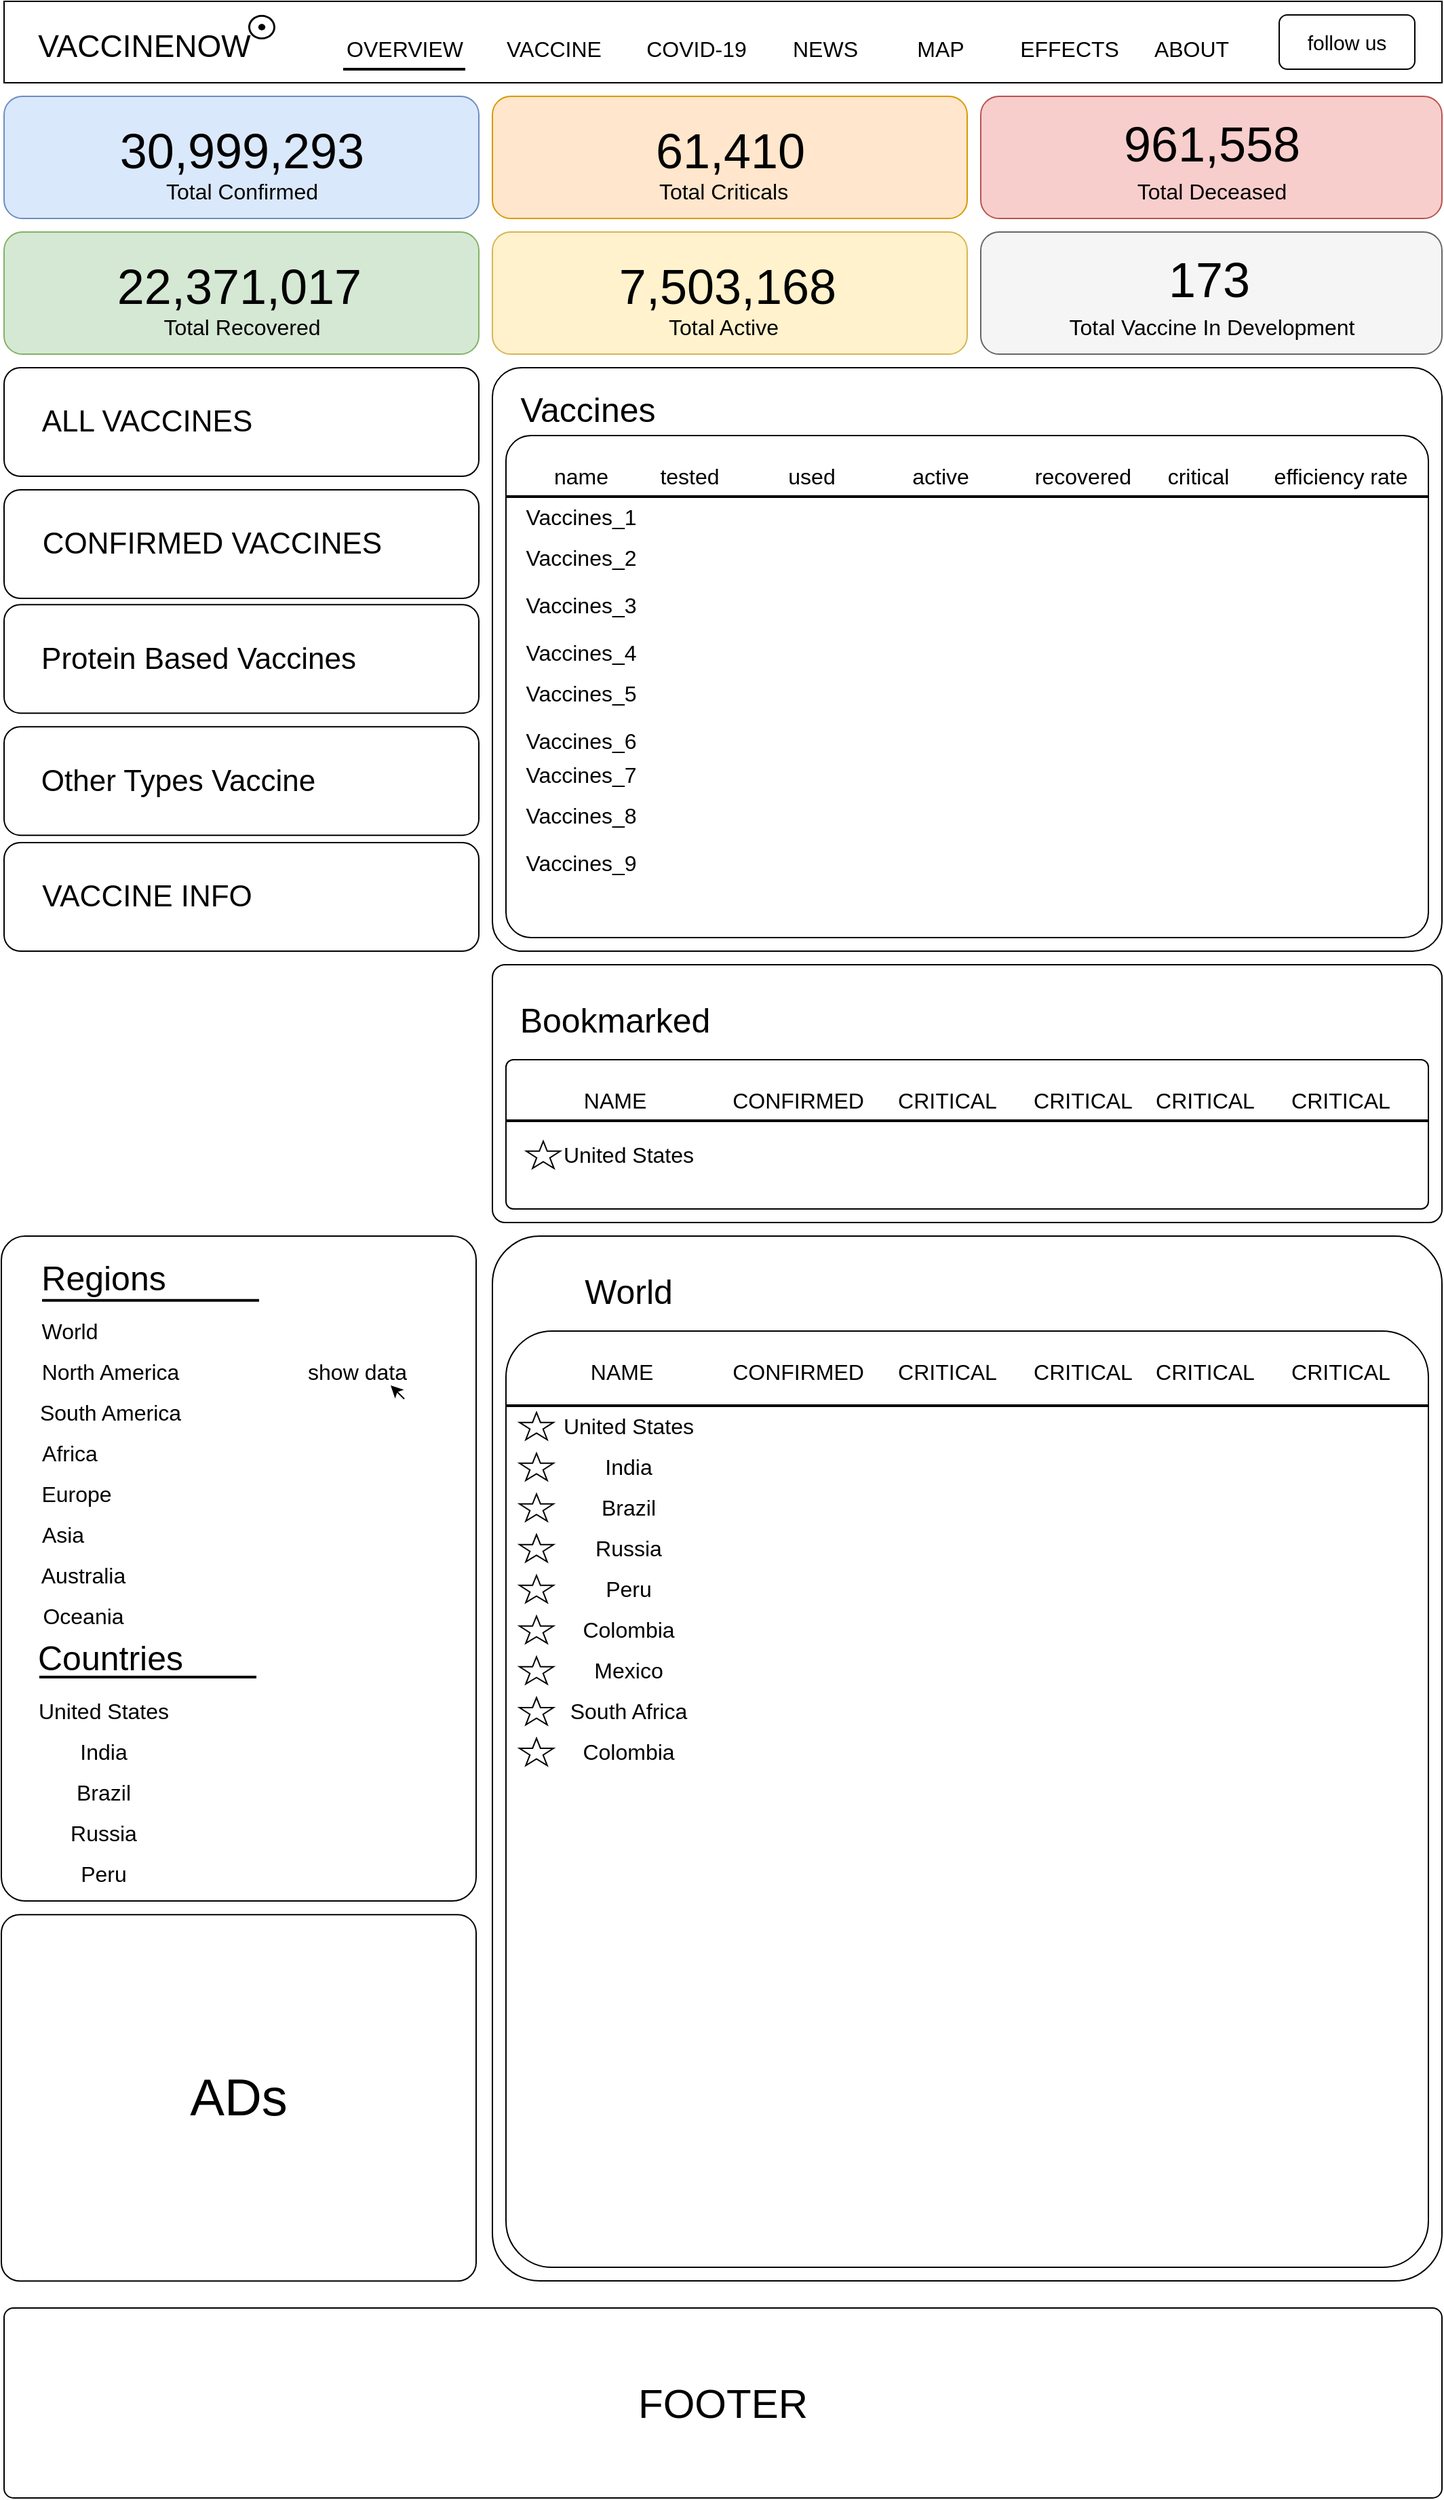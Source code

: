 <mxfile version="12.4.2" type="device" pages="10"><diagram name="OVERVIEW" id="03018318-947c-dd8e-b7a3-06fadd420f32"><mxGraphModel dx="1092" dy="730" grid="1" gridSize="10" guides="1" tooltips="1" connect="1" arrows="1" fold="1" page="1" pageScale="1" pageWidth="1100" pageHeight="850" background="#ffffff" math="0" shadow="0"><root><mxCell id="0"/><mxCell id="1" parent="0"/><mxCell id="TDvrgwtTXxAxmE-hm5SX-1" value="" style="rounded=0;whiteSpace=wrap;html=1;" parent="1" vertex="1"><mxGeometry x="20" y="20" width="1060" height="60" as="geometry"/></mxCell><mxCell id="TDvrgwtTXxAxmE-hm5SX-2" value="&lt;p style=&quot;line-height: 120%&quot;&gt;&lt;font style=&quot;font-size: 23px&quot;&gt;VACCINENOW&lt;/font&gt;&lt;/p&gt;" style="text;html=1;align=center;verticalAlign=middle;resizable=0;points=[];;autosize=1;strokeWidth=5;" parent="1" vertex="1"><mxGeometry x="38" y="30" width="170" height="50" as="geometry"/></mxCell><mxCell id="TDvrgwtTXxAxmE-hm5SX-3" value="&lt;font style=&quot;font-size: 16px&quot;&gt;VACCINE&lt;/font&gt;" style="text;html=1;align=center;verticalAlign=middle;resizable=0;points=[];;autosize=1;" parent="1" vertex="1"><mxGeometry x="380" y="45" width="90" height="20" as="geometry"/></mxCell><mxCell id="TDvrgwtTXxAxmE-hm5SX-4" value="&lt;font style=&quot;font-size: 16px&quot;&gt;NEWS&lt;/font&gt;" style="text;html=1;align=center;verticalAlign=middle;resizable=0;points=[];;autosize=1;" parent="1" vertex="1"><mxGeometry x="595" y="45" width="60" height="20" as="geometry"/></mxCell><mxCell id="TDvrgwtTXxAxmE-hm5SX-5" value="&lt;font style=&quot;font-size: 16px&quot;&gt;EFFECTS&lt;/font&gt;" style="text;html=1;align=center;verticalAlign=middle;resizable=0;points=[];;autosize=1;" parent="1" vertex="1"><mxGeometry x="760" y="45" width="90" height="20" as="geometry"/></mxCell><mxCell id="TDvrgwtTXxAxmE-hm5SX-6" value="&lt;font style=&quot;font-size: 16px&quot;&gt;COVID-19&lt;/font&gt;" style="text;html=1;align=center;verticalAlign=middle;resizable=0;points=[];;autosize=1;" parent="1" vertex="1"><mxGeometry x="485" y="45" width="90" height="20" as="geometry"/></mxCell><mxCell id="TDvrgwtTXxAxmE-hm5SX-7" value="&lt;font style=&quot;font-size: 16px&quot;&gt;OVERVIEW&lt;/font&gt;" style="text;html=1;align=center;verticalAlign=middle;resizable=0;points=[];;autosize=1;" parent="1" vertex="1"><mxGeometry x="265" y="45" width="100" height="20" as="geometry"/></mxCell><mxCell id="TDvrgwtTXxAxmE-hm5SX-8" value="" style="rounded=1;whiteSpace=wrap;html=1;strokeWidth=1;fillColor=#ffe6cc;strokeColor=#d79b00;" parent="1" vertex="1"><mxGeometry x="380" y="90" width="350" height="90" as="geometry"/></mxCell><mxCell id="TDvrgwtTXxAxmE-hm5SX-9" value="&lt;font style=&quot;font-size: 15px&quot;&gt;follow us&lt;/font&gt;" style="rounded=1;whiteSpace=wrap;html=1;strokeWidth=1;" parent="1" vertex="1"><mxGeometry x="960" y="30" width="100" height="40" as="geometry"/></mxCell><mxCell id="TDvrgwtTXxAxmE-hm5SX-16" value="" style="rounded=1;whiteSpace=wrap;html=1;strokeWidth=1;fillColor=#f8cecc;strokeColor=#b85450;" parent="1" vertex="1"><mxGeometry x="740" y="90" width="340" height="90" as="geometry"/></mxCell><mxCell id="TDvrgwtTXxAxmE-hm5SX-18" value="" style="rounded=1;whiteSpace=wrap;html=1;strokeWidth=1;fillColor=#dae8fc;strokeColor=#6c8ebf;" parent="1" vertex="1"><mxGeometry x="20" y="90" width="350" height="90" as="geometry"/></mxCell><mxCell id="TDvrgwtTXxAxmE-hm5SX-19" value="" style="rounded=1;whiteSpace=wrap;html=1;strokeWidth=1;fillColor=#fff2cc;strokeColor=#d6b656;" parent="1" vertex="1"><mxGeometry x="380" y="190" width="350" height="90" as="geometry"/></mxCell><mxCell id="TDvrgwtTXxAxmE-hm5SX-20" value="" style="rounded=1;whiteSpace=wrap;html=1;strokeWidth=1;fillColor=#f5f5f5;strokeColor=#666666;fontColor=#333333;" parent="1" vertex="1"><mxGeometry x="740" y="190" width="340" height="90" as="geometry"/></mxCell><mxCell id="TDvrgwtTXxAxmE-hm5SX-21" value="" style="rounded=1;whiteSpace=wrap;html=1;strokeWidth=1;fillColor=#d5e8d4;strokeColor=#82b366;" parent="1" vertex="1"><mxGeometry x="20" y="190" width="350" height="90" as="geometry"/></mxCell><mxCell id="TDvrgwtTXxAxmE-hm5SX-10" value="&lt;font style=&quot;font-size: 16px&quot;&gt;Total Confirmed&lt;/font&gt;" style="text;html=1;align=center;verticalAlign=middle;resizable=0;points=[];;autosize=1;" parent="1" vertex="1"><mxGeometry x="130" y="150" width="130" height="20" as="geometry"/></mxCell><mxCell id="TDvrgwtTXxAxmE-hm5SX-11" value="&lt;font style=&quot;font-size: 16px&quot;&gt;Total Criticals&lt;/font&gt;" style="text;html=1;align=center;verticalAlign=middle;resizable=0;points=[];;autosize=1;" parent="1" vertex="1"><mxGeometry x="495" y="150" width="110" height="20" as="geometry"/></mxCell><mxCell id="TDvrgwtTXxAxmE-hm5SX-12" value="&lt;font style=&quot;font-size: 16px&quot;&gt;Total Deceased&lt;/font&gt;" style="text;html=1;align=center;verticalAlign=middle;resizable=0;points=[];;autosize=1;" parent="1" vertex="1"><mxGeometry x="845" y="150" width="130" height="20" as="geometry"/></mxCell><mxCell id="TDvrgwtTXxAxmE-hm5SX-13" value="&lt;font style=&quot;font-size: 16px&quot;&gt;Total Active&lt;/font&gt;" style="text;html=1;align=center;verticalAlign=middle;resizable=0;points=[];;autosize=1;" parent="1" vertex="1"><mxGeometry x="500" y="250" width="100" height="20" as="geometry"/></mxCell><mxCell id="TDvrgwtTXxAxmE-hm5SX-14" value="&lt;font style=&quot;font-size: 16px&quot;&gt;Total Recovered&lt;/font&gt;" style="text;html=1;align=center;verticalAlign=middle;resizable=0;points=[];;autosize=1;" parent="1" vertex="1"><mxGeometry x="130" y="250" width="130" height="20" as="geometry"/></mxCell><mxCell id="TDvrgwtTXxAxmE-hm5SX-15" value="&lt;font style=&quot;font-size: 16px&quot;&gt;Total Vaccine In Development&lt;/font&gt;" style="text;html=1;align=center;verticalAlign=middle;resizable=0;points=[];;autosize=1;" parent="1" vertex="1"><mxGeometry x="795" y="250" width="230" height="20" as="geometry"/></mxCell><mxCell id="TDvrgwtTXxAxmE-hm5SX-22" value="" style="rounded=1;whiteSpace=wrap;html=1;strokeWidth=1;arcSize=5;" parent="1" vertex="1"><mxGeometry x="380" y="290" width="700" height="430" as="geometry"/></mxCell><mxCell id="TDvrgwtTXxAxmE-hm5SX-24" value="" style="rounded=1;whiteSpace=wrap;html=1;strokeWidth=1;arcSize=5;" parent="1" vertex="1"><mxGeometry x="18" y="930" width="350" height="490" as="geometry"/></mxCell><mxCell id="TDvrgwtTXxAxmE-hm5SX-25" value="" style="rounded=1;whiteSpace=wrap;html=1;strokeWidth=1;arcSize=5;" parent="1" vertex="1"><mxGeometry x="380" y="930" width="700" height="770" as="geometry"/></mxCell><mxCell id="TDvrgwtTXxAxmE-hm5SX-26" value="&lt;font style=&quot;font-size: 25px&quot;&gt;Vaccines&lt;/font&gt;" style="text;html=1;align=center;verticalAlign=middle;resizable=0;points=[];;autosize=1;" parent="1" vertex="1"><mxGeometry x="390" y="310" width="120" height="20" as="geometry"/></mxCell><mxCell id="TDvrgwtTXxAxmE-hm5SX-47" value="&lt;font style=&quot;font-size: 25px&quot;&gt;Regions&lt;/font&gt;" style="text;html=1;align=center;verticalAlign=middle;resizable=0;points=[];;autosize=1;" parent="1" vertex="1"><mxGeometry x="38" y="950" width="110" height="20" as="geometry"/></mxCell><mxCell id="TDvrgwtTXxAxmE-hm5SX-48" value="&lt;span style=&quot;font-size: 16px&quot;&gt;World&lt;/span&gt;" style="text;html=1;align=center;verticalAlign=middle;resizable=0;points=[];;autosize=1;" parent="1" vertex="1"><mxGeometry x="38" y="989.94" width="60" height="20" as="geometry"/></mxCell><mxCell id="TDvrgwtTXxAxmE-hm5SX-53" value="&lt;span style=&quot;font-size: 16px&quot;&gt;Africa&lt;/span&gt;" style="text;html=1;align=center;verticalAlign=middle;resizable=0;points=[];;autosize=1;" parent="1" vertex="1"><mxGeometry x="38" y="1080" width="60" height="20" as="geometry"/></mxCell><mxCell id="TDvrgwtTXxAxmE-hm5SX-54" value="&lt;span style=&quot;font-size: 16px&quot;&gt;South America&lt;/span&gt;" style="text;html=1;align=center;verticalAlign=middle;resizable=0;points=[];;autosize=1;" parent="1" vertex="1"><mxGeometry x="38" y="1050" width="120" height="20" as="geometry"/></mxCell><mxCell id="TDvrgwtTXxAxmE-hm5SX-55" value="&lt;span style=&quot;font-size: 16px&quot;&gt;Europe&lt;/span&gt;" style="text;html=1;align=center;verticalAlign=middle;resizable=0;points=[];;autosize=1;" parent="1" vertex="1"><mxGeometry x="38" y="1109.94" width="70" height="20" as="geometry"/></mxCell><mxCell id="TDvrgwtTXxAxmE-hm5SX-56" value="&lt;span style=&quot;font-size: 16px&quot;&gt;Asia&lt;/span&gt;" style="text;html=1;align=center;verticalAlign=middle;resizable=0;points=[];;autosize=1;" parent="1" vertex="1"><mxGeometry x="38" y="1140" width="50" height="20" as="geometry"/></mxCell><mxCell id="TDvrgwtTXxAxmE-hm5SX-57" value="&lt;span style=&quot;font-size: 16px&quot;&gt;Australia&lt;/span&gt;" style="text;html=1;align=center;verticalAlign=middle;resizable=0;points=[];;autosize=1;" parent="1" vertex="1"><mxGeometry x="38" y="1170" width="80" height="20" as="geometry"/></mxCell><mxCell id="TDvrgwtTXxAxmE-hm5SX-58" value="&lt;span style=&quot;font-size: 16px&quot;&gt;Oceania&lt;/span&gt;" style="text;html=1;align=center;verticalAlign=middle;resizable=0;points=[];;autosize=1;" parent="1" vertex="1"><mxGeometry x="38" y="1200" width="80" height="20" as="geometry"/></mxCell><mxCell id="TDvrgwtTXxAxmE-hm5SX-59" value="&lt;span style=&quot;font-size: 16px&quot;&gt;North America&lt;/span&gt;" style="text;html=1;align=center;verticalAlign=middle;resizable=0;points=[];;autosize=1;" parent="1" vertex="1"><mxGeometry x="38" y="1019.94" width="120" height="20" as="geometry"/></mxCell><mxCell id="TDvrgwtTXxAxmE-hm5SX-60" value="&lt;span style=&quot;font-size: 16px&quot;&gt;show data&lt;/span&gt;" style="text;html=1;align=center;verticalAlign=middle;resizable=0;points=[];;autosize=1;" parent="1" vertex="1"><mxGeometry x="235" y="1019.94" width="90" height="20" as="geometry"/></mxCell><mxCell id="TDvrgwtTXxAxmE-hm5SX-61" value="" style="endArrow=classic;html=1;" parent="1" edge="1"><mxGeometry width="50" height="50" relative="1" as="geometry"><mxPoint x="315" y="1050" as="sourcePoint"/><mxPoint x="305" y="1040" as="targetPoint"/></mxGeometry></mxCell><mxCell id="TDvrgwtTXxAxmE-hm5SX-62" value="&lt;span style=&quot;font-size: 25px&quot;&gt;World&lt;/span&gt;" style="text;html=1;align=center;verticalAlign=middle;resizable=0;points=[];;autosize=1;" parent="1" vertex="1"><mxGeometry x="440" y="960" width="80" height="20" as="geometry"/></mxCell><mxCell id="TDvrgwtTXxAxmE-hm5SX-63" value="" style="rounded=1;whiteSpace=wrap;html=1;strokeWidth=1;arcSize=5;" parent="1" vertex="1"><mxGeometry x="390" y="1000" width="680" height="690" as="geometry"/></mxCell><mxCell id="TDvrgwtTXxAxmE-hm5SX-64" value="" style="rounded=1;whiteSpace=wrap;html=1;strokeWidth=1;arcSize=5;" parent="1" vertex="1"><mxGeometry x="390" y="340" width="680" height="370" as="geometry"/></mxCell><mxCell id="TDvrgwtTXxAxmE-hm5SX-27" value="&lt;span style=&quot;font-size: 16px&quot;&gt;Vaccines_1&lt;/span&gt;" style="text;html=1;align=center;verticalAlign=middle;resizable=0;points=[];;autosize=1;" parent="1" vertex="1"><mxGeometry x="395" y="390" width="100" height="20" as="geometry"/></mxCell><mxCell id="TDvrgwtTXxAxmE-hm5SX-28" value="&lt;span style=&quot;font-size: 16px&quot;&gt;Vaccines_2&lt;/span&gt;" style="text;html=1;align=center;verticalAlign=middle;resizable=0;points=[];;autosize=1;" parent="1" vertex="1"><mxGeometry x="395" y="420" width="100" height="20" as="geometry"/></mxCell><mxCell id="TDvrgwtTXxAxmE-hm5SX-29" value="&lt;span style=&quot;font-size: 16px&quot;&gt;Vaccines_3&lt;/span&gt;" style="text;html=1;align=center;verticalAlign=middle;resizable=0;points=[];;autosize=1;" parent="1" vertex="1"><mxGeometry x="395" y="454.59" width="100" height="20" as="geometry"/></mxCell><mxCell id="TDvrgwtTXxAxmE-hm5SX-30" value="&lt;span style=&quot;font-size: 16px&quot;&gt;Vaccines_4&lt;/span&gt;" style="text;html=1;align=center;verticalAlign=middle;resizable=0;points=[];;autosize=1;" parent="1" vertex="1"><mxGeometry x="395" y="490" width="100" height="20" as="geometry"/></mxCell><mxCell id="TDvrgwtTXxAxmE-hm5SX-31" value="&lt;span style=&quot;font-size: 16px&quot;&gt;Vaccines_5&lt;/span&gt;" style="text;html=1;align=center;verticalAlign=middle;resizable=0;points=[];;autosize=1;" parent="1" vertex="1"><mxGeometry x="395" y="520" width="100" height="20" as="geometry"/></mxCell><mxCell id="TDvrgwtTXxAxmE-hm5SX-32" value="&lt;span style=&quot;font-size: 16px&quot;&gt;Vaccines_6&lt;/span&gt;" style="text;html=1;align=center;verticalAlign=middle;resizable=0;points=[];;autosize=1;" parent="1" vertex="1"><mxGeometry x="395" y="554.59" width="100" height="20" as="geometry"/></mxCell><mxCell id="TDvrgwtTXxAxmE-hm5SX-33" value="&lt;span style=&quot;font-size: 16px&quot;&gt;Vaccines_7&lt;/span&gt;" style="text;html=1;align=center;verticalAlign=middle;resizable=0;points=[];;autosize=1;" parent="1" vertex="1"><mxGeometry x="395" y="580" width="100" height="20" as="geometry"/></mxCell><mxCell id="TDvrgwtTXxAxmE-hm5SX-34" value="&lt;span style=&quot;font-size: 16px&quot;&gt;Vaccines_8&lt;/span&gt;" style="text;html=1;align=center;verticalAlign=middle;resizable=0;points=[];;autosize=1;" parent="1" vertex="1"><mxGeometry x="395" y="610" width="100" height="20" as="geometry"/></mxCell><mxCell id="TDvrgwtTXxAxmE-hm5SX-35" value="&lt;span style=&quot;font-size: 16px&quot;&gt;Vaccines_9&lt;/span&gt;" style="text;html=1;align=center;verticalAlign=middle;resizable=0;points=[];;autosize=1;" parent="1" vertex="1"><mxGeometry x="395" y="644.59" width="100" height="20" as="geometry"/></mxCell><mxCell id="TDvrgwtTXxAxmE-hm5SX-41" value="&lt;span style=&quot;font-size: 16px&quot;&gt;tested&lt;/span&gt;" style="text;html=1;align=center;verticalAlign=middle;resizable=0;points=[];;autosize=1;" parent="1" vertex="1"><mxGeometry x="495" y="360" width="60" height="20" as="geometry"/></mxCell><mxCell id="TDvrgwtTXxAxmE-hm5SX-42" value="&lt;span style=&quot;font-size: 16px&quot;&gt;used&lt;/span&gt;" style="text;html=1;align=center;verticalAlign=middle;resizable=0;points=[];;autosize=1;" parent="1" vertex="1"><mxGeometry x="590" y="360" width="50" height="20" as="geometry"/></mxCell><mxCell id="TDvrgwtTXxAxmE-hm5SX-43" value="&lt;span style=&quot;font-size: 16px&quot;&gt;active&lt;/span&gt;" style="text;html=1;align=center;verticalAlign=middle;resizable=0;points=[];;autosize=1;" parent="1" vertex="1"><mxGeometry x="680" y="360" width="60" height="20" as="geometry"/></mxCell><mxCell id="TDvrgwtTXxAxmE-hm5SX-44" value="&lt;span style=&quot;font-size: 16px&quot;&gt;recovered&lt;/span&gt;" style="text;html=1;align=center;verticalAlign=middle;resizable=0;points=[];;autosize=1;" parent="1" vertex="1"><mxGeometry x="770" y="360" width="90" height="20" as="geometry"/></mxCell><mxCell id="TDvrgwtTXxAxmE-hm5SX-45" value="&lt;span style=&quot;font-size: 16px&quot;&gt;critical&lt;/span&gt;" style="text;html=1;align=center;verticalAlign=middle;resizable=0;points=[];;autosize=1;" parent="1" vertex="1"><mxGeometry x="870" y="360" width="60" height="20" as="geometry"/></mxCell><mxCell id="TDvrgwtTXxAxmE-hm5SX-46" value="&lt;span style=&quot;font-size: 16px&quot;&gt;efficiency rate&lt;/span&gt;" style="text;html=1;align=center;verticalAlign=middle;resizable=0;points=[];;autosize=1;" parent="1" vertex="1"><mxGeometry x="950" y="360" width="110" height="20" as="geometry"/></mxCell><mxCell id="TDvrgwtTXxAxmE-hm5SX-65" value="&lt;span style=&quot;font-size: 16px&quot;&gt;NAME&lt;/span&gt;" style="text;html=1;align=center;verticalAlign=middle;resizable=0;points=[];;autosize=1;" parent="1" vertex="1"><mxGeometry x="445" y="1020" width="60" height="20" as="geometry"/></mxCell><mxCell id="TDvrgwtTXxAxmE-hm5SX-66" value="&lt;span style=&quot;font-size: 16px&quot;&gt;name&lt;/span&gt;" style="text;html=1;align=center;verticalAlign=middle;resizable=0;points=[];;autosize=1;" parent="1" vertex="1"><mxGeometry x="415" y="360.0" width="60" height="20" as="geometry"/></mxCell><mxCell id="TDvrgwtTXxAxmE-hm5SX-67" value="&lt;span style=&quot;font-size: 16px&quot;&gt;CONFIRMED&lt;/span&gt;" style="text;html=1;align=center;verticalAlign=middle;resizable=0;points=[];;autosize=1;" parent="1" vertex="1"><mxGeometry x="550" y="1020" width="110" height="20" as="geometry"/></mxCell><mxCell id="TDvrgwtTXxAxmE-hm5SX-68" value="&lt;span style=&quot;font-size: 16px&quot;&gt;CRITICAL&lt;/span&gt;" style="text;html=1;align=center;verticalAlign=middle;resizable=0;points=[];;autosize=1;" parent="1" vertex="1"><mxGeometry x="670" y="1020" width="90" height="20" as="geometry"/></mxCell><mxCell id="TDvrgwtTXxAxmE-hm5SX-69" value="&lt;span style=&quot;font-size: 16px&quot;&gt;CRITICAL&lt;/span&gt;" style="text;html=1;align=center;verticalAlign=middle;resizable=0;points=[];;autosize=1;" parent="1" vertex="1"><mxGeometry x="770" y="1020" width="90" height="20" as="geometry"/></mxCell><mxCell id="TDvrgwtTXxAxmE-hm5SX-70" value="&lt;span style=&quot;font-size: 16px&quot;&gt;CRITICAL&lt;/span&gt;" style="text;html=1;align=center;verticalAlign=middle;resizable=0;points=[];;autosize=1;" parent="1" vertex="1"><mxGeometry x="860" y="1020" width="90" height="20" as="geometry"/></mxCell><mxCell id="TDvrgwtTXxAxmE-hm5SX-71" value="&lt;span style=&quot;font-size: 16px&quot;&gt;CRITICAL&lt;/span&gt;" style="text;html=1;align=center;verticalAlign=middle;resizable=0;points=[];;autosize=1;" parent="1" vertex="1"><mxGeometry x="960" y="1020" width="90" height="20" as="geometry"/></mxCell><mxCell id="TDvrgwtTXxAxmE-hm5SX-72" value="&lt;span style=&quot;font-size: 16px&quot;&gt;United States&lt;/span&gt;" style="text;html=1;align=center;verticalAlign=middle;resizable=0;points=[];;autosize=1;" parent="1" vertex="1"><mxGeometry x="425" y="1060" width="110" height="20" as="geometry"/></mxCell><mxCell id="TDvrgwtTXxAxmE-hm5SX-73" value="&lt;span style=&quot;font-size: 16px&quot;&gt;India&lt;/span&gt;" style="text;html=1;align=center;verticalAlign=middle;resizable=0;points=[];;autosize=1;" parent="1" vertex="1"><mxGeometry x="455" y="1090.06" width="50" height="20" as="geometry"/></mxCell><mxCell id="TDvrgwtTXxAxmE-hm5SX-74" value="&lt;span style=&quot;font-size: 16px&quot;&gt;Brazil&lt;/span&gt;" style="text;html=1;align=center;verticalAlign=middle;resizable=0;points=[];;autosize=1;" parent="1" vertex="1"><mxGeometry x="450" y="1120.06" width="60" height="20" as="geometry"/></mxCell><mxCell id="TDvrgwtTXxAxmE-hm5SX-75" value="&lt;span style=&quot;font-size: 16px&quot;&gt;Russia&lt;/span&gt;" style="text;html=1;align=center;verticalAlign=middle;resizable=0;points=[];;autosize=1;" parent="1" vertex="1"><mxGeometry x="450" y="1150" width="60" height="20" as="geometry"/></mxCell><mxCell id="TDvrgwtTXxAxmE-hm5SX-76" value="&lt;span style=&quot;font-size: 16px&quot;&gt;Peru&lt;/span&gt;" style="text;html=1;align=center;verticalAlign=middle;resizable=0;points=[];;autosize=1;" parent="1" vertex="1"><mxGeometry x="455" y="1180.06" width="50" height="20" as="geometry"/></mxCell><mxCell id="TDvrgwtTXxAxmE-hm5SX-77" value="&lt;span style=&quot;font-size: 16px&quot;&gt;Colombia&lt;/span&gt;" style="text;html=1;align=center;verticalAlign=middle;resizable=0;points=[];;autosize=1;" parent="1" vertex="1"><mxGeometry x="440" y="1210.06" width="80" height="20" as="geometry"/></mxCell><mxCell id="TDvrgwtTXxAxmE-hm5SX-78" value="&lt;span style=&quot;font-size: 16px&quot;&gt;Colombia&lt;/span&gt;" style="text;html=1;align=center;verticalAlign=middle;resizable=0;points=[];;autosize=1;" parent="1" vertex="1"><mxGeometry x="440" y="1300.12" width="80" height="20" as="geometry"/></mxCell><mxCell id="TDvrgwtTXxAxmE-hm5SX-79" value="&lt;span style=&quot;font-size: 16px&quot;&gt;South Africa&lt;/span&gt;" style="text;html=1;align=center;verticalAlign=middle;resizable=0;points=[];;autosize=1;" parent="1" vertex="1"><mxGeometry x="430" y="1270.12" width="100" height="20" as="geometry"/></mxCell><mxCell id="TDvrgwtTXxAxmE-hm5SX-80" value="&lt;span style=&quot;font-size: 16px&quot;&gt;Mexico&lt;/span&gt;" style="text;html=1;align=center;verticalAlign=middle;resizable=0;points=[];;autosize=1;" parent="1" vertex="1"><mxGeometry x="445" y="1240.06" width="70" height="20" as="geometry"/></mxCell><mxCell id="TDvrgwtTXxAxmE-hm5SX-81" value="" style="rounded=1;whiteSpace=wrap;html=1;strokeWidth=1;arcSize=5;" parent="1" vertex="1"><mxGeometry x="380" y="730" width="700" height="190" as="geometry"/></mxCell><mxCell id="TDvrgwtTXxAxmE-hm5SX-82" value="&lt;span style=&quot;font-size: 25px&quot;&gt;Bookmarked&lt;/span&gt;" style="text;html=1;align=center;verticalAlign=middle;resizable=0;points=[];;autosize=1;" parent="1" vertex="1"><mxGeometry x="390" y="760" width="160" height="20" as="geometry"/></mxCell><mxCell id="TDvrgwtTXxAxmE-hm5SX-83" value="" style="rounded=1;whiteSpace=wrap;html=1;strokeWidth=1;arcSize=5;" parent="1" vertex="1"><mxGeometry x="390" y="800" width="680" height="110" as="geometry"/></mxCell><mxCell id="TDvrgwtTXxAxmE-hm5SX-84" value="&lt;span style=&quot;font-size: 16px&quot;&gt;NAME&lt;/span&gt;" style="text;html=1;align=center;verticalAlign=middle;resizable=0;points=[];;autosize=1;" parent="1" vertex="1"><mxGeometry x="440" y="820" width="60" height="20" as="geometry"/></mxCell><mxCell id="TDvrgwtTXxAxmE-hm5SX-85" value="&lt;span style=&quot;font-size: 16px&quot;&gt;CONFIRMED&lt;/span&gt;" style="text;html=1;align=center;verticalAlign=middle;resizable=0;points=[];;autosize=1;" parent="1" vertex="1"><mxGeometry x="550" y="820" width="110" height="20" as="geometry"/></mxCell><mxCell id="TDvrgwtTXxAxmE-hm5SX-86" value="&lt;span style=&quot;font-size: 16px&quot;&gt;CRITICAL&lt;/span&gt;" style="text;html=1;align=center;verticalAlign=middle;resizable=0;points=[];;autosize=1;" parent="1" vertex="1"><mxGeometry x="670" y="820" width="90" height="20" as="geometry"/></mxCell><mxCell id="TDvrgwtTXxAxmE-hm5SX-87" value="&lt;span style=&quot;font-size: 16px&quot;&gt;CRITICAL&lt;/span&gt;" style="text;html=1;align=center;verticalAlign=middle;resizable=0;points=[];;autosize=1;" parent="1" vertex="1"><mxGeometry x="770" y="820" width="90" height="20" as="geometry"/></mxCell><mxCell id="TDvrgwtTXxAxmE-hm5SX-88" value="&lt;span style=&quot;font-size: 16px&quot;&gt;CRITICAL&lt;/span&gt;" style="text;html=1;align=center;verticalAlign=middle;resizable=0;points=[];;autosize=1;" parent="1" vertex="1"><mxGeometry x="860" y="820" width="90" height="20" as="geometry"/></mxCell><mxCell id="TDvrgwtTXxAxmE-hm5SX-89" value="&lt;span style=&quot;font-size: 16px&quot;&gt;CRITICAL&lt;/span&gt;" style="text;html=1;align=center;verticalAlign=middle;resizable=0;points=[];;autosize=1;" parent="1" vertex="1"><mxGeometry x="960" y="820" width="90" height="20" as="geometry"/></mxCell><mxCell id="TDvrgwtTXxAxmE-hm5SX-90" value="&lt;span style=&quot;font-size: 16px&quot;&gt;United States&lt;/span&gt;" style="text;html=1;align=center;verticalAlign=middle;resizable=0;points=[];;autosize=1;" parent="1" vertex="1"><mxGeometry x="425" y="860" width="110" height="20" as="geometry"/></mxCell><mxCell id="TDvrgwtTXxAxmE-hm5SX-99" value="" style="rounded=1;whiteSpace=wrap;html=1;strokeWidth=1;" parent="1" vertex="1"><mxGeometry x="20" y="290" width="350" height="80" as="geometry"/></mxCell><mxCell id="TDvrgwtTXxAxmE-hm5SX-100" value="&lt;font style=&quot;font-size: 36px&quot;&gt;30,999,293&lt;/font&gt;" style="text;html=1;align=center;verticalAlign=middle;resizable=0;points=[];;autosize=1;" parent="1" vertex="1"><mxGeometry x="95" y="115" width="200" height="30" as="geometry"/></mxCell><mxCell id="TDvrgwtTXxAxmE-hm5SX-101" value="&lt;span style=&quot;font-size: 16px&quot;&gt;ABOUT&lt;/span&gt;" style="text;html=1;align=center;verticalAlign=middle;resizable=0;points=[];;autosize=1;" parent="1" vertex="1"><mxGeometry x="860" y="45" width="70" height="20" as="geometry"/></mxCell><mxCell id="TDvrgwtTXxAxmE-hm5SX-102" value="&lt;font style=&quot;font-size: 36px&quot;&gt;61,410&lt;/font&gt;" style="text;html=1;align=center;verticalAlign=middle;resizable=0;points=[];;autosize=1;" parent="1" vertex="1"><mxGeometry x="490" y="115" width="130" height="30" as="geometry"/></mxCell><mxCell id="TDvrgwtTXxAxmE-hm5SX-103" value="&lt;font style=&quot;font-size: 36px&quot;&gt;961,558&lt;/font&gt;" style="text;html=1;align=center;verticalAlign=middle;resizable=0;points=[];;autosize=1;" parent="1" vertex="1"><mxGeometry x="835" y="110" width="150" height="30" as="geometry"/></mxCell><mxCell id="TDvrgwtTXxAxmE-hm5SX-104" value="&lt;span style=&quot;font-size: 36px&quot;&gt;22,371,017&lt;/span&gt;" style="text;html=1;align=center;verticalAlign=middle;resizable=0;points=[];;autosize=1;" parent="1" vertex="1"><mxGeometry x="93" y="215" width="200" height="30" as="geometry"/></mxCell><mxCell id="TDvrgwtTXxAxmE-hm5SX-105" value="&lt;font style=&quot;font-size: 36px&quot;&gt;7,503,168&lt;/font&gt;" style="text;html=1;align=center;verticalAlign=middle;resizable=0;points=[];;autosize=1;" parent="1" vertex="1"><mxGeometry x="463" y="215" width="180" height="30" as="geometry"/></mxCell><mxCell id="TDvrgwtTXxAxmE-hm5SX-106" value="&lt;font style=&quot;font-size: 36px&quot;&gt;173&lt;/font&gt;" style="text;html=1;align=center;verticalAlign=middle;resizable=0;points=[];;autosize=1;" parent="1" vertex="1"><mxGeometry x="868" y="210" width="80" height="30" as="geometry"/></mxCell><mxCell id="TDvrgwtTXxAxmE-hm5SX-110" value="" style="line;strokeWidth=2;html=1;" parent="1" vertex="1"><mxGeometry x="270" y="65" width="90" height="10" as="geometry"/></mxCell><mxCell id="TDvrgwtTXxAxmE-hm5SX-111" value="&lt;font style=&quot;font-size: 22px&quot;&gt;ALL VACCINES&lt;/font&gt;" style="text;html=1;align=center;verticalAlign=middle;resizable=0;points=[];;autosize=1;" parent="1" vertex="1"><mxGeometry x="40" y="320" width="170" height="20" as="geometry"/></mxCell><mxCell id="TDvrgwtTXxAxmE-hm5SX-116" value="" style="rounded=1;whiteSpace=wrap;html=1;strokeWidth=1;" parent="1" vertex="1"><mxGeometry x="20" y="380" width="350" height="80" as="geometry"/></mxCell><mxCell id="TDvrgwtTXxAxmE-hm5SX-117" value="&lt;font style=&quot;font-size: 22px&quot;&gt;CONFIRMED VACCINES&lt;/font&gt;" style="text;html=1;align=center;verticalAlign=middle;resizable=0;points=[];;autosize=1;" parent="1" vertex="1"><mxGeometry x="38" y="410" width="270" height="20" as="geometry"/></mxCell><mxCell id="TDvrgwtTXxAxmE-hm5SX-118" value="" style="rounded=1;whiteSpace=wrap;html=1;strokeWidth=1;" parent="1" vertex="1"><mxGeometry x="20" y="464.59" width="350" height="80" as="geometry"/></mxCell><mxCell id="TDvrgwtTXxAxmE-hm5SX-119" value="&lt;span style=&quot;font-size: 22px&quot;&gt;Protein Based Vaccines&lt;/span&gt;" style="text;html=1;align=center;verticalAlign=middle;resizable=0;points=[];;autosize=1;" parent="1" vertex="1"><mxGeometry x="38" y="495.0" width="250" height="20" as="geometry"/></mxCell><mxCell id="TDvrgwtTXxAxmE-hm5SX-120" value="" style="rounded=1;whiteSpace=wrap;html=1;strokeWidth=1;" parent="1" vertex="1"><mxGeometry x="20" y="554.59" width="350" height="80" as="geometry"/></mxCell><mxCell id="TDvrgwtTXxAxmE-hm5SX-121" value="&lt;span style=&quot;font-size: 22px&quot;&gt;Other Types Vaccine&lt;/span&gt;" style="text;html=1;align=center;verticalAlign=middle;resizable=0;points=[];;autosize=1;" parent="1" vertex="1"><mxGeometry x="38" y="584.59" width="220" height="20" as="geometry"/></mxCell><mxCell id="TDvrgwtTXxAxmE-hm5SX-122" value="" style="rounded=1;whiteSpace=wrap;html=1;strokeWidth=1;" parent="1" vertex="1"><mxGeometry x="20" y="640" width="350" height="80" as="geometry"/></mxCell><mxCell id="TDvrgwtTXxAxmE-hm5SX-123" value="&lt;font style=&quot;font-size: 22px&quot;&gt;VACCINE INFO&lt;/font&gt;" style="text;html=1;align=center;verticalAlign=middle;resizable=0;points=[];;autosize=1;" parent="1" vertex="1"><mxGeometry x="40" y="670" width="170" height="20" as="geometry"/></mxCell><mxCell id="TDvrgwtTXxAxmE-hm5SX-126" value="&lt;font style=&quot;font-size: 38px&quot;&gt;ADs&lt;/font&gt;" style="rounded=1;whiteSpace=wrap;html=1;strokeWidth=1;arcSize=5;" parent="1" vertex="1"><mxGeometry x="18" y="1430.09" width="350" height="270" as="geometry"/></mxCell><mxCell id="yQ7PD_qzVFMxkr3CbEJ2-1" value="" style="verticalLabelPosition=bottom;verticalAlign=top;html=1;shape=mxgraph.basic.star;strokeWidth=1;" parent="1" vertex="1"><mxGeometry x="405" y="860.06" width="25" height="20" as="geometry"/></mxCell><mxCell id="yQ7PD_qzVFMxkr3CbEJ2-2" value="" style="verticalLabelPosition=bottom;verticalAlign=top;html=1;shape=mxgraph.basic.star;strokeWidth=1;" parent="1" vertex="1"><mxGeometry x="400" y="1060" width="25" height="20" as="geometry"/></mxCell><mxCell id="yQ7PD_qzVFMxkr3CbEJ2-3" value="" style="verticalLabelPosition=bottom;verticalAlign=top;html=1;shape=mxgraph.basic.star;strokeWidth=1;" parent="1" vertex="1"><mxGeometry x="400" y="1090.06" width="25" height="20" as="geometry"/></mxCell><mxCell id="yQ7PD_qzVFMxkr3CbEJ2-4" value="" style="verticalLabelPosition=bottom;verticalAlign=top;html=1;shape=mxgraph.basic.star;strokeWidth=1;" parent="1" vertex="1"><mxGeometry x="400" y="1120.06" width="25" height="20" as="geometry"/></mxCell><mxCell id="yQ7PD_qzVFMxkr3CbEJ2-5" value="" style="verticalLabelPosition=bottom;verticalAlign=top;html=1;shape=mxgraph.basic.star;strokeWidth=1;" parent="1" vertex="1"><mxGeometry x="400" y="1210.09" width="25" height="20" as="geometry"/></mxCell><mxCell id="yQ7PD_qzVFMxkr3CbEJ2-6" value="" style="verticalLabelPosition=bottom;verticalAlign=top;html=1;shape=mxgraph.basic.star;strokeWidth=1;" parent="1" vertex="1"><mxGeometry x="400" y="1180.09" width="25" height="20" as="geometry"/></mxCell><mxCell id="yQ7PD_qzVFMxkr3CbEJ2-7" value="" style="verticalLabelPosition=bottom;verticalAlign=top;html=1;shape=mxgraph.basic.star;strokeWidth=1;" parent="1" vertex="1"><mxGeometry x="400" y="1150.03" width="25" height="20" as="geometry"/></mxCell><mxCell id="yQ7PD_qzVFMxkr3CbEJ2-8" value="" style="verticalLabelPosition=bottom;verticalAlign=top;html=1;shape=mxgraph.basic.star;strokeWidth=1;" parent="1" vertex="1"><mxGeometry x="400" y="1300.15" width="25" height="20" as="geometry"/></mxCell><mxCell id="yQ7PD_qzVFMxkr3CbEJ2-9" value="" style="verticalLabelPosition=bottom;verticalAlign=top;html=1;shape=mxgraph.basic.star;strokeWidth=1;" parent="1" vertex="1"><mxGeometry x="400" y="1270.15" width="25" height="20" as="geometry"/></mxCell><mxCell id="yQ7PD_qzVFMxkr3CbEJ2-10" value="" style="verticalLabelPosition=bottom;verticalAlign=top;html=1;shape=mxgraph.basic.star;strokeWidth=1;" parent="1" vertex="1"><mxGeometry x="400" y="1240.09" width="25" height="20" as="geometry"/></mxCell><mxCell id="yQ7PD_qzVFMxkr3CbEJ2-11" value="" style="shape=mxgraph.signs.nature.sun_1;html=1;fillColor=#000000;strokeColor=none;verticalLabelPosition=bottom;verticalAlign=top;align=center;" parent="1" vertex="1"><mxGeometry x="200" y="30" width="20" height="18" as="geometry"/></mxCell><mxCell id="yQ7PD_qzVFMxkr3CbEJ2-12" value="&lt;font style=&quot;font-size: 16px&quot;&gt;MAP&lt;/font&gt;" style="text;html=1;align=center;verticalAlign=middle;resizable=0;points=[];;autosize=1;" parent="1" vertex="1"><mxGeometry x="685" y="45" width="50" height="20" as="geometry"/></mxCell><mxCell id="LeyAF1gnRqmbNFBl1IND-1" value="" style="line;strokeWidth=2;html=1;" parent="1" vertex="1"><mxGeometry x="48" y="972.41" width="160" height="10" as="geometry"/></mxCell><mxCell id="LeyAF1gnRqmbNFBl1IND-2" value="&lt;font style=&quot;font-size: 25px&quot;&gt;Countries&lt;/font&gt;" style="text;html=1;align=center;verticalAlign=middle;resizable=0;points=[];;autosize=1;" parent="1" vertex="1"><mxGeometry x="38" y="1230" width="120" height="20" as="geometry"/></mxCell><mxCell id="LeyAF1gnRqmbNFBl1IND-3" value="" style="line;strokeWidth=2;html=1;" parent="1" vertex="1"><mxGeometry x="46" y="1250" width="160" height="10" as="geometry"/></mxCell><mxCell id="LeyAF1gnRqmbNFBl1IND-5" value="&lt;span style=&quot;font-size: 16px&quot;&gt;United States&lt;/span&gt;" style="text;html=1;align=center;verticalAlign=middle;resizable=0;points=[];;autosize=1;" parent="1" vertex="1"><mxGeometry x="38" y="1270" width="110" height="20" as="geometry"/></mxCell><mxCell id="LeyAF1gnRqmbNFBl1IND-6" value="&lt;span style=&quot;font-size: 16px&quot;&gt;India&lt;/span&gt;" style="text;html=1;align=center;verticalAlign=middle;resizable=0;points=[];;autosize=1;" parent="1" vertex="1"><mxGeometry x="68" y="1300.06" width="50" height="20" as="geometry"/></mxCell><mxCell id="LeyAF1gnRqmbNFBl1IND-7" value="&lt;span style=&quot;font-size: 16px&quot;&gt;Brazil&lt;/span&gt;" style="text;html=1;align=center;verticalAlign=middle;resizable=0;points=[];;autosize=1;" parent="1" vertex="1"><mxGeometry x="63" y="1330.06" width="60" height="20" as="geometry"/></mxCell><mxCell id="LeyAF1gnRqmbNFBl1IND-8" value="&lt;span style=&quot;font-size: 16px&quot;&gt;Russia&lt;/span&gt;" style="text;html=1;align=center;verticalAlign=middle;resizable=0;points=[];;autosize=1;" parent="1" vertex="1"><mxGeometry x="63" y="1360" width="60" height="20" as="geometry"/></mxCell><mxCell id="LeyAF1gnRqmbNFBl1IND-9" value="&lt;span style=&quot;font-size: 16px&quot;&gt;Peru&lt;/span&gt;" style="text;html=1;align=center;verticalAlign=middle;resizable=0;points=[];;autosize=1;" parent="1" vertex="1"><mxGeometry x="68" y="1390.06" width="50" height="20" as="geometry"/></mxCell><mxCell id="LeyAF1gnRqmbNFBl1IND-15" value="" style="line;strokeWidth=2;html=1;" parent="1" vertex="1"><mxGeometry x="390" y="1050" width="680" height="10" as="geometry"/></mxCell><mxCell id="B6pW-i0yKZvJ71YiMvvO-1" value="" style="line;strokeWidth=2;html=1;" parent="1" vertex="1"><mxGeometry x="390" y="840" width="680" height="10" as="geometry"/></mxCell><mxCell id="B6pW-i0yKZvJ71YiMvvO-2" value="" style="line;strokeWidth=2;html=1;" parent="1" vertex="1"><mxGeometry x="390" y="380" width="680" height="10" as="geometry"/></mxCell><mxCell id="lbPGjWHHxyoR7ojTSjRT-1" value="&lt;font style=&quot;font-size: 30px&quot;&gt;FOOTER&lt;/font&gt;" style="rounded=1;whiteSpace=wrap;html=1;strokeColor=#000000;strokeWidth=1;arcSize=5;" parent="1" vertex="1"><mxGeometry x="20" y="1720" width="1060" height="140" as="geometry"/></mxCell></root></mxGraphModel></diagram><diagram id="uyibP5LmLWxg7lpNgdsM" name="COVID-19"><mxGraphModel dx="1092" dy="730" grid="1" gridSize="10" guides="1" tooltips="1" connect="1" arrows="1" fold="1" page="1" pageScale="1" pageWidth="850" pageHeight="1100" math="0" shadow="0"><root><mxCell id="fyYgiuu3NVUnCwbabdjL-0"/><mxCell id="fyYgiuu3NVUnCwbabdjL-1" parent="fyYgiuu3NVUnCwbabdjL-0"/><mxCell id="BFfE2zwRTTkPnK7Kxba6-0" value="" style="rounded=0;whiteSpace=wrap;html=1;" parent="fyYgiuu3NVUnCwbabdjL-1" vertex="1"><mxGeometry x="30" y="30" width="1060" height="60" as="geometry"/></mxCell><mxCell id="BFfE2zwRTTkPnK7Kxba6-1" value="&lt;p style=&quot;line-height: 120%&quot;&gt;&lt;font style=&quot;font-size: 23px&quot;&gt;VACCINENOW&lt;/font&gt;&lt;/p&gt;" style="text;html=1;align=center;verticalAlign=middle;resizable=0;points=[];;autosize=1;strokeWidth=5;" parent="fyYgiuu3NVUnCwbabdjL-1" vertex="1"><mxGeometry x="48" y="40" width="170" height="50" as="geometry"/></mxCell><mxCell id="BFfE2zwRTTkPnK7Kxba6-2" value="&lt;font style=&quot;font-size: 16px&quot;&gt;VACCINE&lt;/font&gt;" style="text;html=1;align=center;verticalAlign=middle;resizable=0;points=[];;autosize=1;" parent="fyYgiuu3NVUnCwbabdjL-1" vertex="1"><mxGeometry x="390" y="55" width="90" height="20" as="geometry"/></mxCell><mxCell id="BFfE2zwRTTkPnK7Kxba6-3" value="&lt;font style=&quot;font-size: 16px&quot;&gt;NEWS&lt;/font&gt;" style="text;html=1;align=center;verticalAlign=middle;resizable=0;points=[];;autosize=1;" parent="fyYgiuu3NVUnCwbabdjL-1" vertex="1"><mxGeometry x="605" y="55" width="60" height="20" as="geometry"/></mxCell><mxCell id="BFfE2zwRTTkPnK7Kxba6-4" value="&lt;font style=&quot;font-size: 16px&quot;&gt;EFFECTS&lt;/font&gt;" style="text;html=1;align=center;verticalAlign=middle;resizable=0;points=[];;autosize=1;" parent="fyYgiuu3NVUnCwbabdjL-1" vertex="1"><mxGeometry x="770" y="55" width="90" height="20" as="geometry"/></mxCell><mxCell id="BFfE2zwRTTkPnK7Kxba6-5" value="&lt;font style=&quot;font-size: 16px&quot;&gt;COVID-19&lt;/font&gt;" style="text;html=1;align=center;verticalAlign=middle;resizable=0;points=[];;autosize=1;" parent="fyYgiuu3NVUnCwbabdjL-1" vertex="1"><mxGeometry x="495" y="55" width="90" height="20" as="geometry"/></mxCell><mxCell id="BFfE2zwRTTkPnK7Kxba6-6" value="&lt;font style=&quot;font-size: 16px&quot;&gt;OVERVIEW&lt;/font&gt;" style="text;html=1;align=center;verticalAlign=middle;resizable=0;points=[];;autosize=1;" parent="fyYgiuu3NVUnCwbabdjL-1" vertex="1"><mxGeometry x="275" y="55" width="100" height="20" as="geometry"/></mxCell><mxCell id="BFfE2zwRTTkPnK7Kxba6-7" value="&lt;font style=&quot;font-size: 15px&quot;&gt;follow us&lt;/font&gt;" style="rounded=1;whiteSpace=wrap;html=1;strokeWidth=1;" parent="fyYgiuu3NVUnCwbabdjL-1" vertex="1"><mxGeometry x="970" y="40" width="100" height="40" as="geometry"/></mxCell><mxCell id="BFfE2zwRTTkPnK7Kxba6-8" value="&lt;span style=&quot;font-size: 16px&quot;&gt;ABOUT&lt;/span&gt;" style="text;html=1;align=center;verticalAlign=middle;resizable=0;points=[];;autosize=1;" parent="fyYgiuu3NVUnCwbabdjL-1" vertex="1"><mxGeometry x="870" y="55" width="70" height="20" as="geometry"/></mxCell><mxCell id="BFfE2zwRTTkPnK7Kxba6-9" value="" style="line;strokeWidth=2;html=1;" parent="fyYgiuu3NVUnCwbabdjL-1" vertex="1"><mxGeometry x="280" y="75" width="90" height="10" as="geometry"/></mxCell><mxCell id="BFfE2zwRTTkPnK7Kxba6-10" value="" style="shape=mxgraph.signs.nature.sun_1;html=1;fillColor=#000000;strokeColor=none;verticalLabelPosition=bottom;verticalAlign=top;align=center;" parent="fyYgiuu3NVUnCwbabdjL-1" vertex="1"><mxGeometry x="210" y="40" width="20" height="18" as="geometry"/></mxCell><mxCell id="BFfE2zwRTTkPnK7Kxba6-11" value="&lt;font style=&quot;font-size: 16px&quot;&gt;MAP&lt;/font&gt;" style="text;html=1;align=center;verticalAlign=middle;resizable=0;points=[];;autosize=1;" parent="fyYgiuu3NVUnCwbabdjL-1" vertex="1"><mxGeometry x="695" y="55" width="50" height="20" as="geometry"/></mxCell><mxCell id="mpmN7alHvr7AUOBvTQU7-0" value="" style="rounded=1;whiteSpace=wrap;html=1;strokeWidth=1;fillColor=#ffe6cc;strokeColor=#d79b00;" parent="fyYgiuu3NVUnCwbabdjL-1" vertex="1"><mxGeometry x="390" y="100" width="350" height="90" as="geometry"/></mxCell><mxCell id="mpmN7alHvr7AUOBvTQU7-1" value="" style="rounded=1;whiteSpace=wrap;html=1;strokeWidth=1;fillColor=#f8cecc;strokeColor=#b85450;" parent="fyYgiuu3NVUnCwbabdjL-1" vertex="1"><mxGeometry x="750" y="100" width="340" height="90" as="geometry"/></mxCell><mxCell id="mpmN7alHvr7AUOBvTQU7-2" value="" style="rounded=1;whiteSpace=wrap;html=1;strokeWidth=1;fillColor=#dae8fc;strokeColor=#6c8ebf;" parent="fyYgiuu3NVUnCwbabdjL-1" vertex="1"><mxGeometry x="30" y="100" width="350" height="90" as="geometry"/></mxCell><mxCell id="mpmN7alHvr7AUOBvTQU7-3" value="" style="rounded=1;whiteSpace=wrap;html=1;strokeWidth=1;fillColor=#fff2cc;strokeColor=#d6b656;" parent="fyYgiuu3NVUnCwbabdjL-1" vertex="1"><mxGeometry x="390" y="200" width="350" height="90" as="geometry"/></mxCell><mxCell id="mpmN7alHvr7AUOBvTQU7-4" value="" style="rounded=1;whiteSpace=wrap;html=1;strokeWidth=1;fillColor=#f5f5f5;strokeColor=#666666;fontColor=#333333;" parent="fyYgiuu3NVUnCwbabdjL-1" vertex="1"><mxGeometry x="750" y="200" width="340" height="90" as="geometry"/></mxCell><mxCell id="mpmN7alHvr7AUOBvTQU7-5" value="" style="rounded=1;whiteSpace=wrap;html=1;strokeWidth=1;fillColor=#d5e8d4;strokeColor=#82b366;" parent="fyYgiuu3NVUnCwbabdjL-1" vertex="1"><mxGeometry x="30" y="200" width="350" height="90" as="geometry"/></mxCell><mxCell id="mpmN7alHvr7AUOBvTQU7-6" value="&lt;font style=&quot;font-size: 16px&quot;&gt;Total Confirmed&lt;/font&gt;" style="text;html=1;align=center;verticalAlign=middle;resizable=0;points=[];;autosize=1;" parent="fyYgiuu3NVUnCwbabdjL-1" vertex="1"><mxGeometry x="140" y="160" width="130" height="20" as="geometry"/></mxCell><mxCell id="mpmN7alHvr7AUOBvTQU7-7" value="&lt;font style=&quot;font-size: 16px&quot;&gt;Total Criticals&lt;/font&gt;" style="text;html=1;align=center;verticalAlign=middle;resizable=0;points=[];;autosize=1;" parent="fyYgiuu3NVUnCwbabdjL-1" vertex="1"><mxGeometry x="505" y="160" width="110" height="20" as="geometry"/></mxCell><mxCell id="mpmN7alHvr7AUOBvTQU7-8" value="&lt;font style=&quot;font-size: 16px&quot;&gt;Total Deceased&lt;/font&gt;" style="text;html=1;align=center;verticalAlign=middle;resizable=0;points=[];;autosize=1;" parent="fyYgiuu3NVUnCwbabdjL-1" vertex="1"><mxGeometry x="855" y="160" width="130" height="20" as="geometry"/></mxCell><mxCell id="mpmN7alHvr7AUOBvTQU7-9" value="&lt;font style=&quot;font-size: 16px&quot;&gt;Total Active&lt;/font&gt;" style="text;html=1;align=center;verticalAlign=middle;resizable=0;points=[];;autosize=1;" parent="fyYgiuu3NVUnCwbabdjL-1" vertex="1"><mxGeometry x="510" y="260" width="100" height="20" as="geometry"/></mxCell><mxCell id="mpmN7alHvr7AUOBvTQU7-10" value="&lt;font style=&quot;font-size: 16px&quot;&gt;Total Recovered&lt;/font&gt;" style="text;html=1;align=center;verticalAlign=middle;resizable=0;points=[];;autosize=1;" parent="fyYgiuu3NVUnCwbabdjL-1" vertex="1"><mxGeometry x="140" y="260" width="130" height="20" as="geometry"/></mxCell><mxCell id="mpmN7alHvr7AUOBvTQU7-11" value="&lt;font style=&quot;font-size: 16px&quot;&gt;Total Vaccine In Development&lt;/font&gt;" style="text;html=1;align=center;verticalAlign=middle;resizable=0;points=[];;autosize=1;" parent="fyYgiuu3NVUnCwbabdjL-1" vertex="1"><mxGeometry x="805" y="260" width="230" height="20" as="geometry"/></mxCell><mxCell id="mpmN7alHvr7AUOBvTQU7-12" value="&lt;font style=&quot;font-size: 36px&quot;&gt;30,999,293&lt;/font&gt;" style="text;html=1;align=center;verticalAlign=middle;resizable=0;points=[];;autosize=1;" parent="fyYgiuu3NVUnCwbabdjL-1" vertex="1"><mxGeometry x="105" y="125" width="200" height="30" as="geometry"/></mxCell><mxCell id="mpmN7alHvr7AUOBvTQU7-13" value="&lt;font style=&quot;font-size: 36px&quot;&gt;61,410&lt;/font&gt;" style="text;html=1;align=center;verticalAlign=middle;resizable=0;points=[];;autosize=1;" parent="fyYgiuu3NVUnCwbabdjL-1" vertex="1"><mxGeometry x="500" y="125" width="130" height="30" as="geometry"/></mxCell><mxCell id="mpmN7alHvr7AUOBvTQU7-14" value="&lt;font style=&quot;font-size: 36px&quot;&gt;961,558&lt;/font&gt;" style="text;html=1;align=center;verticalAlign=middle;resizable=0;points=[];;autosize=1;" parent="fyYgiuu3NVUnCwbabdjL-1" vertex="1"><mxGeometry x="845" y="120" width="150" height="30" as="geometry"/></mxCell><mxCell id="mpmN7alHvr7AUOBvTQU7-15" value="&lt;span style=&quot;font-size: 36px&quot;&gt;22,371,017&lt;/span&gt;" style="text;html=1;align=center;verticalAlign=middle;resizable=0;points=[];;autosize=1;" parent="fyYgiuu3NVUnCwbabdjL-1" vertex="1"><mxGeometry x="103" y="225" width="200" height="30" as="geometry"/></mxCell><mxCell id="mpmN7alHvr7AUOBvTQU7-16" value="&lt;font style=&quot;font-size: 36px&quot;&gt;7,503,168&lt;/font&gt;" style="text;html=1;align=center;verticalAlign=middle;resizable=0;points=[];;autosize=1;" parent="fyYgiuu3NVUnCwbabdjL-1" vertex="1"><mxGeometry x="473" y="225" width="180" height="30" as="geometry"/></mxCell><mxCell id="mpmN7alHvr7AUOBvTQU7-17" value="&lt;font style=&quot;font-size: 36px&quot;&gt;173&lt;/font&gt;" style="text;html=1;align=center;verticalAlign=middle;resizable=0;points=[];;autosize=1;" parent="fyYgiuu3NVUnCwbabdjL-1" vertex="1"><mxGeometry x="878" y="220" width="80" height="30" as="geometry"/></mxCell><mxCell id="h0r_rm0UdMS6ygZA4_df-0" value="" style="rounded=1;whiteSpace=wrap;html=1;strokeWidth=1;arcSize=5;" parent="fyYgiuu3NVUnCwbabdjL-1" vertex="1"><mxGeometry x="30" y="310" width="350" height="490" as="geometry"/></mxCell><mxCell id="h0r_rm0UdMS6ygZA4_df-1" value="" style="rounded=1;whiteSpace=wrap;html=1;strokeWidth=1;arcSize=5;" parent="fyYgiuu3NVUnCwbabdjL-1" vertex="1"><mxGeometry x="392" y="310" width="700" height="450" as="geometry"/></mxCell><mxCell id="h0r_rm0UdMS6ygZA4_df-2" value="&lt;font style=&quot;font-size: 25px&quot;&gt;Regions&lt;/font&gt;" style="text;html=1;align=center;verticalAlign=middle;resizable=0;points=[];;autosize=1;" parent="fyYgiuu3NVUnCwbabdjL-1" vertex="1"><mxGeometry x="50" y="330" width="110" height="20" as="geometry"/></mxCell><mxCell id="h0r_rm0UdMS6ygZA4_df-3" value="&lt;span style=&quot;font-size: 16px&quot;&gt;World&lt;/span&gt;" style="text;html=1;align=center;verticalAlign=middle;resizable=0;points=[];;autosize=1;" parent="fyYgiuu3NVUnCwbabdjL-1" vertex="1"><mxGeometry x="50" y="369.94" width="60" height="20" as="geometry"/></mxCell><mxCell id="h0r_rm0UdMS6ygZA4_df-4" value="&lt;span style=&quot;font-size: 16px&quot;&gt;Africa&lt;/span&gt;" style="text;html=1;align=center;verticalAlign=middle;resizable=0;points=[];;autosize=1;" parent="fyYgiuu3NVUnCwbabdjL-1" vertex="1"><mxGeometry x="50" y="460" width="60" height="20" as="geometry"/></mxCell><mxCell id="h0r_rm0UdMS6ygZA4_df-5" value="&lt;span style=&quot;font-size: 16px&quot;&gt;South America&lt;/span&gt;" style="text;html=1;align=center;verticalAlign=middle;resizable=0;points=[];;autosize=1;" parent="fyYgiuu3NVUnCwbabdjL-1" vertex="1"><mxGeometry x="50" y="430" width="120" height="20" as="geometry"/></mxCell><mxCell id="h0r_rm0UdMS6ygZA4_df-6" value="&lt;span style=&quot;font-size: 16px&quot;&gt;Europe&lt;/span&gt;" style="text;html=1;align=center;verticalAlign=middle;resizable=0;points=[];;autosize=1;" parent="fyYgiuu3NVUnCwbabdjL-1" vertex="1"><mxGeometry x="50" y="489.94" width="70" height="20" as="geometry"/></mxCell><mxCell id="h0r_rm0UdMS6ygZA4_df-7" value="&lt;span style=&quot;font-size: 16px&quot;&gt;Asia&lt;/span&gt;" style="text;html=1;align=center;verticalAlign=middle;resizable=0;points=[];;autosize=1;" parent="fyYgiuu3NVUnCwbabdjL-1" vertex="1"><mxGeometry x="50" y="520" width="50" height="20" as="geometry"/></mxCell><mxCell id="h0r_rm0UdMS6ygZA4_df-8" value="&lt;span style=&quot;font-size: 16px&quot;&gt;Australia&lt;/span&gt;" style="text;html=1;align=center;verticalAlign=middle;resizable=0;points=[];;autosize=1;" parent="fyYgiuu3NVUnCwbabdjL-1" vertex="1"><mxGeometry x="50" y="550" width="80" height="20" as="geometry"/></mxCell><mxCell id="h0r_rm0UdMS6ygZA4_df-9" value="&lt;span style=&quot;font-size: 16px&quot;&gt;Oceania&lt;/span&gt;" style="text;html=1;align=center;verticalAlign=middle;resizable=0;points=[];;autosize=1;" parent="fyYgiuu3NVUnCwbabdjL-1" vertex="1"><mxGeometry x="50" y="580" width="80" height="20" as="geometry"/></mxCell><mxCell id="h0r_rm0UdMS6ygZA4_df-10" value="&lt;span style=&quot;font-size: 16px&quot;&gt;North America&lt;/span&gt;" style="text;html=1;align=center;verticalAlign=middle;resizable=0;points=[];;autosize=1;" parent="fyYgiuu3NVUnCwbabdjL-1" vertex="1"><mxGeometry x="50" y="399.94" width="120" height="20" as="geometry"/></mxCell><mxCell id="h0r_rm0UdMS6ygZA4_df-11" value="&lt;span style=&quot;font-size: 16px&quot;&gt;show data&lt;/span&gt;" style="text;html=1;align=center;verticalAlign=middle;resizable=0;points=[];;autosize=1;" parent="fyYgiuu3NVUnCwbabdjL-1" vertex="1"><mxGeometry x="247" y="399.94" width="90" height="20" as="geometry"/></mxCell><mxCell id="h0r_rm0UdMS6ygZA4_df-12" value="" style="endArrow=classic;html=1;" parent="fyYgiuu3NVUnCwbabdjL-1" edge="1"><mxGeometry width="50" height="50" relative="1" as="geometry"><mxPoint x="327" y="430" as="sourcePoint"/><mxPoint x="317" y="420" as="targetPoint"/></mxGeometry></mxCell><mxCell id="h0r_rm0UdMS6ygZA4_df-13" value="&lt;span style=&quot;font-size: 25px&quot;&gt;World&lt;/span&gt;" style="text;html=1;align=center;verticalAlign=middle;resizable=0;points=[];;autosize=1;" parent="fyYgiuu3NVUnCwbabdjL-1" vertex="1"><mxGeometry x="452" y="340" width="80" height="20" as="geometry"/></mxCell><mxCell id="h0r_rm0UdMS6ygZA4_df-14" value="" style="rounded=1;whiteSpace=wrap;html=1;strokeWidth=1;arcSize=5;" parent="fyYgiuu3NVUnCwbabdjL-1" vertex="1"><mxGeometry x="402" y="380" width="680" height="370" as="geometry"/></mxCell><mxCell id="h0r_rm0UdMS6ygZA4_df-15" value="&lt;span style=&quot;font-size: 16px&quot;&gt;NAME&lt;/span&gt;" style="text;html=1;align=center;verticalAlign=middle;resizable=0;points=[];;autosize=1;" parent="fyYgiuu3NVUnCwbabdjL-1" vertex="1"><mxGeometry x="457" y="400" width="60" height="20" as="geometry"/></mxCell><mxCell id="h0r_rm0UdMS6ygZA4_df-16" value="&lt;span style=&quot;font-size: 16px&quot;&gt;CONFIRMED&lt;/span&gt;" style="text;html=1;align=center;verticalAlign=middle;resizable=0;points=[];;autosize=1;" parent="fyYgiuu3NVUnCwbabdjL-1" vertex="1"><mxGeometry x="562" y="400" width="110" height="20" as="geometry"/></mxCell><mxCell id="h0r_rm0UdMS6ygZA4_df-17" value="&lt;span style=&quot;font-size: 16px&quot;&gt;CRITICAL&lt;/span&gt;" style="text;html=1;align=center;verticalAlign=middle;resizable=0;points=[];;autosize=1;" parent="fyYgiuu3NVUnCwbabdjL-1" vertex="1"><mxGeometry x="682" y="400" width="90" height="20" as="geometry"/></mxCell><mxCell id="h0r_rm0UdMS6ygZA4_df-18" value="&lt;span style=&quot;font-size: 16px&quot;&gt;CRITICAL&lt;/span&gt;" style="text;html=1;align=center;verticalAlign=middle;resizable=0;points=[];;autosize=1;" parent="fyYgiuu3NVUnCwbabdjL-1" vertex="1"><mxGeometry x="782" y="400" width="90" height="20" as="geometry"/></mxCell><mxCell id="h0r_rm0UdMS6ygZA4_df-19" value="&lt;span style=&quot;font-size: 16px&quot;&gt;CRITICAL&lt;/span&gt;" style="text;html=1;align=center;verticalAlign=middle;resizable=0;points=[];;autosize=1;" parent="fyYgiuu3NVUnCwbabdjL-1" vertex="1"><mxGeometry x="872" y="400" width="90" height="20" as="geometry"/></mxCell><mxCell id="h0r_rm0UdMS6ygZA4_df-20" value="&lt;span style=&quot;font-size: 16px&quot;&gt;CRITICAL&lt;/span&gt;" style="text;html=1;align=center;verticalAlign=middle;resizable=0;points=[];;autosize=1;" parent="fyYgiuu3NVUnCwbabdjL-1" vertex="1"><mxGeometry x="972" y="400" width="90" height="20" as="geometry"/></mxCell><mxCell id="h0r_rm0UdMS6ygZA4_df-21" value="&lt;span style=&quot;font-size: 16px&quot;&gt;United States&lt;/span&gt;" style="text;html=1;align=center;verticalAlign=middle;resizable=0;points=[];;autosize=1;" parent="fyYgiuu3NVUnCwbabdjL-1" vertex="1"><mxGeometry x="437" y="440" width="110" height="20" as="geometry"/></mxCell><mxCell id="h0r_rm0UdMS6ygZA4_df-22" value="&lt;span style=&quot;font-size: 16px&quot;&gt;India&lt;/span&gt;" style="text;html=1;align=center;verticalAlign=middle;resizable=0;points=[];;autosize=1;" parent="fyYgiuu3NVUnCwbabdjL-1" vertex="1"><mxGeometry x="467" y="470.06" width="50" height="20" as="geometry"/></mxCell><mxCell id="h0r_rm0UdMS6ygZA4_df-23" value="&lt;span style=&quot;font-size: 16px&quot;&gt;Brazil&lt;/span&gt;" style="text;html=1;align=center;verticalAlign=middle;resizable=0;points=[];;autosize=1;" parent="fyYgiuu3NVUnCwbabdjL-1" vertex="1"><mxGeometry x="462" y="500.06" width="60" height="20" as="geometry"/></mxCell><mxCell id="h0r_rm0UdMS6ygZA4_df-24" value="&lt;span style=&quot;font-size: 16px&quot;&gt;Russia&lt;/span&gt;" style="text;html=1;align=center;verticalAlign=middle;resizable=0;points=[];;autosize=1;" parent="fyYgiuu3NVUnCwbabdjL-1" vertex="1"><mxGeometry x="462" y="530" width="60" height="20" as="geometry"/></mxCell><mxCell id="h0r_rm0UdMS6ygZA4_df-25" value="&lt;span style=&quot;font-size: 16px&quot;&gt;Peru&lt;/span&gt;" style="text;html=1;align=center;verticalAlign=middle;resizable=0;points=[];;autosize=1;" parent="fyYgiuu3NVUnCwbabdjL-1" vertex="1"><mxGeometry x="467" y="560.06" width="50" height="20" as="geometry"/></mxCell><mxCell id="h0r_rm0UdMS6ygZA4_df-26" value="&lt;span style=&quot;font-size: 16px&quot;&gt;Colombia&lt;/span&gt;" style="text;html=1;align=center;verticalAlign=middle;resizable=0;points=[];;autosize=1;" parent="fyYgiuu3NVUnCwbabdjL-1" vertex="1"><mxGeometry x="452" y="590.06" width="80" height="20" as="geometry"/></mxCell><mxCell id="h0r_rm0UdMS6ygZA4_df-27" value="&lt;span style=&quot;font-size: 16px&quot;&gt;Colombia&lt;/span&gt;" style="text;html=1;align=center;verticalAlign=middle;resizable=0;points=[];;autosize=1;" parent="fyYgiuu3NVUnCwbabdjL-1" vertex="1"><mxGeometry x="452" y="680.12" width="80" height="20" as="geometry"/></mxCell><mxCell id="h0r_rm0UdMS6ygZA4_df-28" value="&lt;span style=&quot;font-size: 16px&quot;&gt;South Africa&lt;/span&gt;" style="text;html=1;align=center;verticalAlign=middle;resizable=0;points=[];;autosize=1;" parent="fyYgiuu3NVUnCwbabdjL-1" vertex="1"><mxGeometry x="442" y="650.12" width="100" height="20" as="geometry"/></mxCell><mxCell id="h0r_rm0UdMS6ygZA4_df-29" value="&lt;span style=&quot;font-size: 16px&quot;&gt;Mexico&lt;/span&gt;" style="text;html=1;align=center;verticalAlign=middle;resizable=0;points=[];;autosize=1;" parent="fyYgiuu3NVUnCwbabdjL-1" vertex="1"><mxGeometry x="457" y="620.06" width="70" height="20" as="geometry"/></mxCell><mxCell id="h0r_rm0UdMS6ygZA4_df-40" value="&lt;font style=&quot;font-size: 38px&quot;&gt;ADs&lt;/font&gt;" style="rounded=1;whiteSpace=wrap;html=1;strokeWidth=1;arcSize=5;" parent="fyYgiuu3NVUnCwbabdjL-1" vertex="1"><mxGeometry x="30" y="810.09" width="350" height="270" as="geometry"/></mxCell><mxCell id="h0r_rm0UdMS6ygZA4_df-42" value="" style="verticalLabelPosition=bottom;verticalAlign=top;html=1;shape=mxgraph.basic.star;strokeWidth=1;" parent="fyYgiuu3NVUnCwbabdjL-1" vertex="1"><mxGeometry x="412" y="440" width="25" height="20" as="geometry"/></mxCell><mxCell id="h0r_rm0UdMS6ygZA4_df-43" value="" style="verticalLabelPosition=bottom;verticalAlign=top;html=1;shape=mxgraph.basic.star;strokeWidth=1;" parent="fyYgiuu3NVUnCwbabdjL-1" vertex="1"><mxGeometry x="412" y="470.06" width="25" height="20" as="geometry"/></mxCell><mxCell id="h0r_rm0UdMS6ygZA4_df-44" value="" style="verticalLabelPosition=bottom;verticalAlign=top;html=1;shape=mxgraph.basic.star;strokeWidth=1;" parent="fyYgiuu3NVUnCwbabdjL-1" vertex="1"><mxGeometry x="412" y="500.06" width="25" height="20" as="geometry"/></mxCell><mxCell id="h0r_rm0UdMS6ygZA4_df-45" value="" style="verticalLabelPosition=bottom;verticalAlign=top;html=1;shape=mxgraph.basic.star;strokeWidth=1;" parent="fyYgiuu3NVUnCwbabdjL-1" vertex="1"><mxGeometry x="412" y="590.09" width="25" height="20" as="geometry"/></mxCell><mxCell id="h0r_rm0UdMS6ygZA4_df-46" value="" style="verticalLabelPosition=bottom;verticalAlign=top;html=1;shape=mxgraph.basic.star;strokeWidth=1;" parent="fyYgiuu3NVUnCwbabdjL-1" vertex="1"><mxGeometry x="412" y="560.09" width="25" height="20" as="geometry"/></mxCell><mxCell id="h0r_rm0UdMS6ygZA4_df-47" value="" style="verticalLabelPosition=bottom;verticalAlign=top;html=1;shape=mxgraph.basic.star;strokeWidth=1;" parent="fyYgiuu3NVUnCwbabdjL-1" vertex="1"><mxGeometry x="412" y="530.03" width="25" height="20" as="geometry"/></mxCell><mxCell id="h0r_rm0UdMS6ygZA4_df-48" value="" style="verticalLabelPosition=bottom;verticalAlign=top;html=1;shape=mxgraph.basic.star;strokeWidth=1;" parent="fyYgiuu3NVUnCwbabdjL-1" vertex="1"><mxGeometry x="412" y="680.15" width="25" height="20" as="geometry"/></mxCell><mxCell id="h0r_rm0UdMS6ygZA4_df-49" value="" style="verticalLabelPosition=bottom;verticalAlign=top;html=1;shape=mxgraph.basic.star;strokeWidth=1;" parent="fyYgiuu3NVUnCwbabdjL-1" vertex="1"><mxGeometry x="412" y="650.15" width="25" height="20" as="geometry"/></mxCell><mxCell id="h0r_rm0UdMS6ygZA4_df-50" value="" style="verticalLabelPosition=bottom;verticalAlign=top;html=1;shape=mxgraph.basic.star;strokeWidth=1;" parent="fyYgiuu3NVUnCwbabdjL-1" vertex="1"><mxGeometry x="412" y="620.09" width="25" height="20" as="geometry"/></mxCell><mxCell id="h0r_rm0UdMS6ygZA4_df-51" value="" style="line;strokeWidth=2;html=1;" parent="fyYgiuu3NVUnCwbabdjL-1" vertex="1"><mxGeometry x="60" y="352.41" width="160" height="10" as="geometry"/></mxCell><mxCell id="h0r_rm0UdMS6ygZA4_df-52" value="&lt;font style=&quot;font-size: 25px&quot;&gt;Countries&lt;/font&gt;" style="text;html=1;align=center;verticalAlign=middle;resizable=0;points=[];;autosize=1;" parent="fyYgiuu3NVUnCwbabdjL-1" vertex="1"><mxGeometry x="50" y="610" width="120" height="20" as="geometry"/></mxCell><mxCell id="h0r_rm0UdMS6ygZA4_df-53" value="" style="line;strokeWidth=2;html=1;" parent="fyYgiuu3NVUnCwbabdjL-1" vertex="1"><mxGeometry x="58" y="630" width="160" height="10" as="geometry"/></mxCell><mxCell id="h0r_rm0UdMS6ygZA4_df-54" value="&lt;span style=&quot;font-size: 16px&quot;&gt;United States&lt;/span&gt;" style="text;html=1;align=center;verticalAlign=middle;resizable=0;points=[];;autosize=1;" parent="fyYgiuu3NVUnCwbabdjL-1" vertex="1"><mxGeometry x="50" y="650" width="110" height="20" as="geometry"/></mxCell><mxCell id="h0r_rm0UdMS6ygZA4_df-55" value="&lt;span style=&quot;font-size: 16px&quot;&gt;India&lt;/span&gt;" style="text;html=1;align=center;verticalAlign=middle;resizable=0;points=[];;autosize=1;" parent="fyYgiuu3NVUnCwbabdjL-1" vertex="1"><mxGeometry x="80" y="680.06" width="50" height="20" as="geometry"/></mxCell><mxCell id="h0r_rm0UdMS6ygZA4_df-56" value="&lt;span style=&quot;font-size: 16px&quot;&gt;Brazil&lt;/span&gt;" style="text;html=1;align=center;verticalAlign=middle;resizable=0;points=[];;autosize=1;" parent="fyYgiuu3NVUnCwbabdjL-1" vertex="1"><mxGeometry x="75" y="710.06" width="60" height="20" as="geometry"/></mxCell><mxCell id="h0r_rm0UdMS6ygZA4_df-57" value="&lt;span style=&quot;font-size: 16px&quot;&gt;Russia&lt;/span&gt;" style="text;html=1;align=center;verticalAlign=middle;resizable=0;points=[];;autosize=1;" parent="fyYgiuu3NVUnCwbabdjL-1" vertex="1"><mxGeometry x="75" y="740" width="60" height="20" as="geometry"/></mxCell><mxCell id="h0r_rm0UdMS6ygZA4_df-58" value="&lt;span style=&quot;font-size: 16px&quot;&gt;Peru&lt;/span&gt;" style="text;html=1;align=center;verticalAlign=middle;resizable=0;points=[];;autosize=1;" parent="fyYgiuu3NVUnCwbabdjL-1" vertex="1"><mxGeometry x="80" y="770.06" width="50" height="20" as="geometry"/></mxCell><mxCell id="h0r_rm0UdMS6ygZA4_df-59" value="" style="line;strokeWidth=2;html=1;" parent="fyYgiuu3NVUnCwbabdjL-1" vertex="1"><mxGeometry x="402" y="430" width="680" height="10" as="geometry"/></mxCell><mxCell id="xxxJAP3tg8pxgDNsqcyR-0" value="" style="verticalLabelPosition=bottom;shadow=0;dashed=0;align=center;html=1;verticalAlign=top;strokeWidth=1;shape=mxgraph.mockup.graphics.lineChart;strokeColor=none;strokeColor2=#666666;strokeColor3=#008cff;strokeColor4=#dddddd;" parent="fyYgiuu3NVUnCwbabdjL-1" vertex="1"><mxGeometry x="392" y="780" width="320" height="210" as="geometry"/></mxCell><mxCell id="xxxJAP3tg8pxgDNsqcyR-1" value="" style="verticalLabelPosition=bottom;shadow=0;dashed=0;align=center;html=1;verticalAlign=top;strokeWidth=1;shape=mxgraph.mockup.graphics.lineChart;strokeColor=none;strokeColor2=#666666;strokeColor3=#008cff;strokeColor4=#dddddd;" parent="fyYgiuu3NVUnCwbabdjL-1" vertex="1"><mxGeometry x="772" y="780" width="320" height="210" as="geometry"/></mxCell><mxCell id="xxxJAP3tg8pxgDNsqcyR-4" value="" style="verticalLabelPosition=bottom;shadow=0;dashed=0;align=center;html=1;verticalAlign=top;strokeWidth=1;shape=mxgraph.mockup.graphics.columnChart;strokeColor=none;strokeColor2=none;strokeColor3=#666666;fillColor2=#008cff;fillColor3=#dddddd;" parent="fyYgiuu3NVUnCwbabdjL-1" vertex="1"><mxGeometry x="772" y="1020" width="320" height="200" as="geometry"/></mxCell><mxCell id="xxxJAP3tg8pxgDNsqcyR-5" value="" style="verticalLabelPosition=bottom;shadow=0;dashed=0;align=center;html=1;verticalAlign=top;strokeWidth=1;shape=mxgraph.mockup.graphics.pieChart;strokeColor=#008cff;parts=10,20,35;partColors=#e0e0e0,#d0d0d0,#c0c0c0,#b0b0b0,#a0a0a0;strokeWidth=2;" parent="fyYgiuu3NVUnCwbabdjL-1" vertex="1"><mxGeometry x="512" y="1030" width="200" height="200" as="geometry"/></mxCell><mxCell id="xxxJAP3tg8pxgDNsqcyR-6" value="" style="verticalLabelPosition=bottom;shadow=0;dashed=0;align=center;html=1;verticalAlign=top;strokeWidth=1;shape=mxgraph.mockup.graphics.simpleIcon;strokeColor=#999999;fillColor=#ffffff;" parent="fyYgiuu3NVUnCwbabdjL-1" vertex="1"><mxGeometry x="432" y="1030" width="50" height="50" as="geometry"/></mxCell><mxCell id="xxxJAP3tg8pxgDNsqcyR-9" value="" style="verticalLabelPosition=bottom;shadow=0;dashed=0;align=center;html=1;verticalAlign=top;strokeWidth=1;shape=mxgraph.mockup.graphics.simpleIcon;strokeColor=#999999;fillColor=#ffffff;" parent="fyYgiuu3NVUnCwbabdjL-1" vertex="1"><mxGeometry x="432" y="1105" width="50" height="50" as="geometry"/></mxCell><mxCell id="xxxJAP3tg8pxgDNsqcyR-12" value="" style="verticalLabelPosition=bottom;shadow=0;dashed=0;align=center;html=1;verticalAlign=top;strokeWidth=1;shape=mxgraph.mockup.graphics.simpleIcon;strokeColor=#999999;fillColor=#ffffff;" parent="fyYgiuu3NVUnCwbabdjL-1" vertex="1"><mxGeometry x="432" y="1180" width="50" height="50" as="geometry"/></mxCell><mxCell id="Fq95Z_WEBwLwZTrRI_Wo-0" value="&lt;font style=&quot;font-size: 30px&quot;&gt;FOOTER&lt;/font&gt;" style="rounded=1;whiteSpace=wrap;html=1;strokeColor=#000000;strokeWidth=1;arcSize=5;" parent="fyYgiuu3NVUnCwbabdjL-1" vertex="1"><mxGeometry x="33" y="1290" width="1060" height="140" as="geometry"/></mxCell></root></mxGraphModel></diagram><diagram id="XJrLqjEOYDEOaGABlmz5" name="EFFECTS"><mxGraphModel dx="1172" dy="861" grid="1" gridSize="10" guides="1" tooltips="1" connect="1" arrows="1" fold="1" page="1" pageScale="1" pageWidth="850" pageHeight="1100" math="0" shadow="0"><root><mxCell id="X2Xq9lNjoZq9qoJCnkpC-0"/><mxCell id="X2Xq9lNjoZq9qoJCnkpC-1" parent="X2Xq9lNjoZq9qoJCnkpC-0"/><mxCell id="4G_B3P9PEHg0UawpLGMB-0" value="" style="rounded=0;whiteSpace=wrap;html=1;" parent="X2Xq9lNjoZq9qoJCnkpC-1" vertex="1"><mxGeometry x="30" y="30" width="1060" height="60" as="geometry"/></mxCell><mxCell id="4G_B3P9PEHg0UawpLGMB-1" value="&lt;p style=&quot;line-height: 120%&quot;&gt;&lt;font style=&quot;font-size: 23px&quot;&gt;VACCINENOW&lt;/font&gt;&lt;/p&gt;" style="text;html=1;align=center;verticalAlign=middle;resizable=0;points=[];;autosize=1;strokeWidth=5;" parent="X2Xq9lNjoZq9qoJCnkpC-1" vertex="1"><mxGeometry x="48" y="40" width="170" height="50" as="geometry"/></mxCell><mxCell id="4G_B3P9PEHg0UawpLGMB-2" value="&lt;font style=&quot;font-size: 16px&quot;&gt;VACCINE&lt;/font&gt;" style="text;html=1;align=center;verticalAlign=middle;resizable=0;points=[];;autosize=1;" parent="X2Xq9lNjoZq9qoJCnkpC-1" vertex="1"><mxGeometry x="390" y="55" width="90" height="20" as="geometry"/></mxCell><mxCell id="4G_B3P9PEHg0UawpLGMB-3" value="&lt;font style=&quot;font-size: 16px&quot;&gt;NEWS&lt;/font&gt;" style="text;html=1;align=center;verticalAlign=middle;resizable=0;points=[];;autosize=1;" parent="X2Xq9lNjoZq9qoJCnkpC-1" vertex="1"><mxGeometry x="605" y="55" width="60" height="20" as="geometry"/></mxCell><mxCell id="4G_B3P9PEHg0UawpLGMB-4" value="&lt;font style=&quot;font-size: 16px&quot;&gt;EFFECTS&lt;/font&gt;" style="text;html=1;align=center;verticalAlign=middle;resizable=0;points=[];;autosize=1;" parent="X2Xq9lNjoZq9qoJCnkpC-1" vertex="1"><mxGeometry x="770" y="55" width="90" height="20" as="geometry"/></mxCell><mxCell id="4G_B3P9PEHg0UawpLGMB-5" value="&lt;font style=&quot;font-size: 16px&quot;&gt;COVID-19&lt;/font&gt;" style="text;html=1;align=center;verticalAlign=middle;resizable=0;points=[];;autosize=1;" parent="X2Xq9lNjoZq9qoJCnkpC-1" vertex="1"><mxGeometry x="495" y="55" width="90" height="20" as="geometry"/></mxCell><mxCell id="4G_B3P9PEHg0UawpLGMB-6" value="&lt;font style=&quot;font-size: 16px&quot;&gt;OVERVIEW&lt;/font&gt;" style="text;html=1;align=center;verticalAlign=middle;resizable=0;points=[];;autosize=1;" parent="X2Xq9lNjoZq9qoJCnkpC-1" vertex="1"><mxGeometry x="275" y="55" width="100" height="20" as="geometry"/></mxCell><mxCell id="4G_B3P9PEHg0UawpLGMB-7" value="&lt;font style=&quot;font-size: 15px&quot;&gt;follow us&lt;/font&gt;" style="rounded=1;whiteSpace=wrap;html=1;strokeWidth=1;" parent="X2Xq9lNjoZq9qoJCnkpC-1" vertex="1"><mxGeometry x="970" y="40" width="100" height="40" as="geometry"/></mxCell><mxCell id="4G_B3P9PEHg0UawpLGMB-8" value="&lt;span style=&quot;font-size: 16px&quot;&gt;ABOUT&lt;/span&gt;" style="text;html=1;align=center;verticalAlign=middle;resizable=0;points=[];;autosize=1;" parent="X2Xq9lNjoZq9qoJCnkpC-1" vertex="1"><mxGeometry x="870" y="55" width="70" height="20" as="geometry"/></mxCell><mxCell id="4G_B3P9PEHg0UawpLGMB-9" value="" style="line;strokeWidth=2;html=1;" parent="X2Xq9lNjoZq9qoJCnkpC-1" vertex="1"><mxGeometry x="280" y="75" width="90" height="10" as="geometry"/></mxCell><mxCell id="4G_B3P9PEHg0UawpLGMB-10" value="" style="shape=mxgraph.signs.nature.sun_1;html=1;fillColor=#000000;strokeColor=none;verticalLabelPosition=bottom;verticalAlign=top;align=center;" parent="X2Xq9lNjoZq9qoJCnkpC-1" vertex="1"><mxGeometry x="210" y="40" width="20" height="18" as="geometry"/></mxCell><mxCell id="4G_B3P9PEHg0UawpLGMB-11" value="&lt;font style=&quot;font-size: 16px&quot;&gt;MAP&lt;/font&gt;" style="text;html=1;align=center;verticalAlign=middle;resizable=0;points=[];;autosize=1;" parent="X2Xq9lNjoZq9qoJCnkpC-1" vertex="1"><mxGeometry x="695" y="55" width="50" height="20" as="geometry"/></mxCell><mxCell id="ct7ccku_Z4c5E8_EQ0WT-0" value="" style="rounded=1;whiteSpace=wrap;html=1;strokeColor=#000000;strokeWidth=1;arcSize=7;" parent="X2Xq9lNjoZq9qoJCnkpC-1" vertex="1"><mxGeometry x="30" y="100" width="1060" height="80" as="geometry"/></mxCell><mxCell id="ct7ccku_Z4c5E8_EQ0WT-1" value="&lt;font style=&quot;font-size: 28px&quot;&gt;Effects on:&lt;/font&gt;" style="text;html=1;align=center;verticalAlign=middle;resizable=0;points=[];;autosize=1;" parent="X2Xq9lNjoZq9qoJCnkpC-1" vertex="1"><mxGeometry x="40" y="125" width="150" height="30" as="geometry"/></mxCell><mxCell id="ct7ccku_Z4c5E8_EQ0WT-2" value="&lt;span style=&quot;color: rgb(29 , 28 , 29) ; font-family: , &amp;#34;applelogo&amp;#34; , sans-serif ; text-align: left ; background-color: rgba(242 , 199 , 68 , 0.1)&quot;&gt;&lt;font style=&quot;font-size: 17px&quot;&gt;Stocks&lt;/font&gt;&lt;/span&gt;" style="rounded=1;whiteSpace=wrap;html=1;strokeColor=#9673a6;strokeWidth=1;fillColor=#e1d5e7;" parent="X2Xq9lNjoZq9qoJCnkpC-1" vertex="1"><mxGeometry x="525" y="110" width="170" height="60" as="geometry"/></mxCell><mxCell id="ct7ccku_Z4c5E8_EQ0WT-3" value="&lt;span style=&quot;color: rgb(29 , 28 , 29) ; font-family: , &amp;#34;applelogo&amp;#34; , sans-serif ; text-align: left ; background-color: rgba(242 , 199 , 68 , 0.1)&quot;&gt;&lt;font style=&quot;font-size: 17px&quot;&gt;Currencies&lt;/font&gt;&lt;/span&gt;" style="rounded=1;whiteSpace=wrap;html=1;strokeColor=#6c8ebf;strokeWidth=1;fillColor=#dae8fc;" parent="X2Xq9lNjoZq9qoJCnkpC-1" vertex="1"><mxGeometry x="200" y="110" width="140" height="60" as="geometry"/></mxCell><mxCell id="ct7ccku_Z4c5E8_EQ0WT-4" value="&lt;span style=&quot;color: rgb(29 , 28 , 29) ; font-family: , &amp;#34;applelogo&amp;#34; , sans-serif ; font-size: 15px ; text-align: left ; background-color: rgba(242 , 199 , 68 , 0.1)&quot;&gt;Commodities&lt;/span&gt;" style="rounded=1;whiteSpace=wrap;html=1;strokeColor=#d79b00;strokeWidth=1;fillColor=#ffe6cc;" parent="X2Xq9lNjoZq9qoJCnkpC-1" vertex="1"><mxGeometry x="355" y="110" width="160" height="60" as="geometry"/></mxCell><mxCell id="ct7ccku_Z4c5E8_EQ0WT-5" value="&lt;font style=&quot;font-size: 38px&quot;&gt;ADs&lt;/font&gt;" style="rounded=1;whiteSpace=wrap;html=1;strokeWidth=1;arcSize=5;" parent="X2Xq9lNjoZq9qoJCnkpC-1" vertex="1"><mxGeometry x="30" y="540" width="290" height="270" as="geometry"/></mxCell><mxCell id="ct7ccku_Z4c5E8_EQ0WT-6" value="&lt;span style=&quot;color: rgb(29 , 28 , 29) ; font-family: , &amp;#34;applelogo&amp;#34; , sans-serif ; text-align: left ; background-color: rgba(242 , 199 , 68 , 0.1)&quot;&gt;&lt;font style=&quot;font-size: 17px&quot;&gt;cryptocurrency&lt;/font&gt;&lt;/span&gt;" style="rounded=1;whiteSpace=wrap;html=1;strokeColor=#d6b656;strokeWidth=1;fillColor=#fff2cc;" parent="X2Xq9lNjoZq9qoJCnkpC-1" vertex="1"><mxGeometry x="710" y="110" width="180" height="60" as="geometry"/></mxCell><mxCell id="CVpgQO-EL6kPb7085Dyg-0" value="&lt;span style=&quot;color: rgb(29 , 28 , 29) ; font-family: , &amp;#34;applelogo&amp;#34; , sans-serif ; text-align: left ; background-color: rgba(242 , 199 , 68 , 0.1)&quot;&gt;&lt;font style=&quot;font-size: 17px&quot;&gt;mental-health&lt;br&gt;free hospital beds in us&lt;br&gt;&lt;/font&gt;&lt;/span&gt;" style="rounded=1;whiteSpace=wrap;html=1;strokeColor=#82b366;strokeWidth=1;fillColor=#d5e8d4;" parent="X2Xq9lNjoZq9qoJCnkpC-1" vertex="1"><mxGeometry x="900" y="110" width="180" height="60" as="geometry"/></mxCell><mxCell id="XYtMLG8v2HDplWKBEHRq-0" value="" style="rounded=1;whiteSpace=wrap;html=1;strokeColor=#000000;strokeWidth=1;arcSize=7;" parent="X2Xq9lNjoZq9qoJCnkpC-1" vertex="1"><mxGeometry x="30" y="190" width="290" height="330" as="geometry"/></mxCell><mxCell id="XYtMLG8v2HDplWKBEHRq-1" value="&lt;font style=&quot;font-size: 28px&quot;&gt;Search for&lt;/font&gt;" style="text;html=1;align=center;verticalAlign=middle;resizable=0;points=[];;autosize=1;" parent="X2Xq9lNjoZq9qoJCnkpC-1" vertex="1"><mxGeometry x="40" y="220" width="140" height="30" as="geometry"/></mxCell><mxCell id="XYtMLG8v2HDplWKBEHRq-3" value="&lt;font style=&quot;font-size: 19px&quot;&gt;&amp;nbsp; USD&lt;/font&gt;" style="rounded=1;whiteSpace=wrap;html=1;strokeColor=#000000;strokeWidth=1;align=left;" parent="X2Xq9lNjoZq9qoJCnkpC-1" vertex="1"><mxGeometry x="50" y="260" width="250" height="40" as="geometry"/></mxCell><mxCell id="XYtMLG8v2HDplWKBEHRq-6" value="&lt;font style=&quot;font-size: 19px&quot;&gt;&amp;nbsp; EUR&lt;/font&gt;" style="rounded=1;whiteSpace=wrap;html=1;strokeColor=#000000;strokeWidth=1;align=left;" parent="X2Xq9lNjoZq9qoJCnkpC-1" vertex="1"><mxGeometry x="50" y="310" width="250" height="40" as="geometry"/></mxCell><mxCell id="XYtMLG8v2HDplWKBEHRq-7" value="&lt;font style=&quot;font-size: 19px&quot;&gt;&amp;nbsp; IRR&lt;/font&gt;" style="rounded=1;whiteSpace=wrap;html=1;strokeColor=#000000;strokeWidth=1;align=left;" parent="X2Xq9lNjoZq9qoJCnkpC-1" vertex="1"><mxGeometry x="50" y="360" width="250" height="40" as="geometry"/></mxCell><mxCell id="XYtMLG8v2HDplWKBEHRq-8" value="&lt;font style=&quot;font-size: 19px&quot;&gt;&amp;nbsp; SAR&lt;/font&gt;" style="rounded=1;whiteSpace=wrap;html=1;strokeColor=#000000;strokeWidth=1;align=left;" parent="X2Xq9lNjoZq9qoJCnkpC-1" vertex="1"><mxGeometry x="50" y="410" width="250" height="40" as="geometry"/></mxCell><mxCell id="XYtMLG8v2HDplWKBEHRq-9" value="&lt;font style=&quot;font-size: 19px&quot;&gt;&amp;nbsp; JPY&lt;/font&gt;" style="rounded=1;whiteSpace=wrap;html=1;strokeColor=#000000;strokeWidth=1;align=left;" parent="X2Xq9lNjoZq9qoJCnkpC-1" vertex="1"><mxGeometry x="50" y="460" width="250" height="40" as="geometry"/></mxCell><mxCell id="XYtMLG8v2HDplWKBEHRq-10" value="" style="verticalLabelPosition=bottom;shadow=0;dashed=0;align=center;html=1;verticalAlign=top;strokeWidth=1;shape=mxgraph.mockup.graphics.lineChart;strokeColor=none;strokeColor2=#666666;strokeColor3=#008cff;strokeColor4=#dddddd;" parent="X2Xq9lNjoZq9qoJCnkpC-1" vertex="1"><mxGeometry x="340" y="190" width="740" height="410" as="geometry"/></mxCell><mxCell id="yEArccLuetwu45gSuHwn-0" value="&lt;font style=&quot;font-size: 30px&quot;&gt;FOOTER&lt;/font&gt;" style="rounded=1;whiteSpace=wrap;html=1;strokeColor=#000000;strokeWidth=1;arcSize=5;" parent="X2Xq9lNjoZq9qoJCnkpC-1" vertex="1"><mxGeometry x="30" y="850" width="1060" height="140" as="geometry"/></mxCell></root></mxGraphModel></diagram><diagram id="E82HtK8j3X7X_5PPlm8z" name="NEWS"><mxGraphModel dx="1172" dy="861" grid="1" gridSize="10" guides="1" tooltips="1" connect="1" arrows="1" fold="1" page="1" pageScale="1" pageWidth="850" pageHeight="1100" math="0" shadow="0"><root><mxCell id="DGEaG9aLM7w5zxV-COTP-0"/><mxCell id="DGEaG9aLM7w5zxV-COTP-1" parent="DGEaG9aLM7w5zxV-COTP-0"/><mxCell id="bfgkNz8GwMtUTOZb-8Eq-0" value="" style="rounded=0;whiteSpace=wrap;html=1;" parent="DGEaG9aLM7w5zxV-COTP-1" vertex="1"><mxGeometry x="30" y="30" width="1060" height="60" as="geometry"/></mxCell><mxCell id="bfgkNz8GwMtUTOZb-8Eq-1" value="&lt;p style=&quot;line-height: 120%&quot;&gt;&lt;font style=&quot;font-size: 23px&quot;&gt;VACCINENOW&lt;/font&gt;&lt;/p&gt;" style="text;html=1;align=center;verticalAlign=middle;resizable=0;points=[];;autosize=1;strokeWidth=5;" parent="DGEaG9aLM7w5zxV-COTP-1" vertex="1"><mxGeometry x="48" y="40" width="170" height="50" as="geometry"/></mxCell><mxCell id="bfgkNz8GwMtUTOZb-8Eq-2" value="&lt;font style=&quot;font-size: 16px&quot;&gt;VACCINE&lt;/font&gt;" style="text;html=1;align=center;verticalAlign=middle;resizable=0;points=[];;autosize=1;" parent="DGEaG9aLM7w5zxV-COTP-1" vertex="1"><mxGeometry x="390" y="55" width="90" height="20" as="geometry"/></mxCell><mxCell id="bfgkNz8GwMtUTOZb-8Eq-3" value="&lt;font style=&quot;font-size: 16px&quot;&gt;NEWS&lt;/font&gt;" style="text;html=1;align=center;verticalAlign=middle;resizable=0;points=[];;autosize=1;" parent="DGEaG9aLM7w5zxV-COTP-1" vertex="1"><mxGeometry x="605" y="55" width="60" height="20" as="geometry"/></mxCell><mxCell id="bfgkNz8GwMtUTOZb-8Eq-4" value="&lt;font style=&quot;font-size: 16px&quot;&gt;EFFECTS&lt;/font&gt;" style="text;html=1;align=center;verticalAlign=middle;resizable=0;points=[];;autosize=1;" parent="DGEaG9aLM7w5zxV-COTP-1" vertex="1"><mxGeometry x="770" y="55" width="90" height="20" as="geometry"/></mxCell><mxCell id="bfgkNz8GwMtUTOZb-8Eq-5" value="&lt;font style=&quot;font-size: 16px&quot;&gt;COVID-19&lt;/font&gt;" style="text;html=1;align=center;verticalAlign=middle;resizable=0;points=[];;autosize=1;" parent="DGEaG9aLM7w5zxV-COTP-1" vertex="1"><mxGeometry x="495" y="55" width="90" height="20" as="geometry"/></mxCell><mxCell id="bfgkNz8GwMtUTOZb-8Eq-6" value="&lt;font style=&quot;font-size: 16px&quot;&gt;OVERVIEW&lt;/font&gt;" style="text;html=1;align=center;verticalAlign=middle;resizable=0;points=[];;autosize=1;" parent="DGEaG9aLM7w5zxV-COTP-1" vertex="1"><mxGeometry x="275" y="55" width="100" height="20" as="geometry"/></mxCell><mxCell id="bfgkNz8GwMtUTOZb-8Eq-7" value="&lt;font style=&quot;font-size: 15px&quot;&gt;follow us&lt;/font&gt;" style="rounded=1;whiteSpace=wrap;html=1;strokeWidth=1;" parent="DGEaG9aLM7w5zxV-COTP-1" vertex="1"><mxGeometry x="970" y="40" width="100" height="40" as="geometry"/></mxCell><mxCell id="bfgkNz8GwMtUTOZb-8Eq-8" value="&lt;span style=&quot;font-size: 16px&quot;&gt;ABOUT&lt;/span&gt;" style="text;html=1;align=center;verticalAlign=middle;resizable=0;points=[];;autosize=1;" parent="DGEaG9aLM7w5zxV-COTP-1" vertex="1"><mxGeometry x="870" y="55" width="70" height="20" as="geometry"/></mxCell><mxCell id="bfgkNz8GwMtUTOZb-8Eq-9" value="" style="line;strokeWidth=2;html=1;" parent="DGEaG9aLM7w5zxV-COTP-1" vertex="1"><mxGeometry x="280" y="75" width="90" height="10" as="geometry"/></mxCell><mxCell id="bfgkNz8GwMtUTOZb-8Eq-10" value="" style="shape=mxgraph.signs.nature.sun_1;html=1;fillColor=#000000;strokeColor=none;verticalLabelPosition=bottom;verticalAlign=top;align=center;" parent="DGEaG9aLM7w5zxV-COTP-1" vertex="1"><mxGeometry x="210" y="40" width="20" height="18" as="geometry"/></mxCell><mxCell id="bfgkNz8GwMtUTOZb-8Eq-11" value="&lt;font style=&quot;font-size: 16px&quot;&gt;MAP&lt;/font&gt;" style="text;html=1;align=center;verticalAlign=middle;resizable=0;points=[];;autosize=1;" parent="DGEaG9aLM7w5zxV-COTP-1" vertex="1"><mxGeometry x="695" y="55" width="50" height="20" as="geometry"/></mxCell><mxCell id="bfgkNz8GwMtUTOZb-8Eq-18" value="" style="rounded=1;whiteSpace=wrap;html=1;strokeColor=#000000;strokeWidth=1;arcSize=7;" parent="DGEaG9aLM7w5zxV-COTP-1" vertex="1"><mxGeometry x="30" y="120" width="290" height="410" as="geometry"/></mxCell><mxCell id="bfgkNz8GwMtUTOZb-8Eq-16" value="&lt;font style=&quot;font-size: 28px&quot;&gt;Search for&lt;/font&gt;" style="text;html=1;align=center;verticalAlign=middle;resizable=0;points=[];;autosize=1;" parent="DGEaG9aLM7w5zxV-COTP-1" vertex="1"><mxGeometry x="40" y="150" width="140" height="30" as="geometry"/></mxCell><mxCell id="bfgkNz8GwMtUTOZb-8Eq-13" value="&lt;font style=&quot;font-size: 19px&quot;&gt;coronavirus&lt;/font&gt;" style="rounded=1;whiteSpace=wrap;html=1;strokeColor=#000000;strokeWidth=1;" parent="DGEaG9aLM7w5zxV-COTP-1" vertex="1"><mxGeometry x="50" y="270" width="250" height="60" as="geometry"/></mxCell><mxCell id="bfgkNz8GwMtUTOZb-8Eq-14" value="&lt;font style=&quot;font-size: 19px&quot;&gt;vaccine&lt;/font&gt;" style="rounded=1;whiteSpace=wrap;html=1;strokeColor=#000000;strokeWidth=1;" parent="DGEaG9aLM7w5zxV-COTP-1" vertex="1"><mxGeometry x="50" y="190" width="250" height="60" as="geometry"/></mxCell><mxCell id="bfgkNz8GwMtUTOZb-8Eq-15" value="&lt;font style=&quot;font-size: 19px&quot;&gt;Health&lt;/font&gt;" style="rounded=1;whiteSpace=wrap;html=1;strokeColor=#000000;strokeWidth=1;" parent="DGEaG9aLM7w5zxV-COTP-1" vertex="1"><mxGeometry x="50" y="350" width="250" height="60" as="geometry"/></mxCell><mxCell id="PUiZ_Lyi9kcbXu6L5YoW-0" value="&lt;font style=&quot;font-size: 38px&quot;&gt;ADs&lt;/font&gt;" style="rounded=1;whiteSpace=wrap;html=1;strokeWidth=1;arcSize=5;" parent="DGEaG9aLM7w5zxV-COTP-1" vertex="1"><mxGeometry x="30" y="550" width="290" height="270" as="geometry"/></mxCell><mxCell id="PUiZ_Lyi9kcbXu6L5YoW-1" value="" style="rounded=1;whiteSpace=wrap;html=1;strokeColor=#000000;strokeWidth=1;arcSize=7;" parent="DGEaG9aLM7w5zxV-COTP-1" vertex="1"><mxGeometry x="330" y="120" width="760" height="130" as="geometry"/></mxCell><mxCell id="PUiZ_Lyi9kcbXu6L5YoW-2" value="" style="line;strokeWidth=2;direction=south;html=1;" parent="DGEaG9aLM7w5zxV-COTP-1" vertex="1"><mxGeometry x="420" y="120" width="10" height="130" as="geometry"/></mxCell><mxCell id="PUiZ_Lyi9kcbXu6L5YoW-3" value="BBC pic" style="text;html=1;align=center;verticalAlign=middle;resizable=0;points=[];;autosize=1;" parent="DGEaG9aLM7w5zxV-COTP-1" vertex="1"><mxGeometry x="350" y="170" width="60" height="20" as="geometry"/></mxCell><mxCell id="PUiZ_Lyi9kcbXu6L5YoW-5" value="" style="line;strokeWidth=2;html=1;" parent="DGEaG9aLM7w5zxV-COTP-1" vertex="1"><mxGeometry x="440" y="170" width="530" height="10" as="geometry"/></mxCell><mxCell id="PUiZ_Lyi9kcbXu6L5YoW-6" value="" style="line;strokeWidth=2;direction=south;html=1;" parent="DGEaG9aLM7w5zxV-COTP-1" vertex="1"><mxGeometry x="990" y="120" width="10" height="130" as="geometry"/></mxCell><mxCell id="PUiZ_Lyi9kcbXu6L5YoW-8" value="news pic" style="text;html=1;align=center;verticalAlign=middle;resizable=0;points=[];;autosize=1;" parent="DGEaG9aLM7w5zxV-COTP-1" vertex="1"><mxGeometry x="1010" y="160" width="60" height="20" as="geometry"/></mxCell><mxCell id="PUiZ_Lyi9kcbXu6L5YoW-9" value="&lt;div style=&quot;background-color: rgb(255 , 255 , 254) ; font-family: &amp;#34;menlo&amp;#34; , &amp;#34;monaco&amp;#34; , &amp;#34;courier new&amp;#34; , monospace ; line-height: 18px ; white-space: pre&quot;&gt;&lt;b&gt;&lt;font style=&quot;font-size: 16px&quot;&gt;Global coronavirus cases hit 30m as second wave &lt;/font&gt;&lt;/b&gt;&lt;/div&gt;&lt;div style=&quot;background-color: rgb(255 , 255 , 254) ; font-family: &amp;#34;menlo&amp;#34; , &amp;#34;monaco&amp;#34; , &amp;#34;courier new&amp;#34; , monospace ; line-height: 18px ; white-space: pre&quot;&gt;&lt;b&gt;&lt;font style=&quot;font-size: 16px&quot;&gt;fears grow&lt;/font&gt;&lt;/b&gt;&lt;/div&gt;" style="text;html=1;align=left;verticalAlign=middle;resizable=0;points=[];;autosize=1;" parent="DGEaG9aLM7w5zxV-COTP-1" vertex="1"><mxGeometry x="440" y="130" width="480" height="40" as="geometry"/></mxCell><mxCell id="PUiZ_Lyi9kcbXu6L5YoW-10" value="&lt;div style=&quot;background-color: rgb(255 , 255 , 254) ; font-family: &amp;#34;menlo&amp;#34; , &amp;#34;monaco&amp;#34; , &amp;#34;courier new&amp;#34; , monospace ; line-height: 18px ; white-space: pre ; font-size: 11px&quot;&gt;&lt;font style=&quot;font-size: 11px&quot;&gt;The number of positive coronavirus cases worldwide has now surpassed 30 million, &lt;/font&gt;&lt;/div&gt;&lt;div style=&quot;background-color: rgb(255 , 255 , 254) ; font-family: &amp;#34;menlo&amp;#34; , &amp;#34;monaco&amp;#34; , &amp;#34;courier new&amp;#34; , monospace ; line-height: 18px ; white-space: pre ; font-size: 11px&quot;&gt;&lt;font style=&quot;font-size: 11px&quot;&gt;according to Johns Hopkins University.\r\nHealth experts and scientists have been &lt;/font&gt;&lt;/div&gt;&lt;div style=&quot;background-color: rgb(255 , 255 , 254) ; font-family: &amp;#34;menlo&amp;#34; , &amp;#34;monaco&amp;#34; , &amp;#34;courier new&amp;#34; , monospace ; line-height: 18px ; white-space: pre ; font-size: 11px&quot;&gt;&lt;font style=&quot;font-size: 11px&quot;&gt;warning that a second wave is knocking… [+1872 chars]&lt;/font&gt;&lt;/div&gt;" style="text;html=1;align=left;verticalAlign=middle;resizable=0;points=[];;autosize=1;" parent="DGEaG9aLM7w5zxV-COTP-1" vertex="1"><mxGeometry x="440" y="180" width="560" height="60" as="geometry"/></mxCell><mxCell id="PUiZ_Lyi9kcbXu6L5YoW-7" value="fade" style="endArrow=classic;html=1;" parent="DGEaG9aLM7w5zxV-COTP-1" edge="1"><mxGeometry width="50" height="50" relative="1" as="geometry"><mxPoint x="1022.5" y="230" as="sourcePoint"/><mxPoint x="967.5" y="230" as="targetPoint"/></mxGeometry></mxCell><mxCell id="PUiZ_Lyi9kcbXu6L5YoW-4" value="fade" style="endArrow=classic;html=1;" parent="DGEaG9aLM7w5zxV-COTP-1" edge="1"><mxGeometry x="-0.2" width="50" height="50" relative="1" as="geometry"><mxPoint x="400" y="240" as="sourcePoint"/><mxPoint x="450" y="240" as="targetPoint"/><mxPoint as="offset"/></mxGeometry></mxCell><mxCell id="PUiZ_Lyi9kcbXu6L5YoW-11" value="" style="rounded=1;whiteSpace=wrap;html=1;strokeColor=#000000;strokeWidth=1;arcSize=7;" parent="DGEaG9aLM7w5zxV-COTP-1" vertex="1"><mxGeometry x="330" y="260" width="760" height="130" as="geometry"/></mxCell><mxCell id="PUiZ_Lyi9kcbXu6L5YoW-12" value="" style="line;strokeWidth=2;direction=south;html=1;" parent="DGEaG9aLM7w5zxV-COTP-1" vertex="1"><mxGeometry x="420" y="260" width="10" height="130" as="geometry"/></mxCell><mxCell id="PUiZ_Lyi9kcbXu6L5YoW-13" value="BBC pic" style="text;html=1;align=center;verticalAlign=middle;resizable=0;points=[];;autosize=1;" parent="DGEaG9aLM7w5zxV-COTP-1" vertex="1"><mxGeometry x="350" y="310" width="60" height="20" as="geometry"/></mxCell><mxCell id="PUiZ_Lyi9kcbXu6L5YoW-14" value="" style="line;strokeWidth=2;html=1;" parent="DGEaG9aLM7w5zxV-COTP-1" vertex="1"><mxGeometry x="440" y="310" width="530" height="10" as="geometry"/></mxCell><mxCell id="PUiZ_Lyi9kcbXu6L5YoW-15" value="" style="line;strokeWidth=2;direction=south;html=1;" parent="DGEaG9aLM7w5zxV-COTP-1" vertex="1"><mxGeometry x="990" y="260" width="10" height="130" as="geometry"/></mxCell><mxCell id="PUiZ_Lyi9kcbXu6L5YoW-16" value="news pic" style="text;html=1;align=center;verticalAlign=middle;resizable=0;points=[];;autosize=1;" parent="DGEaG9aLM7w5zxV-COTP-1" vertex="1"><mxGeometry x="1010" y="300" width="60" height="20" as="geometry"/></mxCell><mxCell id="PUiZ_Lyi9kcbXu6L5YoW-17" value="&lt;div style=&quot;background-color: rgb(255 , 255 , 254) ; font-family: &amp;#34;menlo&amp;#34; , &amp;#34;monaco&amp;#34; , &amp;#34;courier new&amp;#34; , monospace ; line-height: 18px ; white-space: pre&quot;&gt;&lt;b&gt;&lt;font style=&quot;font-size: 16px&quot;&gt;Global coronavirus cases hit 30m as second wave &lt;/font&gt;&lt;/b&gt;&lt;/div&gt;&lt;div style=&quot;background-color: rgb(255 , 255 , 254) ; font-family: &amp;#34;menlo&amp;#34; , &amp;#34;monaco&amp;#34; , &amp;#34;courier new&amp;#34; , monospace ; line-height: 18px ; white-space: pre&quot;&gt;&lt;b&gt;&lt;font style=&quot;font-size: 16px&quot;&gt;fears grow&lt;/font&gt;&lt;/b&gt;&lt;/div&gt;" style="text;html=1;align=left;verticalAlign=middle;resizable=0;points=[];;autosize=1;" parent="DGEaG9aLM7w5zxV-COTP-1" vertex="1"><mxGeometry x="440" y="270" width="480" height="40" as="geometry"/></mxCell><mxCell id="PUiZ_Lyi9kcbXu6L5YoW-18" value="&lt;div style=&quot;background-color: rgb(255 , 255 , 254) ; font-family: &amp;#34;menlo&amp;#34; , &amp;#34;monaco&amp;#34; , &amp;#34;courier new&amp;#34; , monospace ; line-height: 18px ; white-space: pre ; font-size: 11px&quot;&gt;&lt;font style=&quot;font-size: 11px&quot;&gt;The number of positive coronavirus cases worldwide has now surpassed 30 million, &lt;/font&gt;&lt;/div&gt;&lt;div style=&quot;background-color: rgb(255 , 255 , 254) ; font-family: &amp;#34;menlo&amp;#34; , &amp;#34;monaco&amp;#34; , &amp;#34;courier new&amp;#34; , monospace ; line-height: 18px ; white-space: pre ; font-size: 11px&quot;&gt;&lt;font style=&quot;font-size: 11px&quot;&gt;according to Johns Hopkins University.\r\nHealth experts and scientists have been &lt;/font&gt;&lt;/div&gt;&lt;div style=&quot;background-color: rgb(255 , 255 , 254) ; font-family: &amp;#34;menlo&amp;#34; , &amp;#34;monaco&amp;#34; , &amp;#34;courier new&amp;#34; , monospace ; line-height: 18px ; white-space: pre ; font-size: 11px&quot;&gt;&lt;font style=&quot;font-size: 11px&quot;&gt;warning that a second wave is knocking… [+1872 chars]&lt;/font&gt;&lt;/div&gt;" style="text;html=1;align=left;verticalAlign=middle;resizable=0;points=[];;autosize=1;" parent="DGEaG9aLM7w5zxV-COTP-1" vertex="1"><mxGeometry x="440" y="320" width="560" height="60" as="geometry"/></mxCell><mxCell id="PUiZ_Lyi9kcbXu6L5YoW-19" value="fade" style="endArrow=classic;html=1;" parent="DGEaG9aLM7w5zxV-COTP-1" edge="1"><mxGeometry width="50" height="50" relative="1" as="geometry"><mxPoint x="1022.5" y="370" as="sourcePoint"/><mxPoint x="967.5" y="370" as="targetPoint"/></mxGeometry></mxCell><mxCell id="PUiZ_Lyi9kcbXu6L5YoW-20" value="fade" style="endArrow=classic;html=1;" parent="DGEaG9aLM7w5zxV-COTP-1" edge="1"><mxGeometry x="-0.2" width="50" height="50" relative="1" as="geometry"><mxPoint x="400" y="380" as="sourcePoint"/><mxPoint x="450" y="380" as="targetPoint"/><mxPoint as="offset"/></mxGeometry></mxCell><mxCell id="PUiZ_Lyi9kcbXu6L5YoW-21" value="" style="rounded=1;whiteSpace=wrap;html=1;strokeColor=#000000;strokeWidth=1;arcSize=7;" parent="DGEaG9aLM7w5zxV-COTP-1" vertex="1"><mxGeometry x="330" y="400" width="760" height="130" as="geometry"/></mxCell><mxCell id="PUiZ_Lyi9kcbXu6L5YoW-22" value="" style="line;strokeWidth=2;direction=south;html=1;" parent="DGEaG9aLM7w5zxV-COTP-1" vertex="1"><mxGeometry x="420" y="400" width="10" height="130" as="geometry"/></mxCell><mxCell id="PUiZ_Lyi9kcbXu6L5YoW-23" value="BBC pic" style="text;html=1;align=center;verticalAlign=middle;resizable=0;points=[];;autosize=1;" parent="DGEaG9aLM7w5zxV-COTP-1" vertex="1"><mxGeometry x="350" y="450" width="60" height="20" as="geometry"/></mxCell><mxCell id="PUiZ_Lyi9kcbXu6L5YoW-24" value="" style="line;strokeWidth=2;html=1;" parent="DGEaG9aLM7w5zxV-COTP-1" vertex="1"><mxGeometry x="440" y="450" width="530" height="10" as="geometry"/></mxCell><mxCell id="PUiZ_Lyi9kcbXu6L5YoW-25" value="" style="line;strokeWidth=2;direction=south;html=1;" parent="DGEaG9aLM7w5zxV-COTP-1" vertex="1"><mxGeometry x="990" y="400" width="10" height="130" as="geometry"/></mxCell><mxCell id="PUiZ_Lyi9kcbXu6L5YoW-26" value="news pic" style="text;html=1;align=center;verticalAlign=middle;resizable=0;points=[];;autosize=1;" parent="DGEaG9aLM7w5zxV-COTP-1" vertex="1"><mxGeometry x="1010" y="440" width="60" height="20" as="geometry"/></mxCell><mxCell id="PUiZ_Lyi9kcbXu6L5YoW-27" value="&lt;div style=&quot;background-color: rgb(255 , 255 , 254) ; font-family: &amp;#34;menlo&amp;#34; , &amp;#34;monaco&amp;#34; , &amp;#34;courier new&amp;#34; , monospace ; line-height: 18px ; white-space: pre&quot;&gt;&lt;b&gt;&lt;font style=&quot;font-size: 16px&quot;&gt;Global coronavirus cases hit 30m as second wave &lt;/font&gt;&lt;/b&gt;&lt;/div&gt;&lt;div style=&quot;background-color: rgb(255 , 255 , 254) ; font-family: &amp;#34;menlo&amp;#34; , &amp;#34;monaco&amp;#34; , &amp;#34;courier new&amp;#34; , monospace ; line-height: 18px ; white-space: pre&quot;&gt;&lt;b&gt;&lt;font style=&quot;font-size: 16px&quot;&gt;fears grow&lt;/font&gt;&lt;/b&gt;&lt;/div&gt;" style="text;html=1;align=left;verticalAlign=middle;resizable=0;points=[];;autosize=1;" parent="DGEaG9aLM7w5zxV-COTP-1" vertex="1"><mxGeometry x="440" y="410" width="480" height="40" as="geometry"/></mxCell><mxCell id="PUiZ_Lyi9kcbXu6L5YoW-28" value="&lt;div style=&quot;background-color: rgb(255 , 255 , 254) ; font-family: &amp;#34;menlo&amp;#34; , &amp;#34;monaco&amp;#34; , &amp;#34;courier new&amp;#34; , monospace ; line-height: 18px ; white-space: pre ; font-size: 11px&quot;&gt;&lt;font style=&quot;font-size: 11px&quot;&gt;The number of positive coronavirus cases worldwide has now surpassed 30 million, &lt;/font&gt;&lt;/div&gt;&lt;div style=&quot;background-color: rgb(255 , 255 , 254) ; font-family: &amp;#34;menlo&amp;#34; , &amp;#34;monaco&amp;#34; , &amp;#34;courier new&amp;#34; , monospace ; line-height: 18px ; white-space: pre ; font-size: 11px&quot;&gt;&lt;font style=&quot;font-size: 11px&quot;&gt;according to Johns Hopkins University.\r\nHealth experts and scientists have been &lt;/font&gt;&lt;/div&gt;&lt;div style=&quot;background-color: rgb(255 , 255 , 254) ; font-family: &amp;#34;menlo&amp;#34; , &amp;#34;monaco&amp;#34; , &amp;#34;courier new&amp;#34; , monospace ; line-height: 18px ; white-space: pre ; font-size: 11px&quot;&gt;&lt;font style=&quot;font-size: 11px&quot;&gt;warning that a second wave is knocking… [+1872 chars]&lt;/font&gt;&lt;/div&gt;" style="text;html=1;align=left;verticalAlign=middle;resizable=0;points=[];;autosize=1;" parent="DGEaG9aLM7w5zxV-COTP-1" vertex="1"><mxGeometry x="440" y="460" width="560" height="60" as="geometry"/></mxCell><mxCell id="PUiZ_Lyi9kcbXu6L5YoW-29" value="fade" style="endArrow=classic;html=1;" parent="DGEaG9aLM7w5zxV-COTP-1" edge="1"><mxGeometry width="50" height="50" relative="1" as="geometry"><mxPoint x="1022.5" y="510" as="sourcePoint"/><mxPoint x="967.5" y="510" as="targetPoint"/></mxGeometry></mxCell><mxCell id="PUiZ_Lyi9kcbXu6L5YoW-30" value="fade" style="endArrow=classic;html=1;" parent="DGEaG9aLM7w5zxV-COTP-1" edge="1"><mxGeometry x="-0.2" width="50" height="50" relative="1" as="geometry"><mxPoint x="400" y="520" as="sourcePoint"/><mxPoint x="450" y="520" as="targetPoint"/><mxPoint as="offset"/></mxGeometry></mxCell><mxCell id="PUiZ_Lyi9kcbXu6L5YoW-31" value="" style="rounded=1;whiteSpace=wrap;html=1;strokeColor=#000000;strokeWidth=1;arcSize=7;" parent="DGEaG9aLM7w5zxV-COTP-1" vertex="1"><mxGeometry x="330" y="540" width="760" height="130" as="geometry"/></mxCell><mxCell id="PUiZ_Lyi9kcbXu6L5YoW-32" value="" style="line;strokeWidth=2;direction=south;html=1;" parent="DGEaG9aLM7w5zxV-COTP-1" vertex="1"><mxGeometry x="420" y="540" width="10" height="130" as="geometry"/></mxCell><mxCell id="PUiZ_Lyi9kcbXu6L5YoW-33" value="BBC pic" style="text;html=1;align=center;verticalAlign=middle;resizable=0;points=[];;autosize=1;" parent="DGEaG9aLM7w5zxV-COTP-1" vertex="1"><mxGeometry x="350" y="590" width="60" height="20" as="geometry"/></mxCell><mxCell id="PUiZ_Lyi9kcbXu6L5YoW-34" value="" style="line;strokeWidth=2;html=1;" parent="DGEaG9aLM7w5zxV-COTP-1" vertex="1"><mxGeometry x="440" y="590" width="530" height="10" as="geometry"/></mxCell><mxCell id="PUiZ_Lyi9kcbXu6L5YoW-35" value="" style="line;strokeWidth=2;direction=south;html=1;" parent="DGEaG9aLM7w5zxV-COTP-1" vertex="1"><mxGeometry x="990" y="540" width="10" height="130" as="geometry"/></mxCell><mxCell id="PUiZ_Lyi9kcbXu6L5YoW-36" value="news pic" style="text;html=1;align=center;verticalAlign=middle;resizable=0;points=[];;autosize=1;" parent="DGEaG9aLM7w5zxV-COTP-1" vertex="1"><mxGeometry x="1010" y="580" width="60" height="20" as="geometry"/></mxCell><mxCell id="PUiZ_Lyi9kcbXu6L5YoW-37" value="&lt;div style=&quot;background-color: rgb(255 , 255 , 254) ; font-family: &amp;#34;menlo&amp;#34; , &amp;#34;monaco&amp;#34; , &amp;#34;courier new&amp;#34; , monospace ; line-height: 18px ; white-space: pre&quot;&gt;&lt;b&gt;&lt;font style=&quot;font-size: 16px&quot;&gt;Global coronavirus cases hit 30m as second wave &lt;/font&gt;&lt;/b&gt;&lt;/div&gt;&lt;div style=&quot;background-color: rgb(255 , 255 , 254) ; font-family: &amp;#34;menlo&amp;#34; , &amp;#34;monaco&amp;#34; , &amp;#34;courier new&amp;#34; , monospace ; line-height: 18px ; white-space: pre&quot;&gt;&lt;b&gt;&lt;font style=&quot;font-size: 16px&quot;&gt;fears grow&lt;/font&gt;&lt;/b&gt;&lt;/div&gt;" style="text;html=1;align=left;verticalAlign=middle;resizable=0;points=[];;autosize=1;" parent="DGEaG9aLM7w5zxV-COTP-1" vertex="1"><mxGeometry x="440" y="550" width="480" height="40" as="geometry"/></mxCell><mxCell id="PUiZ_Lyi9kcbXu6L5YoW-38" value="&lt;div style=&quot;background-color: rgb(255 , 255 , 254) ; font-family: &amp;#34;menlo&amp;#34; , &amp;#34;monaco&amp;#34; , &amp;#34;courier new&amp;#34; , monospace ; line-height: 18px ; white-space: pre ; font-size: 11px&quot;&gt;&lt;font style=&quot;font-size: 11px&quot;&gt;The number of positive coronavirus cases worldwide has now surpassed 30 million, &lt;/font&gt;&lt;/div&gt;&lt;div style=&quot;background-color: rgb(255 , 255 , 254) ; font-family: &amp;#34;menlo&amp;#34; , &amp;#34;monaco&amp;#34; , &amp;#34;courier new&amp;#34; , monospace ; line-height: 18px ; white-space: pre ; font-size: 11px&quot;&gt;&lt;font style=&quot;font-size: 11px&quot;&gt;according to Johns Hopkins University.\r\nHealth experts and scientists have been &lt;/font&gt;&lt;/div&gt;&lt;div style=&quot;background-color: rgb(255 , 255 , 254) ; font-family: &amp;#34;menlo&amp;#34; , &amp;#34;monaco&amp;#34; , &amp;#34;courier new&amp;#34; , monospace ; line-height: 18px ; white-space: pre ; font-size: 11px&quot;&gt;&lt;font style=&quot;font-size: 11px&quot;&gt;warning that a second wave is knocking… [+1872 chars]&lt;/font&gt;&lt;/div&gt;" style="text;html=1;align=left;verticalAlign=middle;resizable=0;points=[];;autosize=1;" parent="DGEaG9aLM7w5zxV-COTP-1" vertex="1"><mxGeometry x="440" y="600" width="560" height="60" as="geometry"/></mxCell><mxCell id="PUiZ_Lyi9kcbXu6L5YoW-39" value="fade" style="endArrow=classic;html=1;" parent="DGEaG9aLM7w5zxV-COTP-1" edge="1"><mxGeometry width="50" height="50" relative="1" as="geometry"><mxPoint x="1022.5" y="650" as="sourcePoint"/><mxPoint x="967.5" y="650" as="targetPoint"/></mxGeometry></mxCell><mxCell id="PUiZ_Lyi9kcbXu6L5YoW-40" value="fade" style="endArrow=classic;html=1;" parent="DGEaG9aLM7w5zxV-COTP-1" edge="1"><mxGeometry x="-0.2" width="50" height="50" relative="1" as="geometry"><mxPoint x="400" y="660" as="sourcePoint"/><mxPoint x="450" y="660" as="targetPoint"/><mxPoint as="offset"/></mxGeometry></mxCell><mxCell id="PUiZ_Lyi9kcbXu6L5YoW-41" value="" style="rounded=1;whiteSpace=wrap;html=1;strokeColor=#000000;strokeWidth=1;arcSize=7;" parent="DGEaG9aLM7w5zxV-COTP-1" vertex="1"><mxGeometry x="330" y="680" width="760" height="130" as="geometry"/></mxCell><mxCell id="PUiZ_Lyi9kcbXu6L5YoW-42" value="" style="line;strokeWidth=2;direction=south;html=1;" parent="DGEaG9aLM7w5zxV-COTP-1" vertex="1"><mxGeometry x="420" y="680" width="10" height="130" as="geometry"/></mxCell><mxCell id="PUiZ_Lyi9kcbXu6L5YoW-43" value="BBC pic" style="text;html=1;align=center;verticalAlign=middle;resizable=0;points=[];;autosize=1;" parent="DGEaG9aLM7w5zxV-COTP-1" vertex="1"><mxGeometry x="350" y="730" width="60" height="20" as="geometry"/></mxCell><mxCell id="PUiZ_Lyi9kcbXu6L5YoW-44" value="" style="line;strokeWidth=2;html=1;" parent="DGEaG9aLM7w5zxV-COTP-1" vertex="1"><mxGeometry x="440" y="730" width="530" height="10" as="geometry"/></mxCell><mxCell id="PUiZ_Lyi9kcbXu6L5YoW-45" value="" style="line;strokeWidth=2;direction=south;html=1;" parent="DGEaG9aLM7w5zxV-COTP-1" vertex="1"><mxGeometry x="990" y="680" width="10" height="130" as="geometry"/></mxCell><mxCell id="PUiZ_Lyi9kcbXu6L5YoW-46" value="news pic" style="text;html=1;align=center;verticalAlign=middle;resizable=0;points=[];;autosize=1;" parent="DGEaG9aLM7w5zxV-COTP-1" vertex="1"><mxGeometry x="1010" y="720" width="60" height="20" as="geometry"/></mxCell><mxCell id="PUiZ_Lyi9kcbXu6L5YoW-47" value="&lt;div style=&quot;background-color: rgb(255 , 255 , 254) ; font-family: &amp;#34;menlo&amp;#34; , &amp;#34;monaco&amp;#34; , &amp;#34;courier new&amp;#34; , monospace ; line-height: 18px ; white-space: pre&quot;&gt;&lt;b&gt;&lt;font style=&quot;font-size: 16px&quot;&gt;Global coronavirus cases hit 30m as second wave &lt;/font&gt;&lt;/b&gt;&lt;/div&gt;&lt;div style=&quot;background-color: rgb(255 , 255 , 254) ; font-family: &amp;#34;menlo&amp;#34; , &amp;#34;monaco&amp;#34; , &amp;#34;courier new&amp;#34; , monospace ; line-height: 18px ; white-space: pre&quot;&gt;&lt;b&gt;&lt;font style=&quot;font-size: 16px&quot;&gt;fears grow&lt;/font&gt;&lt;/b&gt;&lt;/div&gt;" style="text;html=1;align=left;verticalAlign=middle;resizable=0;points=[];;autosize=1;" parent="DGEaG9aLM7w5zxV-COTP-1" vertex="1"><mxGeometry x="440" y="690" width="480" height="40" as="geometry"/></mxCell><mxCell id="PUiZ_Lyi9kcbXu6L5YoW-48" value="&lt;div style=&quot;background-color: rgb(255 , 255 , 254) ; font-family: &amp;#34;menlo&amp;#34; , &amp;#34;monaco&amp;#34; , &amp;#34;courier new&amp;#34; , monospace ; line-height: 18px ; white-space: pre ; font-size: 11px&quot;&gt;&lt;font style=&quot;font-size: 11px&quot;&gt;The number of positive coronavirus cases worldwide has now surpassed 30 million, &lt;/font&gt;&lt;/div&gt;&lt;div style=&quot;background-color: rgb(255 , 255 , 254) ; font-family: &amp;#34;menlo&amp;#34; , &amp;#34;monaco&amp;#34; , &amp;#34;courier new&amp;#34; , monospace ; line-height: 18px ; white-space: pre ; font-size: 11px&quot;&gt;&lt;font style=&quot;font-size: 11px&quot;&gt;according to Johns Hopkins University.\r\nHealth experts and scientists have been &lt;/font&gt;&lt;/div&gt;&lt;div style=&quot;background-color: rgb(255 , 255 , 254) ; font-family: &amp;#34;menlo&amp;#34; , &amp;#34;monaco&amp;#34; , &amp;#34;courier new&amp;#34; , monospace ; line-height: 18px ; white-space: pre ; font-size: 11px&quot;&gt;&lt;font style=&quot;font-size: 11px&quot;&gt;warning that a second wave is knocking… [+1872 chars]&lt;/font&gt;&lt;/div&gt;" style="text;html=1;align=left;verticalAlign=middle;resizable=0;points=[];;autosize=1;" parent="DGEaG9aLM7w5zxV-COTP-1" vertex="1"><mxGeometry x="440" y="740" width="560" height="60" as="geometry"/></mxCell><mxCell id="PUiZ_Lyi9kcbXu6L5YoW-49" value="fade" style="endArrow=classic;html=1;" parent="DGEaG9aLM7w5zxV-COTP-1" edge="1"><mxGeometry width="50" height="50" relative="1" as="geometry"><mxPoint x="1022.5" y="790" as="sourcePoint"/><mxPoint x="967.5" y="790" as="targetPoint"/></mxGeometry></mxCell><mxCell id="PUiZ_Lyi9kcbXu6L5YoW-50" value="fade" style="endArrow=classic;html=1;" parent="DGEaG9aLM7w5zxV-COTP-1" edge="1"><mxGeometry x="-0.2" width="50" height="50" relative="1" as="geometry"><mxPoint x="400" y="800" as="sourcePoint"/><mxPoint x="450" y="800" as="targetPoint"/><mxPoint as="offset"/></mxGeometry></mxCell><mxCell id="PUiZ_Lyi9kcbXu6L5YoW-51" value="" style="rounded=1;whiteSpace=wrap;html=1;strokeColor=#000000;strokeWidth=1;arcSize=7;" parent="DGEaG9aLM7w5zxV-COTP-1" vertex="1"><mxGeometry x="330" y="820" width="760" height="130" as="geometry"/></mxCell><mxCell id="PUiZ_Lyi9kcbXu6L5YoW-52" value="" style="line;strokeWidth=2;direction=south;html=1;" parent="DGEaG9aLM7w5zxV-COTP-1" vertex="1"><mxGeometry x="420" y="820" width="10" height="130" as="geometry"/></mxCell><mxCell id="PUiZ_Lyi9kcbXu6L5YoW-53" value="BBC pic" style="text;html=1;align=center;verticalAlign=middle;resizable=0;points=[];;autosize=1;" parent="DGEaG9aLM7w5zxV-COTP-1" vertex="1"><mxGeometry x="350" y="870" width="60" height="20" as="geometry"/></mxCell><mxCell id="PUiZ_Lyi9kcbXu6L5YoW-54" value="" style="line;strokeWidth=2;html=1;" parent="DGEaG9aLM7w5zxV-COTP-1" vertex="1"><mxGeometry x="440" y="870" width="530" height="10" as="geometry"/></mxCell><mxCell id="PUiZ_Lyi9kcbXu6L5YoW-55" value="" style="line;strokeWidth=2;direction=south;html=1;" parent="DGEaG9aLM7w5zxV-COTP-1" vertex="1"><mxGeometry x="990" y="820" width="10" height="130" as="geometry"/></mxCell><mxCell id="PUiZ_Lyi9kcbXu6L5YoW-56" value="news pic" style="text;html=1;align=center;verticalAlign=middle;resizable=0;points=[];;autosize=1;" parent="DGEaG9aLM7w5zxV-COTP-1" vertex="1"><mxGeometry x="1010" y="860" width="60" height="20" as="geometry"/></mxCell><mxCell id="PUiZ_Lyi9kcbXu6L5YoW-57" value="&lt;div style=&quot;background-color: rgb(255 , 255 , 254) ; font-family: &amp;#34;menlo&amp;#34; , &amp;#34;monaco&amp;#34; , &amp;#34;courier new&amp;#34; , monospace ; line-height: 18px ; white-space: pre&quot;&gt;&lt;b&gt;&lt;font style=&quot;font-size: 16px&quot;&gt;Global coronavirus cases hit 30m as second wave &lt;/font&gt;&lt;/b&gt;&lt;/div&gt;&lt;div style=&quot;background-color: rgb(255 , 255 , 254) ; font-family: &amp;#34;menlo&amp;#34; , &amp;#34;monaco&amp;#34; , &amp;#34;courier new&amp;#34; , monospace ; line-height: 18px ; white-space: pre&quot;&gt;&lt;b&gt;&lt;font style=&quot;font-size: 16px&quot;&gt;fears grow&lt;/font&gt;&lt;/b&gt;&lt;/div&gt;" style="text;html=1;align=left;verticalAlign=middle;resizable=0;points=[];;autosize=1;" parent="DGEaG9aLM7w5zxV-COTP-1" vertex="1"><mxGeometry x="440" y="830" width="480" height="40" as="geometry"/></mxCell><mxCell id="PUiZ_Lyi9kcbXu6L5YoW-58" value="&lt;div style=&quot;background-color: rgb(255 , 255 , 254) ; font-family: &amp;#34;menlo&amp;#34; , &amp;#34;monaco&amp;#34; , &amp;#34;courier new&amp;#34; , monospace ; line-height: 18px ; white-space: pre ; font-size: 11px&quot;&gt;&lt;font style=&quot;font-size: 11px&quot;&gt;The number of positive coronavirus cases worldwide has now surpassed 30 million, &lt;/font&gt;&lt;/div&gt;&lt;div style=&quot;background-color: rgb(255 , 255 , 254) ; font-family: &amp;#34;menlo&amp;#34; , &amp;#34;monaco&amp;#34; , &amp;#34;courier new&amp;#34; , monospace ; line-height: 18px ; white-space: pre ; font-size: 11px&quot;&gt;&lt;font style=&quot;font-size: 11px&quot;&gt;according to Johns Hopkins University.\r\nHealth experts and scientists have been &lt;/font&gt;&lt;/div&gt;&lt;div style=&quot;background-color: rgb(255 , 255 , 254) ; font-family: &amp;#34;menlo&amp;#34; , &amp;#34;monaco&amp;#34; , &amp;#34;courier new&amp;#34; , monospace ; line-height: 18px ; white-space: pre ; font-size: 11px&quot;&gt;&lt;font style=&quot;font-size: 11px&quot;&gt;warning that a second wave is knocking… [+1872 chars]&lt;/font&gt;&lt;/div&gt;" style="text;html=1;align=left;verticalAlign=middle;resizable=0;points=[];;autosize=1;" parent="DGEaG9aLM7w5zxV-COTP-1" vertex="1"><mxGeometry x="440" y="880" width="560" height="60" as="geometry"/></mxCell><mxCell id="PUiZ_Lyi9kcbXu6L5YoW-59" value="fade" style="endArrow=classic;html=1;" parent="DGEaG9aLM7w5zxV-COTP-1" edge="1"><mxGeometry width="50" height="50" relative="1" as="geometry"><mxPoint x="1022.5" y="930" as="sourcePoint"/><mxPoint x="967.5" y="930" as="targetPoint"/></mxGeometry></mxCell><mxCell id="PUiZ_Lyi9kcbXu6L5YoW-60" value="fade" style="endArrow=classic;html=1;" parent="DGEaG9aLM7w5zxV-COTP-1" edge="1"><mxGeometry x="-0.2" width="50" height="50" relative="1" as="geometry"><mxPoint x="400" y="940" as="sourcePoint"/><mxPoint x="450" y="940" as="targetPoint"/><mxPoint as="offset"/></mxGeometry></mxCell><mxCell id="PUiZ_Lyi9kcbXu6L5YoW-61" value="" style="rounded=1;whiteSpace=wrap;html=1;strokeColor=#000000;strokeWidth=1;arcSize=7;" parent="DGEaG9aLM7w5zxV-COTP-1" vertex="1"><mxGeometry x="330" y="960" width="760" height="130" as="geometry"/></mxCell><mxCell id="PUiZ_Lyi9kcbXu6L5YoW-62" value="" style="line;strokeWidth=2;direction=south;html=1;" parent="DGEaG9aLM7w5zxV-COTP-1" vertex="1"><mxGeometry x="420" y="960" width="10" height="130" as="geometry"/></mxCell><mxCell id="PUiZ_Lyi9kcbXu6L5YoW-63" value="BBC pic" style="text;html=1;align=center;verticalAlign=middle;resizable=0;points=[];;autosize=1;" parent="DGEaG9aLM7w5zxV-COTP-1" vertex="1"><mxGeometry x="350" y="1010" width="60" height="20" as="geometry"/></mxCell><mxCell id="PUiZ_Lyi9kcbXu6L5YoW-64" value="" style="line;strokeWidth=2;html=1;" parent="DGEaG9aLM7w5zxV-COTP-1" vertex="1"><mxGeometry x="440" y="1010" width="530" height="10" as="geometry"/></mxCell><mxCell id="PUiZ_Lyi9kcbXu6L5YoW-65" value="" style="line;strokeWidth=2;direction=south;html=1;" parent="DGEaG9aLM7w5zxV-COTP-1" vertex="1"><mxGeometry x="990" y="960" width="10" height="130" as="geometry"/></mxCell><mxCell id="PUiZ_Lyi9kcbXu6L5YoW-66" value="news pic" style="text;html=1;align=center;verticalAlign=middle;resizable=0;points=[];;autosize=1;" parent="DGEaG9aLM7w5zxV-COTP-1" vertex="1"><mxGeometry x="1010" y="1000" width="60" height="20" as="geometry"/></mxCell><mxCell id="PUiZ_Lyi9kcbXu6L5YoW-67" value="&lt;div style=&quot;background-color: rgb(255 , 255 , 254) ; font-family: &amp;#34;menlo&amp;#34; , &amp;#34;monaco&amp;#34; , &amp;#34;courier new&amp;#34; , monospace ; line-height: 18px ; white-space: pre&quot;&gt;&lt;b&gt;&lt;font style=&quot;font-size: 16px&quot;&gt;Global coronavirus cases hit 30m as second wave &lt;/font&gt;&lt;/b&gt;&lt;/div&gt;&lt;div style=&quot;background-color: rgb(255 , 255 , 254) ; font-family: &amp;#34;menlo&amp;#34; , &amp;#34;monaco&amp;#34; , &amp;#34;courier new&amp;#34; , monospace ; line-height: 18px ; white-space: pre&quot;&gt;&lt;b&gt;&lt;font style=&quot;font-size: 16px&quot;&gt;fears grow&lt;/font&gt;&lt;/b&gt;&lt;/div&gt;" style="text;html=1;align=left;verticalAlign=middle;resizable=0;points=[];;autosize=1;" parent="DGEaG9aLM7w5zxV-COTP-1" vertex="1"><mxGeometry x="440" y="970" width="480" height="40" as="geometry"/></mxCell><mxCell id="PUiZ_Lyi9kcbXu6L5YoW-68" value="&lt;div style=&quot;background-color: rgb(255 , 255 , 254) ; font-family: &amp;#34;menlo&amp;#34; , &amp;#34;monaco&amp;#34; , &amp;#34;courier new&amp;#34; , monospace ; line-height: 18px ; white-space: pre ; font-size: 11px&quot;&gt;&lt;font style=&quot;font-size: 11px&quot;&gt;The number of positive coronavirus cases worldwide has now surpassed 30 million, &lt;/font&gt;&lt;/div&gt;&lt;div style=&quot;background-color: rgb(255 , 255 , 254) ; font-family: &amp;#34;menlo&amp;#34; , &amp;#34;monaco&amp;#34; , &amp;#34;courier new&amp;#34; , monospace ; line-height: 18px ; white-space: pre ; font-size: 11px&quot;&gt;&lt;font style=&quot;font-size: 11px&quot;&gt;according to Johns Hopkins University.\r\nHealth experts and scientists have been &lt;/font&gt;&lt;/div&gt;&lt;div style=&quot;background-color: rgb(255 , 255 , 254) ; font-family: &amp;#34;menlo&amp;#34; , &amp;#34;monaco&amp;#34; , &amp;#34;courier new&amp;#34; , monospace ; line-height: 18px ; white-space: pre ; font-size: 11px&quot;&gt;&lt;font style=&quot;font-size: 11px&quot;&gt;warning that a second wave is knocking… [+1872 chars]&lt;/font&gt;&lt;/div&gt;" style="text;html=1;align=left;verticalAlign=middle;resizable=0;points=[];;autosize=1;" parent="DGEaG9aLM7w5zxV-COTP-1" vertex="1"><mxGeometry x="440" y="1020" width="560" height="60" as="geometry"/></mxCell><mxCell id="PUiZ_Lyi9kcbXu6L5YoW-69" value="fade" style="endArrow=classic;html=1;" parent="DGEaG9aLM7w5zxV-COTP-1" edge="1"><mxGeometry width="50" height="50" relative="1" as="geometry"><mxPoint x="1022.5" y="1070" as="sourcePoint"/><mxPoint x="967.5" y="1070" as="targetPoint"/></mxGeometry></mxCell><mxCell id="PUiZ_Lyi9kcbXu6L5YoW-70" value="fade" style="endArrow=classic;html=1;" parent="DGEaG9aLM7w5zxV-COTP-1" edge="1"><mxGeometry x="-0.2" width="50" height="50" relative="1" as="geometry"><mxPoint x="400" y="1080" as="sourcePoint"/><mxPoint x="450" y="1080" as="targetPoint"/><mxPoint as="offset"/></mxGeometry></mxCell><mxCell id="PUiZ_Lyi9kcbXu6L5YoW-71" value="" style="rounded=1;whiteSpace=wrap;html=1;strokeColor=#000000;strokeWidth=1;arcSize=7;" parent="DGEaG9aLM7w5zxV-COTP-1" vertex="1"><mxGeometry x="330" y="1100" width="760" height="130" as="geometry"/></mxCell><mxCell id="PUiZ_Lyi9kcbXu6L5YoW-72" value="" style="line;strokeWidth=2;direction=south;html=1;" parent="DGEaG9aLM7w5zxV-COTP-1" vertex="1"><mxGeometry x="420" y="1100" width="10" height="130" as="geometry"/></mxCell><mxCell id="PUiZ_Lyi9kcbXu6L5YoW-73" value="BBC pic" style="text;html=1;align=center;verticalAlign=middle;resizable=0;points=[];;autosize=1;" parent="DGEaG9aLM7w5zxV-COTP-1" vertex="1"><mxGeometry x="350" y="1150" width="60" height="20" as="geometry"/></mxCell><mxCell id="PUiZ_Lyi9kcbXu6L5YoW-74" value="" style="line;strokeWidth=2;html=1;" parent="DGEaG9aLM7w5zxV-COTP-1" vertex="1"><mxGeometry x="440" y="1150" width="530" height="10" as="geometry"/></mxCell><mxCell id="PUiZ_Lyi9kcbXu6L5YoW-75" value="" style="line;strokeWidth=2;direction=south;html=1;" parent="DGEaG9aLM7w5zxV-COTP-1" vertex="1"><mxGeometry x="990" y="1100" width="10" height="130" as="geometry"/></mxCell><mxCell id="PUiZ_Lyi9kcbXu6L5YoW-76" value="news pic" style="text;html=1;align=center;verticalAlign=middle;resizable=0;points=[];;autosize=1;" parent="DGEaG9aLM7w5zxV-COTP-1" vertex="1"><mxGeometry x="1010" y="1140" width="60" height="20" as="geometry"/></mxCell><mxCell id="PUiZ_Lyi9kcbXu6L5YoW-77" value="&lt;div style=&quot;background-color: rgb(255 , 255 , 254) ; font-family: &amp;#34;menlo&amp;#34; , &amp;#34;monaco&amp;#34; , &amp;#34;courier new&amp;#34; , monospace ; line-height: 18px ; white-space: pre&quot;&gt;&lt;b&gt;&lt;font style=&quot;font-size: 16px&quot;&gt;Global coronavirus cases hit 30m as second wave &lt;/font&gt;&lt;/b&gt;&lt;/div&gt;&lt;div style=&quot;background-color: rgb(255 , 255 , 254) ; font-family: &amp;#34;menlo&amp;#34; , &amp;#34;monaco&amp;#34; , &amp;#34;courier new&amp;#34; , monospace ; line-height: 18px ; white-space: pre&quot;&gt;&lt;b&gt;&lt;font style=&quot;font-size: 16px&quot;&gt;fears grow&lt;/font&gt;&lt;/b&gt;&lt;/div&gt;" style="text;html=1;align=left;verticalAlign=middle;resizable=0;points=[];;autosize=1;" parent="DGEaG9aLM7w5zxV-COTP-1" vertex="1"><mxGeometry x="440" y="1110" width="480" height="40" as="geometry"/></mxCell><mxCell id="PUiZ_Lyi9kcbXu6L5YoW-78" value="&lt;div style=&quot;background-color: rgb(255 , 255 , 254) ; font-family: &amp;#34;menlo&amp;#34; , &amp;#34;monaco&amp;#34; , &amp;#34;courier new&amp;#34; , monospace ; line-height: 18px ; white-space: pre ; font-size: 11px&quot;&gt;&lt;font style=&quot;font-size: 11px&quot;&gt;The number of positive coronavirus cases worldwide has now surpassed 30 million, &lt;/font&gt;&lt;/div&gt;&lt;div style=&quot;background-color: rgb(255 , 255 , 254) ; font-family: &amp;#34;menlo&amp;#34; , &amp;#34;monaco&amp;#34; , &amp;#34;courier new&amp;#34; , monospace ; line-height: 18px ; white-space: pre ; font-size: 11px&quot;&gt;&lt;font style=&quot;font-size: 11px&quot;&gt;according to Johns Hopkins University.\r\nHealth experts and scientists have been &lt;/font&gt;&lt;/div&gt;&lt;div style=&quot;background-color: rgb(255 , 255 , 254) ; font-family: &amp;#34;menlo&amp;#34; , &amp;#34;monaco&amp;#34; , &amp;#34;courier new&amp;#34; , monospace ; line-height: 18px ; white-space: pre ; font-size: 11px&quot;&gt;&lt;font style=&quot;font-size: 11px&quot;&gt;warning that a second wave is knocking… [+1872 chars]&lt;/font&gt;&lt;/div&gt;" style="text;html=1;align=left;verticalAlign=middle;resizable=0;points=[];;autosize=1;" parent="DGEaG9aLM7w5zxV-COTP-1" vertex="1"><mxGeometry x="440" y="1160" width="560" height="60" as="geometry"/></mxCell><mxCell id="PUiZ_Lyi9kcbXu6L5YoW-79" value="fade" style="endArrow=classic;html=1;" parent="DGEaG9aLM7w5zxV-COTP-1" edge="1"><mxGeometry width="50" height="50" relative="1" as="geometry"><mxPoint x="1022.5" y="1210" as="sourcePoint"/><mxPoint x="967.5" y="1210" as="targetPoint"/></mxGeometry></mxCell><mxCell id="PUiZ_Lyi9kcbXu6L5YoW-80" value="fade" style="endArrow=classic;html=1;" parent="DGEaG9aLM7w5zxV-COTP-1" edge="1"><mxGeometry x="-0.2" width="50" height="50" relative="1" as="geometry"><mxPoint x="400" y="1220" as="sourcePoint"/><mxPoint x="450" y="1220" as="targetPoint"/><mxPoint as="offset"/></mxGeometry></mxCell><mxCell id="PUiZ_Lyi9kcbXu6L5YoW-81" value="" style="rounded=1;whiteSpace=wrap;html=1;strokeColor=#000000;strokeWidth=1;arcSize=7;" parent="DGEaG9aLM7w5zxV-COTP-1" vertex="1"><mxGeometry x="330" y="1240" width="760" height="130" as="geometry"/></mxCell><mxCell id="PUiZ_Lyi9kcbXu6L5YoW-82" value="" style="line;strokeWidth=2;direction=south;html=1;" parent="DGEaG9aLM7w5zxV-COTP-1" vertex="1"><mxGeometry x="420" y="1240" width="10" height="130" as="geometry"/></mxCell><mxCell id="PUiZ_Lyi9kcbXu6L5YoW-83" value="BBC pic" style="text;html=1;align=center;verticalAlign=middle;resizable=0;points=[];;autosize=1;" parent="DGEaG9aLM7w5zxV-COTP-1" vertex="1"><mxGeometry x="350" y="1290" width="60" height="20" as="geometry"/></mxCell><mxCell id="PUiZ_Lyi9kcbXu6L5YoW-84" value="" style="line;strokeWidth=2;html=1;" parent="DGEaG9aLM7w5zxV-COTP-1" vertex="1"><mxGeometry x="440" y="1290" width="530" height="10" as="geometry"/></mxCell><mxCell id="PUiZ_Lyi9kcbXu6L5YoW-85" value="" style="line;strokeWidth=2;direction=south;html=1;" parent="DGEaG9aLM7w5zxV-COTP-1" vertex="1"><mxGeometry x="990" y="1240" width="10" height="130" as="geometry"/></mxCell><mxCell id="PUiZ_Lyi9kcbXu6L5YoW-86" value="news pic" style="text;html=1;align=center;verticalAlign=middle;resizable=0;points=[];;autosize=1;" parent="DGEaG9aLM7w5zxV-COTP-1" vertex="1"><mxGeometry x="1010" y="1280" width="60" height="20" as="geometry"/></mxCell><mxCell id="PUiZ_Lyi9kcbXu6L5YoW-87" value="&lt;div style=&quot;background-color: rgb(255 , 255 , 254) ; font-family: &amp;#34;menlo&amp;#34; , &amp;#34;monaco&amp;#34; , &amp;#34;courier new&amp;#34; , monospace ; line-height: 18px ; white-space: pre&quot;&gt;&lt;b&gt;&lt;font style=&quot;font-size: 16px&quot;&gt;Global coronavirus cases hit 30m as second wave &lt;/font&gt;&lt;/b&gt;&lt;/div&gt;&lt;div style=&quot;background-color: rgb(255 , 255 , 254) ; font-family: &amp;#34;menlo&amp;#34; , &amp;#34;monaco&amp;#34; , &amp;#34;courier new&amp;#34; , monospace ; line-height: 18px ; white-space: pre&quot;&gt;&lt;b&gt;&lt;font style=&quot;font-size: 16px&quot;&gt;fears grow&lt;/font&gt;&lt;/b&gt;&lt;/div&gt;" style="text;html=1;align=left;verticalAlign=middle;resizable=0;points=[];;autosize=1;" parent="DGEaG9aLM7w5zxV-COTP-1" vertex="1"><mxGeometry x="440" y="1250" width="480" height="40" as="geometry"/></mxCell><mxCell id="PUiZ_Lyi9kcbXu6L5YoW-88" value="&lt;div style=&quot;background-color: rgb(255 , 255 , 254) ; font-family: &amp;#34;menlo&amp;#34; , &amp;#34;monaco&amp;#34; , &amp;#34;courier new&amp;#34; , monospace ; line-height: 18px ; white-space: pre ; font-size: 11px&quot;&gt;&lt;font style=&quot;font-size: 11px&quot;&gt;The number of positive coronavirus cases worldwide has now surpassed 30 million, &lt;/font&gt;&lt;/div&gt;&lt;div style=&quot;background-color: rgb(255 , 255 , 254) ; font-family: &amp;#34;menlo&amp;#34; , &amp;#34;monaco&amp;#34; , &amp;#34;courier new&amp;#34; , monospace ; line-height: 18px ; white-space: pre ; font-size: 11px&quot;&gt;&lt;font style=&quot;font-size: 11px&quot;&gt;according to Johns Hopkins University.\r\nHealth experts and scientists have been &lt;/font&gt;&lt;/div&gt;&lt;div style=&quot;background-color: rgb(255 , 255 , 254) ; font-family: &amp;#34;menlo&amp;#34; , &amp;#34;monaco&amp;#34; , &amp;#34;courier new&amp;#34; , monospace ; line-height: 18px ; white-space: pre ; font-size: 11px&quot;&gt;&lt;font style=&quot;font-size: 11px&quot;&gt;warning that a second wave is knocking… [+1872 chars]&lt;/font&gt;&lt;/div&gt;" style="text;html=1;align=left;verticalAlign=middle;resizable=0;points=[];;autosize=1;" parent="DGEaG9aLM7w5zxV-COTP-1" vertex="1"><mxGeometry x="440" y="1300" width="560" height="60" as="geometry"/></mxCell><mxCell id="PUiZ_Lyi9kcbXu6L5YoW-89" value="fade" style="endArrow=classic;html=1;" parent="DGEaG9aLM7w5zxV-COTP-1" edge="1"><mxGeometry width="50" height="50" relative="1" as="geometry"><mxPoint x="1022.5" y="1350" as="sourcePoint"/><mxPoint x="967.5" y="1350" as="targetPoint"/></mxGeometry></mxCell><mxCell id="PUiZ_Lyi9kcbXu6L5YoW-90" value="fade" style="endArrow=classic;html=1;" parent="DGEaG9aLM7w5zxV-COTP-1" edge="1"><mxGeometry x="-0.2" width="50" height="50" relative="1" as="geometry"><mxPoint x="400" y="1360" as="sourcePoint"/><mxPoint x="450" y="1360" as="targetPoint"/><mxPoint as="offset"/></mxGeometry></mxCell><mxCell id="PUiZ_Lyi9kcbXu6L5YoW-91" value="" style="rounded=1;whiteSpace=wrap;html=1;strokeColor=#000000;strokeWidth=1;arcSize=7;" parent="DGEaG9aLM7w5zxV-COTP-1" vertex="1"><mxGeometry x="330" y="1380" width="760" height="130" as="geometry"/></mxCell><mxCell id="PUiZ_Lyi9kcbXu6L5YoW-92" value="" style="line;strokeWidth=2;direction=south;html=1;" parent="DGEaG9aLM7w5zxV-COTP-1" vertex="1"><mxGeometry x="420" y="1380" width="10" height="130" as="geometry"/></mxCell><mxCell id="PUiZ_Lyi9kcbXu6L5YoW-93" value="BBC pic" style="text;html=1;align=center;verticalAlign=middle;resizable=0;points=[];;autosize=1;" parent="DGEaG9aLM7w5zxV-COTP-1" vertex="1"><mxGeometry x="350" y="1430" width="60" height="20" as="geometry"/></mxCell><mxCell id="PUiZ_Lyi9kcbXu6L5YoW-94" value="" style="line;strokeWidth=2;html=1;" parent="DGEaG9aLM7w5zxV-COTP-1" vertex="1"><mxGeometry x="440" y="1430" width="530" height="10" as="geometry"/></mxCell><mxCell id="PUiZ_Lyi9kcbXu6L5YoW-95" value="" style="line;strokeWidth=2;direction=south;html=1;" parent="DGEaG9aLM7w5zxV-COTP-1" vertex="1"><mxGeometry x="990" y="1380" width="10" height="130" as="geometry"/></mxCell><mxCell id="PUiZ_Lyi9kcbXu6L5YoW-96" value="news pic" style="text;html=1;align=center;verticalAlign=middle;resizable=0;points=[];;autosize=1;" parent="DGEaG9aLM7w5zxV-COTP-1" vertex="1"><mxGeometry x="1010" y="1420" width="60" height="20" as="geometry"/></mxCell><mxCell id="PUiZ_Lyi9kcbXu6L5YoW-97" value="&lt;div style=&quot;background-color: rgb(255 , 255 , 254) ; font-family: &amp;#34;menlo&amp;#34; , &amp;#34;monaco&amp;#34; , &amp;#34;courier new&amp;#34; , monospace ; line-height: 18px ; white-space: pre&quot;&gt;&lt;b&gt;&lt;font style=&quot;font-size: 16px&quot;&gt;Global coronavirus cases hit 30m as second wave &lt;/font&gt;&lt;/b&gt;&lt;/div&gt;&lt;div style=&quot;background-color: rgb(255 , 255 , 254) ; font-family: &amp;#34;menlo&amp;#34; , &amp;#34;monaco&amp;#34; , &amp;#34;courier new&amp;#34; , monospace ; line-height: 18px ; white-space: pre&quot;&gt;&lt;b&gt;&lt;font style=&quot;font-size: 16px&quot;&gt;fears grow&lt;/font&gt;&lt;/b&gt;&lt;/div&gt;" style="text;html=1;align=left;verticalAlign=middle;resizable=0;points=[];;autosize=1;" parent="DGEaG9aLM7w5zxV-COTP-1" vertex="1"><mxGeometry x="440" y="1390" width="480" height="40" as="geometry"/></mxCell><mxCell id="PUiZ_Lyi9kcbXu6L5YoW-98" value="&lt;div style=&quot;background-color: rgb(255 , 255 , 254) ; font-family: &amp;#34;menlo&amp;#34; , &amp;#34;monaco&amp;#34; , &amp;#34;courier new&amp;#34; , monospace ; line-height: 18px ; white-space: pre ; font-size: 11px&quot;&gt;&lt;font style=&quot;font-size: 11px&quot;&gt;The number of positive coronavirus cases worldwide has now surpassed 30 million, &lt;/font&gt;&lt;/div&gt;&lt;div style=&quot;background-color: rgb(255 , 255 , 254) ; font-family: &amp;#34;menlo&amp;#34; , &amp;#34;monaco&amp;#34; , &amp;#34;courier new&amp;#34; , monospace ; line-height: 18px ; white-space: pre ; font-size: 11px&quot;&gt;&lt;font style=&quot;font-size: 11px&quot;&gt;according to Johns Hopkins University.\r\nHealth experts and scientists have been &lt;/font&gt;&lt;/div&gt;&lt;div style=&quot;background-color: rgb(255 , 255 , 254) ; font-family: &amp;#34;menlo&amp;#34; , &amp;#34;monaco&amp;#34; , &amp;#34;courier new&amp;#34; , monospace ; line-height: 18px ; white-space: pre ; font-size: 11px&quot;&gt;&lt;font style=&quot;font-size: 11px&quot;&gt;warning that a second wave is knocking… [+1872 chars]&lt;/font&gt;&lt;/div&gt;" style="text;html=1;align=left;verticalAlign=middle;resizable=0;points=[];;autosize=1;" parent="DGEaG9aLM7w5zxV-COTP-1" vertex="1"><mxGeometry x="440" y="1440" width="560" height="60" as="geometry"/></mxCell><mxCell id="PUiZ_Lyi9kcbXu6L5YoW-99" value="fade" style="endArrow=classic;html=1;" parent="DGEaG9aLM7w5zxV-COTP-1" edge="1"><mxGeometry width="50" height="50" relative="1" as="geometry"><mxPoint x="1022.5" y="1490" as="sourcePoint"/><mxPoint x="967.5" y="1490" as="targetPoint"/></mxGeometry></mxCell><mxCell id="PUiZ_Lyi9kcbXu6L5YoW-100" value="fade" style="endArrow=classic;html=1;" parent="DGEaG9aLM7w5zxV-COTP-1" edge="1"><mxGeometry x="-0.2" width="50" height="50" relative="1" as="geometry"><mxPoint x="400" y="1500" as="sourcePoint"/><mxPoint x="450" y="1500" as="targetPoint"/><mxPoint as="offset"/></mxGeometry></mxCell><mxCell id="PUiZ_Lyi9kcbXu6L5YoW-107" value="" style="verticalLabelPosition=bottom;shadow=0;dashed=0;align=center;html=1;verticalAlign=top;strokeWidth=1;shape=mxgraph.mockup.graphics.simpleIcon;strokeColor=#999999;fillColor=#ffffff;" parent="DGEaG9aLM7w5zxV-COTP-1" vertex="1"><mxGeometry x="495" y="1550" width="50" height="50" as="geometry"/></mxCell><mxCell id="PUiZ_Lyi9kcbXu6L5YoW-108" value="" style="verticalLabelPosition=bottom;shadow=0;dashed=0;align=center;html=1;verticalAlign=top;strokeWidth=1;shape=mxgraph.mockup.graphics.simpleIcon;strokeColor=#999999;fillColor=#ffffff;" parent="DGEaG9aLM7w5zxV-COTP-1" vertex="1"><mxGeometry x="570" y="1550" width="50" height="50" as="geometry"/></mxCell><mxCell id="PUiZ_Lyi9kcbXu6L5YoW-109" value="" style="verticalLabelPosition=bottom;shadow=0;dashed=0;align=center;html=1;verticalAlign=top;strokeWidth=1;shape=mxgraph.mockup.graphics.simpleIcon;strokeColor=#999999;fillColor=#ffffff;" parent="DGEaG9aLM7w5zxV-COTP-1" vertex="1"><mxGeometry x="645" y="1550" width="50" height="50" as="geometry"/></mxCell><mxCell id="PUiZ_Lyi9kcbXu6L5YoW-110" value="" style="verticalLabelPosition=bottom;shadow=0;dashed=0;align=center;html=1;verticalAlign=top;strokeWidth=1;shape=mxgraph.mockup.graphics.simpleIcon;strokeColor=#999999;fillColor=#ffffff;" parent="DGEaG9aLM7w5zxV-COTP-1" vertex="1"><mxGeometry x="715" y="1550" width="50" height="50" as="geometry"/></mxCell><mxCell id="PUiZ_Lyi9kcbXu6L5YoW-111" value="" style="verticalLabelPosition=bottom;shadow=0;dashed=0;align=center;html=1;verticalAlign=top;strokeWidth=1;shape=mxgraph.mockup.graphics.simpleIcon;strokeColor=#999999;fillColor=#ffffff;" parent="DGEaG9aLM7w5zxV-COTP-1" vertex="1"><mxGeometry x="790" y="1550" width="50" height="50" as="geometry"/></mxCell><mxCell id="PUiZ_Lyi9kcbXu6L5YoW-112" value="" style="verticalLabelPosition=bottom;shadow=0;dashed=0;align=center;html=1;verticalAlign=top;strokeWidth=1;shape=mxgraph.mockup.graphics.simpleIcon;strokeColor=#999999;fillColor=#ffffff;" parent="DGEaG9aLM7w5zxV-COTP-1" vertex="1"><mxGeometry x="865" y="1550" width="50" height="50" as="geometry"/></mxCell><mxCell id="PUiZ_Lyi9kcbXu6L5YoW-113" value="&lt;font style=&quot;font-size: 38px&quot;&gt;ADs&lt;/font&gt;" style="rounded=1;whiteSpace=wrap;html=1;strokeWidth=1;arcSize=5;" parent="DGEaG9aLM7w5zxV-COTP-1" vertex="1"><mxGeometry x="30" y="840" width="290" height="270" as="geometry"/></mxCell><mxCell id="UhC4hfESohTf4z_sy3CW-0" value="&lt;font style=&quot;font-size: 30px&quot;&gt;FOOTER&lt;/font&gt;" style="rounded=1;whiteSpace=wrap;html=1;strokeColor=#000000;strokeWidth=1;arcSize=5;" parent="DGEaG9aLM7w5zxV-COTP-1" vertex="1"><mxGeometry x="30" y="1630" width="1060" height="140" as="geometry"/></mxCell></root></mxGraphModel></diagram><diagram id="fpMX7DF3TAnxpP4COCZs" name="MAP"><mxGraphModel dx="1674" dy="1230" grid="1" gridSize="10" guides="1" tooltips="1" connect="1" arrows="1" fold="1" page="1" pageScale="1" pageWidth="850" pageHeight="1100" math="0" shadow="0"><root><mxCell id="GYJOeIEjrhRzbFsjQSwW-0"/><mxCell id="GYJOeIEjrhRzbFsjQSwW-1" parent="GYJOeIEjrhRzbFsjQSwW-0"/><mxCell id="qWmGtEiH72thZ0uLFdUn-0" value="" style="rounded=0;whiteSpace=wrap;html=1;" parent="GYJOeIEjrhRzbFsjQSwW-1" vertex="1"><mxGeometry x="30" y="30" width="1060" height="60" as="geometry"/></mxCell><mxCell id="qWmGtEiH72thZ0uLFdUn-1" value="&lt;p style=&quot;line-height: 120%&quot;&gt;&lt;font style=&quot;font-size: 23px&quot;&gt;VACCINENOW&lt;/font&gt;&lt;/p&gt;" style="text;html=1;align=center;verticalAlign=middle;resizable=0;points=[];;autosize=1;strokeWidth=5;" parent="GYJOeIEjrhRzbFsjQSwW-1" vertex="1"><mxGeometry x="48" y="40" width="170" height="50" as="geometry"/></mxCell><mxCell id="qWmGtEiH72thZ0uLFdUn-2" value="&lt;font style=&quot;font-size: 16px&quot;&gt;VACCINE&lt;/font&gt;" style="text;html=1;align=center;verticalAlign=middle;resizable=0;points=[];;autosize=1;" parent="GYJOeIEjrhRzbFsjQSwW-1" vertex="1"><mxGeometry x="390" y="55" width="90" height="20" as="geometry"/></mxCell><mxCell id="qWmGtEiH72thZ0uLFdUn-3" value="&lt;font style=&quot;font-size: 16px&quot;&gt;NEWS&lt;/font&gt;" style="text;html=1;align=center;verticalAlign=middle;resizable=0;points=[];;autosize=1;" parent="GYJOeIEjrhRzbFsjQSwW-1" vertex="1"><mxGeometry x="605" y="55" width="60" height="20" as="geometry"/></mxCell><mxCell id="qWmGtEiH72thZ0uLFdUn-4" value="&lt;font style=&quot;font-size: 16px&quot;&gt;EFFECTS&lt;/font&gt;" style="text;html=1;align=center;verticalAlign=middle;resizable=0;points=[];;autosize=1;" parent="GYJOeIEjrhRzbFsjQSwW-1" vertex="1"><mxGeometry x="770" y="55" width="90" height="20" as="geometry"/></mxCell><mxCell id="qWmGtEiH72thZ0uLFdUn-5" value="&lt;font style=&quot;font-size: 16px&quot;&gt;COVID-19&lt;/font&gt;" style="text;html=1;align=center;verticalAlign=middle;resizable=0;points=[];;autosize=1;" parent="GYJOeIEjrhRzbFsjQSwW-1" vertex="1"><mxGeometry x="495" y="55" width="90" height="20" as="geometry"/></mxCell><mxCell id="qWmGtEiH72thZ0uLFdUn-6" value="&lt;font style=&quot;font-size: 16px&quot;&gt;OVERVIEW&lt;/font&gt;" style="text;html=1;align=center;verticalAlign=middle;resizable=0;points=[];;autosize=1;" parent="GYJOeIEjrhRzbFsjQSwW-1" vertex="1"><mxGeometry x="275" y="55" width="100" height="20" as="geometry"/></mxCell><mxCell id="qWmGtEiH72thZ0uLFdUn-7" value="&lt;font style=&quot;font-size: 15px&quot;&gt;follow us&lt;/font&gt;" style="rounded=1;whiteSpace=wrap;html=1;strokeWidth=1;" parent="GYJOeIEjrhRzbFsjQSwW-1" vertex="1"><mxGeometry x="970" y="40" width="100" height="40" as="geometry"/></mxCell><mxCell id="qWmGtEiH72thZ0uLFdUn-8" value="&lt;span style=&quot;font-size: 16px&quot;&gt;ABOUT&lt;/span&gt;" style="text;html=1;align=center;verticalAlign=middle;resizable=0;points=[];;autosize=1;" parent="GYJOeIEjrhRzbFsjQSwW-1" vertex="1"><mxGeometry x="870" y="55" width="70" height="20" as="geometry"/></mxCell><mxCell id="qWmGtEiH72thZ0uLFdUn-9" value="" style="line;strokeWidth=2;html=1;" parent="GYJOeIEjrhRzbFsjQSwW-1" vertex="1"><mxGeometry x="280" y="75" width="90" height="10" as="geometry"/></mxCell><mxCell id="qWmGtEiH72thZ0uLFdUn-10" value="" style="shape=mxgraph.signs.nature.sun_1;html=1;fillColor=#000000;strokeColor=none;verticalLabelPosition=bottom;verticalAlign=top;align=center;" parent="GYJOeIEjrhRzbFsjQSwW-1" vertex="1"><mxGeometry x="210" y="40" width="20" height="18" as="geometry"/></mxCell><mxCell id="qWmGtEiH72thZ0uLFdUn-11" value="&lt;font style=&quot;font-size: 16px&quot;&gt;MAP&lt;/font&gt;" style="text;html=1;align=center;verticalAlign=middle;resizable=0;points=[];;autosize=1;" parent="GYJOeIEjrhRzbFsjQSwW-1" vertex="1"><mxGeometry x="695" y="55" width="50" height="20" as="geometry"/></mxCell><mxCell id="j5REbCH5KJZwuOgonm27-0" value="" style="rounded=1;whiteSpace=wrap;html=1;strokeColor=#000000;strokeWidth=1;arcSize=7;" parent="GYJOeIEjrhRzbFsjQSwW-1" vertex="1"><mxGeometry x="30" y="100" width="1060" height="80" as="geometry"/></mxCell><mxCell id="j5REbCH5KJZwuOgonm27-1" value="&lt;font style=&quot;font-size: 28px&quot;&gt;Search for&lt;/font&gt;" style="text;html=1;align=center;verticalAlign=middle;resizable=0;points=[];;autosize=1;" parent="GYJOeIEjrhRzbFsjQSwW-1" vertex="1"><mxGeometry x="40" y="130" width="140" height="30" as="geometry"/></mxCell><mxCell id="j5REbCH5KJZwuOgonm27-2" value="&lt;font style=&quot;font-size: 19px&quot;&gt;coronavirus&lt;/font&gt;" style="rounded=1;whiteSpace=wrap;html=1;strokeColor=#000000;strokeWidth=1;" parent="GYJOeIEjrhRzbFsjQSwW-1" vertex="1"><mxGeometry x="495" y="110" width="250" height="60" as="geometry"/></mxCell><mxCell id="j5REbCH5KJZwuOgonm27-3" value="&lt;font style=&quot;font-size: 19px&quot;&gt;vaccine&lt;/font&gt;" style="rounded=1;whiteSpace=wrap;html=1;strokeColor=#000000;strokeWidth=1;" parent="GYJOeIEjrhRzbFsjQSwW-1" vertex="1"><mxGeometry x="230" y="110" width="250" height="60" as="geometry"/></mxCell><mxCell id="j5REbCH5KJZwuOgonm27-6" value="&lt;font style=&quot;font-size: 35px&quot;&gt;world map&lt;/font&gt;" style="rounded=1;whiteSpace=wrap;html=1;strokeWidth=1;arcSize=5;" parent="GYJOeIEjrhRzbFsjQSwW-1" vertex="1"><mxGeometry x="30" y="190" width="1060" height="540" as="geometry"/></mxCell><mxCell id="BJSPzY2m8dtt4BP54J_H-0" value="&lt;font style=&quot;font-size: 30px&quot;&gt;FOOTER&lt;/font&gt;" style="rounded=1;whiteSpace=wrap;html=1;strokeColor=#000000;strokeWidth=1;arcSize=5;" parent="GYJOeIEjrhRzbFsjQSwW-1" vertex="1"><mxGeometry x="30" y="750" width="1060" height="140" as="geometry"/></mxCell></root></mxGraphModel></diagram><diagram id="ifQFPGK5kinI0Qpc6lb7" name="ABOUT"><mxGraphModel dx="1092" dy="745" grid="1" gridSize="10" guides="1" tooltips="1" connect="1" arrows="1" fold="1" page="1" pageScale="1" pageWidth="850" pageHeight="1100" math="0" shadow="0"><root><mxCell id="pOZl0tWw_kHVekwH-uBT-0"/><mxCell id="pOZl0tWw_kHVekwH-uBT-1" parent="pOZl0tWw_kHVekwH-uBT-0"/><mxCell id="Vq3oinqGO49mbTnT_PHi-0" value="" style="rounded=0;whiteSpace=wrap;html=1;" parent="pOZl0tWw_kHVekwH-uBT-1" vertex="1"><mxGeometry x="30" y="30" width="1060" height="60" as="geometry"/></mxCell><mxCell id="Vq3oinqGO49mbTnT_PHi-1" value="&lt;p style=&quot;line-height: 120%&quot;&gt;&lt;font style=&quot;font-size: 23px&quot;&gt;VACCINENOW&lt;/font&gt;&lt;/p&gt;" style="text;html=1;align=center;verticalAlign=middle;resizable=0;points=[];;autosize=1;strokeWidth=5;" parent="pOZl0tWw_kHVekwH-uBT-1" vertex="1"><mxGeometry x="48" y="40" width="170" height="50" as="geometry"/></mxCell><mxCell id="Vq3oinqGO49mbTnT_PHi-2" value="&lt;font style=&quot;font-size: 16px&quot;&gt;VACCINE&lt;/font&gt;" style="text;html=1;align=center;verticalAlign=middle;resizable=0;points=[];;autosize=1;" parent="pOZl0tWw_kHVekwH-uBT-1" vertex="1"><mxGeometry x="390" y="55" width="90" height="20" as="geometry"/></mxCell><mxCell id="Vq3oinqGO49mbTnT_PHi-3" value="&lt;font style=&quot;font-size: 16px&quot;&gt;NEWS&lt;/font&gt;" style="text;html=1;align=center;verticalAlign=middle;resizable=0;points=[];;autosize=1;" parent="pOZl0tWw_kHVekwH-uBT-1" vertex="1"><mxGeometry x="605" y="55" width="60" height="20" as="geometry"/></mxCell><mxCell id="Vq3oinqGO49mbTnT_PHi-4" value="&lt;font style=&quot;font-size: 16px&quot;&gt;EFFECTS&lt;/font&gt;" style="text;html=1;align=center;verticalAlign=middle;resizable=0;points=[];;autosize=1;" parent="pOZl0tWw_kHVekwH-uBT-1" vertex="1"><mxGeometry x="770" y="55" width="90" height="20" as="geometry"/></mxCell><mxCell id="Vq3oinqGO49mbTnT_PHi-5" value="&lt;font style=&quot;font-size: 16px&quot;&gt;COVID-19&lt;/font&gt;" style="text;html=1;align=center;verticalAlign=middle;resizable=0;points=[];;autosize=1;" parent="pOZl0tWw_kHVekwH-uBT-1" vertex="1"><mxGeometry x="495" y="55" width="90" height="20" as="geometry"/></mxCell><mxCell id="Vq3oinqGO49mbTnT_PHi-6" value="&lt;font style=&quot;font-size: 16px&quot;&gt;OVERVIEW&lt;/font&gt;" style="text;html=1;align=center;verticalAlign=middle;resizable=0;points=[];;autosize=1;" parent="pOZl0tWw_kHVekwH-uBT-1" vertex="1"><mxGeometry x="275" y="55" width="100" height="20" as="geometry"/></mxCell><mxCell id="Vq3oinqGO49mbTnT_PHi-7" value="&lt;font style=&quot;font-size: 15px&quot;&gt;follow us&lt;/font&gt;" style="rounded=1;whiteSpace=wrap;html=1;strokeWidth=1;" parent="pOZl0tWw_kHVekwH-uBT-1" vertex="1"><mxGeometry x="970" y="40" width="100" height="40" as="geometry"/></mxCell><mxCell id="Vq3oinqGO49mbTnT_PHi-8" value="&lt;span style=&quot;font-size: 16px&quot;&gt;ABOUT&lt;/span&gt;" style="text;html=1;align=center;verticalAlign=middle;resizable=0;points=[];;autosize=1;" parent="pOZl0tWw_kHVekwH-uBT-1" vertex="1"><mxGeometry x="870" y="55" width="70" height="20" as="geometry"/></mxCell><mxCell id="Vq3oinqGO49mbTnT_PHi-9" value="" style="line;strokeWidth=2;html=1;" parent="pOZl0tWw_kHVekwH-uBT-1" vertex="1"><mxGeometry x="280" y="75" width="90" height="10" as="geometry"/></mxCell><mxCell id="Vq3oinqGO49mbTnT_PHi-10" value="" style="shape=mxgraph.signs.nature.sun_1;html=1;fillColor=#000000;strokeColor=none;verticalLabelPosition=bottom;verticalAlign=top;align=center;" parent="pOZl0tWw_kHVekwH-uBT-1" vertex="1"><mxGeometry x="210" y="40" width="20" height="18" as="geometry"/></mxCell><mxCell id="Vq3oinqGO49mbTnT_PHi-11" value="&lt;font style=&quot;font-size: 16px&quot;&gt;MAP&lt;/font&gt;" style="text;html=1;align=center;verticalAlign=middle;resizable=0;points=[];;autosize=1;" parent="pOZl0tWw_kHVekwH-uBT-1" vertex="1"><mxGeometry x="695" y="55" width="50" height="20" as="geometry"/></mxCell><mxCell id="GRbM8bVklkPnkXZVgebc-0" value="&lt;font style=&quot;font-size: 16px&quot;&gt;&lt;span style=&quot;text-align: left ; white-space: normal&quot;&gt;Lorem ipsum dolor sit amet, consectetur adipisicing elit, sed do eiusmod tempor incididunt ut labore et dolore magna aliqua.&lt;/span&gt;&lt;span style=&quot;text-align: left&quot;&gt;Lorem ipsum dolor sit amet, consectetur adipisicing elit, sed do eiusmod tempor incididunt ut labore et dolore magna aliqua.&lt;/span&gt;&lt;span style=&quot;text-align: left&quot;&gt;Lorem ipsum dolor sit amet, consectetur adipisicing elit, sed do eiusmod tempor incididunt ut labore et dolore magna aliqua.&lt;/span&gt;&lt;span style=&quot;text-align: left&quot;&gt;Lorem ipsum dolor sit amet, consectetur adipisicing elit, sed do eiusmod tempor incididunt ut labore et dolore magna aliqua.&lt;/span&gt;&lt;span style=&quot;text-align: left&quot;&gt;Lorem ipsum dolor sit amet, consectetur adipisicing elit, sed do eiusmod tempor incididunt ut labore et dolore magna aliqua.&lt;/span&gt;&lt;/font&gt;" style="rounded=1;whiteSpace=wrap;html=1;strokeColor=#000000;strokeWidth=1;" parent="pOZl0tWw_kHVekwH-uBT-1" vertex="1"><mxGeometry x="30" y="110" width="1060" height="220" as="geometry"/></mxCell><mxCell id="GRbM8bVklkPnkXZVgebc-4" value="&lt;font style=&quot;font-size: 27px&quot;&gt;Who are we?&lt;/font&gt;" style="text;html=1;align=center;verticalAlign=middle;resizable=0;points=[];;autosize=1;" parent="pOZl0tWw_kHVekwH-uBT-1" vertex="1"><mxGeometry x="480" y="130" width="170" height="20" as="geometry"/></mxCell><mxCell id="GRbM8bVklkPnkXZVgebc-10" value="&lt;span style=&quot;font-size: 27px&quot;&gt;RESOURCES&lt;/span&gt;" style="text;html=1;align=center;verticalAlign=middle;resizable=0;points=[];;autosize=1;" parent="pOZl0tWw_kHVekwH-uBT-1" vertex="1"><mxGeometry x="470" y="350" width="190" height="20" as="geometry"/></mxCell><mxCell id="GRbM8bVklkPnkXZVgebc-11" value="" style="rounded=1;whiteSpace=wrap;html=1;strokeColor=#000000;strokeWidth=1;" parent="pOZl0tWw_kHVekwH-uBT-1" vertex="1"><mxGeometry x="390" y="400" width="340" height="160" as="geometry"/></mxCell><mxCell id="GRbM8bVklkPnkXZVgebc-12" value="&lt;h1&gt;Heading&lt;/h1&gt;&lt;p&gt;Lorem ipsum dolor sit amet, consectetur adipisicing elit, sed do eiusmod tempor incididunt ut labore et dolore magna aliqua.&lt;/p&gt;" style="text;html=1;strokeColor=none;fillColor=none;spacing=5;spacingTop=-20;whiteSpace=wrap;overflow=hidden;rounded=0;" parent="pOZl0tWw_kHVekwH-uBT-1" vertex="1"><mxGeometry x="420.5" y="420" width="190" height="120" as="geometry"/></mxCell><mxCell id="4IfPBFsjRFnaHgHyj1Qb-0" value="" style="line;strokeWidth=2;direction=south;html=1;" parent="pOZl0tWw_kHVekwH-uBT-1" vertex="1"><mxGeometry x="645" y="400" width="10" height="160" as="geometry"/></mxCell><mxCell id="4IfPBFsjRFnaHgHyj1Qb-1" value="news pic" style="text;html=1;align=center;verticalAlign=middle;resizable=0;points=[];;autosize=1;" parent="pOZl0tWw_kHVekwH-uBT-1" vertex="1"><mxGeometry x="662.5" y="455" width="60" height="20" as="geometry"/></mxCell><mxCell id="4IfPBFsjRFnaHgHyj1Qb-2" value="fade" style="endArrow=classic;html=1;" parent="pOZl0tWw_kHVekwH-uBT-1" edge="1"><mxGeometry width="50" height="50" relative="1" as="geometry"><mxPoint x="677.5" y="525" as="sourcePoint"/><mxPoint x="622.5" y="525" as="targetPoint"/></mxGeometry></mxCell><mxCell id="4IfPBFsjRFnaHgHyj1Qb-18" value="" style="rounded=1;whiteSpace=wrap;html=1;strokeColor=#000000;strokeWidth=1;" parent="pOZl0tWw_kHVekwH-uBT-1" vertex="1"><mxGeometry x="740" y="400" width="350" height="160" as="geometry"/></mxCell><mxCell id="4IfPBFsjRFnaHgHyj1Qb-19" value="&lt;h1&gt;Heading&lt;/h1&gt;&lt;p&gt;Lorem ipsum dolor sit amet, consectetur adipisicing elit, sed do eiusmod tempor incididunt ut labore et dolore magna aliqua.&lt;/p&gt;" style="text;html=1;strokeColor=none;fillColor=none;spacing=5;spacingTop=-20;whiteSpace=wrap;overflow=hidden;rounded=0;" parent="pOZl0tWw_kHVekwH-uBT-1" vertex="1"><mxGeometry x="770.5" y="420" width="190" height="120" as="geometry"/></mxCell><mxCell id="4IfPBFsjRFnaHgHyj1Qb-20" value="" style="line;strokeWidth=2;direction=south;html=1;" parent="pOZl0tWw_kHVekwH-uBT-1" vertex="1"><mxGeometry x="995" y="400" width="10" height="160" as="geometry"/></mxCell><mxCell id="4IfPBFsjRFnaHgHyj1Qb-21" value="news pic" style="text;html=1;align=center;verticalAlign=middle;resizable=0;points=[];;autosize=1;" parent="pOZl0tWw_kHVekwH-uBT-1" vertex="1"><mxGeometry x="1012.5" y="455" width="60" height="20" as="geometry"/></mxCell><mxCell id="4IfPBFsjRFnaHgHyj1Qb-22" value="fade" style="endArrow=classic;html=1;" parent="pOZl0tWw_kHVekwH-uBT-1" edge="1"><mxGeometry width="50" height="50" relative="1" as="geometry"><mxPoint x="1027.5" y="525" as="sourcePoint"/><mxPoint x="972.5" y="525" as="targetPoint"/></mxGeometry></mxCell><mxCell id="4IfPBFsjRFnaHgHyj1Qb-23" value="" style="rounded=1;whiteSpace=wrap;html=1;strokeColor=#000000;strokeWidth=1;" parent="pOZl0tWw_kHVekwH-uBT-1" vertex="1"><mxGeometry x="30" y="400" width="350" height="160" as="geometry"/></mxCell><mxCell id="4IfPBFsjRFnaHgHyj1Qb-24" value="&lt;h1&gt;Heading&lt;/h1&gt;&lt;p&gt;Lorem ipsum dolor sit amet, consectetur adipisicing elit, sed do eiusmod tempor incididunt ut labore et dolore magna aliqua.&lt;/p&gt;" style="text;html=1;strokeColor=none;fillColor=none;spacing=5;spacingTop=-20;whiteSpace=wrap;overflow=hidden;rounded=0;" parent="pOZl0tWw_kHVekwH-uBT-1" vertex="1"><mxGeometry x="60.5" y="420" width="190" height="120" as="geometry"/></mxCell><mxCell id="4IfPBFsjRFnaHgHyj1Qb-25" value="" style="line;strokeWidth=2;direction=south;html=1;" parent="pOZl0tWw_kHVekwH-uBT-1" vertex="1"><mxGeometry x="285" y="400" width="10" height="160" as="geometry"/></mxCell><mxCell id="4IfPBFsjRFnaHgHyj1Qb-26" value="news pic" style="text;html=1;align=center;verticalAlign=middle;resizable=0;points=[];;autosize=1;" parent="pOZl0tWw_kHVekwH-uBT-1" vertex="1"><mxGeometry x="302.5" y="455" width="60" height="20" as="geometry"/></mxCell><mxCell id="4IfPBFsjRFnaHgHyj1Qb-27" value="fade" style="endArrow=classic;html=1;" parent="pOZl0tWw_kHVekwH-uBT-1" edge="1"><mxGeometry width="50" height="50" relative="1" as="geometry"><mxPoint x="317.5" y="525" as="sourcePoint"/><mxPoint x="262.5" y="525" as="targetPoint"/></mxGeometry></mxCell><mxCell id="4IfPBFsjRFnaHgHyj1Qb-28" value="" style="rounded=1;whiteSpace=wrap;html=1;strokeColor=#000000;strokeWidth=1;" parent="pOZl0tWw_kHVekwH-uBT-1" vertex="1"><mxGeometry x="390" y="580" width="340" height="160" as="geometry"/></mxCell><mxCell id="4IfPBFsjRFnaHgHyj1Qb-29" value="&lt;h1&gt;Heading&lt;/h1&gt;&lt;p&gt;Lorem ipsum dolor sit amet, consectetur adipisicing elit, sed do eiusmod tempor incididunt ut labore et dolore magna aliqua.&lt;/p&gt;" style="text;html=1;strokeColor=none;fillColor=none;spacing=5;spacingTop=-20;whiteSpace=wrap;overflow=hidden;rounded=0;" parent="pOZl0tWw_kHVekwH-uBT-1" vertex="1"><mxGeometry x="420.5" y="600" width="190" height="120" as="geometry"/></mxCell><mxCell id="4IfPBFsjRFnaHgHyj1Qb-30" value="" style="line;strokeWidth=2;direction=south;html=1;" parent="pOZl0tWw_kHVekwH-uBT-1" vertex="1"><mxGeometry x="645" y="580" width="10" height="160" as="geometry"/></mxCell><mxCell id="4IfPBFsjRFnaHgHyj1Qb-31" value="news pic" style="text;html=1;align=center;verticalAlign=middle;resizable=0;points=[];;autosize=1;" parent="pOZl0tWw_kHVekwH-uBT-1" vertex="1"><mxGeometry x="662.5" y="635" width="60" height="20" as="geometry"/></mxCell><mxCell id="4IfPBFsjRFnaHgHyj1Qb-32" value="fade" style="endArrow=classic;html=1;" parent="pOZl0tWw_kHVekwH-uBT-1" edge="1"><mxGeometry width="50" height="50" relative="1" as="geometry"><mxPoint x="677.5" y="705" as="sourcePoint"/><mxPoint x="622.5" y="705" as="targetPoint"/></mxGeometry></mxCell><mxCell id="4IfPBFsjRFnaHgHyj1Qb-33" value="" style="rounded=1;whiteSpace=wrap;html=1;strokeColor=#000000;strokeWidth=1;" parent="pOZl0tWw_kHVekwH-uBT-1" vertex="1"><mxGeometry x="740" y="580" width="350" height="160" as="geometry"/></mxCell><mxCell id="4IfPBFsjRFnaHgHyj1Qb-34" value="&lt;h1&gt;Heading&lt;/h1&gt;&lt;p&gt;Lorem ipsum dolor sit amet, consectetur adipisicing elit, sed do eiusmod tempor incididunt ut labore et dolore magna aliqua.&lt;/p&gt;" style="text;html=1;strokeColor=none;fillColor=none;spacing=5;spacingTop=-20;whiteSpace=wrap;overflow=hidden;rounded=0;" parent="pOZl0tWw_kHVekwH-uBT-1" vertex="1"><mxGeometry x="770.5" y="600" width="190" height="120" as="geometry"/></mxCell><mxCell id="4IfPBFsjRFnaHgHyj1Qb-35" value="" style="line;strokeWidth=2;direction=south;html=1;" parent="pOZl0tWw_kHVekwH-uBT-1" vertex="1"><mxGeometry x="995" y="580" width="10" height="160" as="geometry"/></mxCell><mxCell id="4IfPBFsjRFnaHgHyj1Qb-36" value="news pic" style="text;html=1;align=center;verticalAlign=middle;resizable=0;points=[];;autosize=1;" parent="pOZl0tWw_kHVekwH-uBT-1" vertex="1"><mxGeometry x="1012.5" y="635" width="60" height="20" as="geometry"/></mxCell><mxCell id="4IfPBFsjRFnaHgHyj1Qb-37" value="fade" style="endArrow=classic;html=1;" parent="pOZl0tWw_kHVekwH-uBT-1" edge="1"><mxGeometry width="50" height="50" relative="1" as="geometry"><mxPoint x="1027.5" y="705" as="sourcePoint"/><mxPoint x="972.5" y="705" as="targetPoint"/></mxGeometry></mxCell><mxCell id="4IfPBFsjRFnaHgHyj1Qb-38" value="" style="rounded=1;whiteSpace=wrap;html=1;strokeColor=#000000;strokeWidth=1;" parent="pOZl0tWw_kHVekwH-uBT-1" vertex="1"><mxGeometry x="30" y="580" width="350" height="160" as="geometry"/></mxCell><mxCell id="4IfPBFsjRFnaHgHyj1Qb-39" value="&lt;h1&gt;Heading&lt;/h1&gt;&lt;p&gt;Lorem ipsum dolor sit amet, consectetur adipisicing elit, sed do eiusmod tempor incididunt ut labore et dolore magna aliqua.&lt;/p&gt;" style="text;html=1;strokeColor=none;fillColor=none;spacing=5;spacingTop=-20;whiteSpace=wrap;overflow=hidden;rounded=0;" parent="pOZl0tWw_kHVekwH-uBT-1" vertex="1"><mxGeometry x="60.5" y="600" width="190" height="120" as="geometry"/></mxCell><mxCell id="4IfPBFsjRFnaHgHyj1Qb-40" value="" style="line;strokeWidth=2;direction=south;html=1;" parent="pOZl0tWw_kHVekwH-uBT-1" vertex="1"><mxGeometry x="285" y="580" width="10" height="160" as="geometry"/></mxCell><mxCell id="4IfPBFsjRFnaHgHyj1Qb-41" value="news pic" style="text;html=1;align=center;verticalAlign=middle;resizable=0;points=[];;autosize=1;" parent="pOZl0tWw_kHVekwH-uBT-1" vertex="1"><mxGeometry x="302.5" y="635" width="60" height="20" as="geometry"/></mxCell><mxCell id="4IfPBFsjRFnaHgHyj1Qb-42" value="fade" style="endArrow=classic;html=1;" parent="pOZl0tWw_kHVekwH-uBT-1" edge="1"><mxGeometry width="50" height="50" relative="1" as="geometry"><mxPoint x="317.5" y="705" as="sourcePoint"/><mxPoint x="262.5" y="705" as="targetPoint"/></mxGeometry></mxCell><mxCell id="4IfPBFsjRFnaHgHyj1Qb-43" value="" style="rounded=1;whiteSpace=wrap;html=1;strokeColor=#000000;strokeWidth=1;" parent="pOZl0tWw_kHVekwH-uBT-1" vertex="1"><mxGeometry x="395" y="750" width="340" height="160" as="geometry"/></mxCell><mxCell id="4IfPBFsjRFnaHgHyj1Qb-44" value="&lt;h1&gt;Heading&lt;/h1&gt;&lt;p&gt;Lorem ipsum dolor sit amet, consectetur adipisicing elit, sed do eiusmod tempor incididunt ut labore et dolore magna aliqua.&lt;/p&gt;" style="text;html=1;strokeColor=none;fillColor=none;spacing=5;spacingTop=-20;whiteSpace=wrap;overflow=hidden;rounded=0;" parent="pOZl0tWw_kHVekwH-uBT-1" vertex="1"><mxGeometry x="425.5" y="770" width="190" height="120" as="geometry"/></mxCell><mxCell id="4IfPBFsjRFnaHgHyj1Qb-45" value="" style="line;strokeWidth=2;direction=south;html=1;" parent="pOZl0tWw_kHVekwH-uBT-1" vertex="1"><mxGeometry x="650" y="750" width="10" height="160" as="geometry"/></mxCell><mxCell id="4IfPBFsjRFnaHgHyj1Qb-46" value="news pic" style="text;html=1;align=center;verticalAlign=middle;resizable=0;points=[];;autosize=1;" parent="pOZl0tWw_kHVekwH-uBT-1" vertex="1"><mxGeometry x="667.5" y="805" width="60" height="20" as="geometry"/></mxCell><mxCell id="4IfPBFsjRFnaHgHyj1Qb-47" value="fade" style="endArrow=classic;html=1;" parent="pOZl0tWw_kHVekwH-uBT-1" edge="1"><mxGeometry width="50" height="50" relative="1" as="geometry"><mxPoint x="682.5" y="875" as="sourcePoint"/><mxPoint x="627.5" y="875" as="targetPoint"/></mxGeometry></mxCell><mxCell id="4IfPBFsjRFnaHgHyj1Qb-48" value="" style="rounded=1;whiteSpace=wrap;html=1;strokeColor=#000000;strokeWidth=1;" parent="pOZl0tWw_kHVekwH-uBT-1" vertex="1"><mxGeometry x="745" y="750" width="350" height="160" as="geometry"/></mxCell><mxCell id="4IfPBFsjRFnaHgHyj1Qb-49" value="&lt;h1&gt;Heading&lt;/h1&gt;&lt;p&gt;Lorem ipsum dolor sit amet, consectetur adipisicing elit, sed do eiusmod tempor incididunt ut labore et dolore magna aliqua.&lt;/p&gt;" style="text;html=1;strokeColor=none;fillColor=none;spacing=5;spacingTop=-20;whiteSpace=wrap;overflow=hidden;rounded=0;" parent="pOZl0tWw_kHVekwH-uBT-1" vertex="1"><mxGeometry x="775.5" y="770" width="190" height="120" as="geometry"/></mxCell><mxCell id="4IfPBFsjRFnaHgHyj1Qb-50" value="" style="line;strokeWidth=2;direction=south;html=1;" parent="pOZl0tWw_kHVekwH-uBT-1" vertex="1"><mxGeometry x="1000" y="750" width="10" height="160" as="geometry"/></mxCell><mxCell id="4IfPBFsjRFnaHgHyj1Qb-51" value="news pic" style="text;html=1;align=center;verticalAlign=middle;resizable=0;points=[];;autosize=1;" parent="pOZl0tWw_kHVekwH-uBT-1" vertex="1"><mxGeometry x="1017.5" y="805" width="60" height="20" as="geometry"/></mxCell><mxCell id="4IfPBFsjRFnaHgHyj1Qb-52" value="fade" style="endArrow=classic;html=1;" parent="pOZl0tWw_kHVekwH-uBT-1" edge="1"><mxGeometry width="50" height="50" relative="1" as="geometry"><mxPoint x="1032.5" y="875" as="sourcePoint"/><mxPoint x="977.5" y="875" as="targetPoint"/></mxGeometry></mxCell><mxCell id="4IfPBFsjRFnaHgHyj1Qb-53" value="" style="rounded=1;whiteSpace=wrap;html=1;strokeColor=#000000;strokeWidth=1;" parent="pOZl0tWw_kHVekwH-uBT-1" vertex="1"><mxGeometry x="35" y="750" width="350" height="160" as="geometry"/></mxCell><mxCell id="4IfPBFsjRFnaHgHyj1Qb-54" value="&lt;h1&gt;Heading&lt;/h1&gt;&lt;p&gt;Lorem ipsum dolor sit amet, consectetur adipisicing elit, sed do eiusmod tempor incididunt ut labore et dolore magna aliqua.&lt;/p&gt;" style="text;html=1;strokeColor=none;fillColor=none;spacing=5;spacingTop=-20;whiteSpace=wrap;overflow=hidden;rounded=0;" parent="pOZl0tWw_kHVekwH-uBT-1" vertex="1"><mxGeometry x="65.5" y="770" width="190" height="120" as="geometry"/></mxCell><mxCell id="4IfPBFsjRFnaHgHyj1Qb-55" value="" style="line;strokeWidth=2;direction=south;html=1;" parent="pOZl0tWw_kHVekwH-uBT-1" vertex="1"><mxGeometry x="290" y="750" width="10" height="160" as="geometry"/></mxCell><mxCell id="4IfPBFsjRFnaHgHyj1Qb-56" value="news pic" style="text;html=1;align=center;verticalAlign=middle;resizable=0;points=[];;autosize=1;" parent="pOZl0tWw_kHVekwH-uBT-1" vertex="1"><mxGeometry x="307.5" y="805" width="60" height="20" as="geometry"/></mxCell><mxCell id="4IfPBFsjRFnaHgHyj1Qb-57" value="fade" style="endArrow=classic;html=1;" parent="pOZl0tWw_kHVekwH-uBT-1" edge="1"><mxGeometry width="50" height="50" relative="1" as="geometry"><mxPoint x="322.5" y="875" as="sourcePoint"/><mxPoint x="267.5" y="875" as="targetPoint"/></mxGeometry></mxCell><mxCell id="4IfPBFsjRFnaHgHyj1Qb-58" value="" style="rounded=1;whiteSpace=wrap;html=1;strokeColor=#000000;strokeWidth=1;" parent="pOZl0tWw_kHVekwH-uBT-1" vertex="1"><mxGeometry x="395" y="930" width="340" height="160" as="geometry"/></mxCell><mxCell id="4IfPBFsjRFnaHgHyj1Qb-59" value="&lt;h1&gt;Heading&lt;/h1&gt;&lt;p&gt;Lorem ipsum dolor sit amet, consectetur adipisicing elit, sed do eiusmod tempor incididunt ut labore et dolore magna aliqua.&lt;/p&gt;" style="text;html=1;strokeColor=none;fillColor=none;spacing=5;spacingTop=-20;whiteSpace=wrap;overflow=hidden;rounded=0;" parent="pOZl0tWw_kHVekwH-uBT-1" vertex="1"><mxGeometry x="425.5" y="950" width="190" height="120" as="geometry"/></mxCell><mxCell id="4IfPBFsjRFnaHgHyj1Qb-60" value="" style="line;strokeWidth=2;direction=south;html=1;" parent="pOZl0tWw_kHVekwH-uBT-1" vertex="1"><mxGeometry x="650" y="930" width="10" height="160" as="geometry"/></mxCell><mxCell id="4IfPBFsjRFnaHgHyj1Qb-61" value="news pic" style="text;html=1;align=center;verticalAlign=middle;resizable=0;points=[];;autosize=1;" parent="pOZl0tWw_kHVekwH-uBT-1" vertex="1"><mxGeometry x="667.5" y="985" width="60" height="20" as="geometry"/></mxCell><mxCell id="4IfPBFsjRFnaHgHyj1Qb-62" value="fade" style="endArrow=classic;html=1;" parent="pOZl0tWw_kHVekwH-uBT-1" edge="1"><mxGeometry width="50" height="50" relative="1" as="geometry"><mxPoint x="682.5" y="1055" as="sourcePoint"/><mxPoint x="627.5" y="1055" as="targetPoint"/></mxGeometry></mxCell><mxCell id="4IfPBFsjRFnaHgHyj1Qb-63" value="" style="rounded=1;whiteSpace=wrap;html=1;strokeColor=#000000;strokeWidth=1;" parent="pOZl0tWw_kHVekwH-uBT-1" vertex="1"><mxGeometry x="745" y="930" width="350" height="160" as="geometry"/></mxCell><mxCell id="4IfPBFsjRFnaHgHyj1Qb-64" value="&lt;h1&gt;Heading&lt;/h1&gt;&lt;p&gt;Lorem ipsum dolor sit amet, consectetur adipisicing elit, sed do eiusmod tempor incididunt ut labore et dolore magna aliqua.&lt;/p&gt;" style="text;html=1;strokeColor=none;fillColor=none;spacing=5;spacingTop=-20;whiteSpace=wrap;overflow=hidden;rounded=0;" parent="pOZl0tWw_kHVekwH-uBT-1" vertex="1"><mxGeometry x="775.5" y="950" width="190" height="120" as="geometry"/></mxCell><mxCell id="4IfPBFsjRFnaHgHyj1Qb-65" value="" style="line;strokeWidth=2;direction=south;html=1;" parent="pOZl0tWw_kHVekwH-uBT-1" vertex="1"><mxGeometry x="1000" y="930" width="10" height="160" as="geometry"/></mxCell><mxCell id="4IfPBFsjRFnaHgHyj1Qb-66" value="news pic" style="text;html=1;align=center;verticalAlign=middle;resizable=0;points=[];;autosize=1;" parent="pOZl0tWw_kHVekwH-uBT-1" vertex="1"><mxGeometry x="1017.5" y="985" width="60" height="20" as="geometry"/></mxCell><mxCell id="4IfPBFsjRFnaHgHyj1Qb-67" value="fade" style="endArrow=classic;html=1;" parent="pOZl0tWw_kHVekwH-uBT-1" edge="1"><mxGeometry width="50" height="50" relative="1" as="geometry"><mxPoint x="1032.5" y="1055" as="sourcePoint"/><mxPoint x="977.5" y="1055" as="targetPoint"/></mxGeometry></mxCell><mxCell id="4IfPBFsjRFnaHgHyj1Qb-68" value="" style="rounded=1;whiteSpace=wrap;html=1;strokeColor=#000000;strokeWidth=1;" parent="pOZl0tWw_kHVekwH-uBT-1" vertex="1"><mxGeometry x="35" y="930" width="350" height="160" as="geometry"/></mxCell><mxCell id="4IfPBFsjRFnaHgHyj1Qb-69" value="&lt;h1&gt;Heading&lt;/h1&gt;&lt;p&gt;Lorem ipsum dolor sit amet, consectetur adipisicing elit, sed do eiusmod tempor incididunt ut labore et dolore magna aliqua.&lt;/p&gt;" style="text;html=1;strokeColor=none;fillColor=none;spacing=5;spacingTop=-20;whiteSpace=wrap;overflow=hidden;rounded=0;" parent="pOZl0tWw_kHVekwH-uBT-1" vertex="1"><mxGeometry x="65.5" y="950" width="190" height="120" as="geometry"/></mxCell><mxCell id="4IfPBFsjRFnaHgHyj1Qb-70" value="" style="line;strokeWidth=2;direction=south;html=1;" parent="pOZl0tWw_kHVekwH-uBT-1" vertex="1"><mxGeometry x="290" y="930" width="10" height="160" as="geometry"/></mxCell><mxCell id="4IfPBFsjRFnaHgHyj1Qb-71" value="news pic" style="text;html=1;align=center;verticalAlign=middle;resizable=0;points=[];;autosize=1;" parent="pOZl0tWw_kHVekwH-uBT-1" vertex="1"><mxGeometry x="307.5" y="985" width="60" height="20" as="geometry"/></mxCell><mxCell id="4IfPBFsjRFnaHgHyj1Qb-72" value="fade" style="endArrow=classic;html=1;" parent="pOZl0tWw_kHVekwH-uBT-1" edge="1"><mxGeometry width="50" height="50" relative="1" as="geometry"><mxPoint x="322.5" y="1055" as="sourcePoint"/><mxPoint x="267.5" y="1055" as="targetPoint"/></mxGeometry></mxCell><mxCell id="4IfPBFsjRFnaHgHyj1Qb-73" value="" style="rounded=1;whiteSpace=wrap;html=1;strokeColor=#000000;strokeWidth=1;" parent="pOZl0tWw_kHVekwH-uBT-1" vertex="1"><mxGeometry x="395" y="1098.86" width="340" height="160" as="geometry"/></mxCell><mxCell id="4IfPBFsjRFnaHgHyj1Qb-74" value="&lt;h1&gt;Heading&lt;/h1&gt;&lt;p&gt;Lorem ipsum dolor sit amet, consectetur adipisicing elit, sed do eiusmod tempor incididunt ut labore et dolore magna aliqua.&lt;/p&gt;" style="text;html=1;strokeColor=none;fillColor=none;spacing=5;spacingTop=-20;whiteSpace=wrap;overflow=hidden;rounded=0;" parent="pOZl0tWw_kHVekwH-uBT-1" vertex="1"><mxGeometry x="425.5" y="1118.86" width="190" height="120" as="geometry"/></mxCell><mxCell id="4IfPBFsjRFnaHgHyj1Qb-75" value="" style="line;strokeWidth=2;direction=south;html=1;" parent="pOZl0tWw_kHVekwH-uBT-1" vertex="1"><mxGeometry x="650" y="1098.86" width="10" height="160" as="geometry"/></mxCell><mxCell id="4IfPBFsjRFnaHgHyj1Qb-76" value="news pic" style="text;html=1;align=center;verticalAlign=middle;resizable=0;points=[];;autosize=1;" parent="pOZl0tWw_kHVekwH-uBT-1" vertex="1"><mxGeometry x="667.5" y="1153.86" width="60" height="20" as="geometry"/></mxCell><mxCell id="4IfPBFsjRFnaHgHyj1Qb-77" value="fade" style="endArrow=classic;html=1;" parent="pOZl0tWw_kHVekwH-uBT-1" edge="1"><mxGeometry width="50" height="50" relative="1" as="geometry"><mxPoint x="682.5" y="1223.86" as="sourcePoint"/><mxPoint x="627.5" y="1223.86" as="targetPoint"/></mxGeometry></mxCell><mxCell id="4IfPBFsjRFnaHgHyj1Qb-78" value="" style="rounded=1;whiteSpace=wrap;html=1;strokeColor=#000000;strokeWidth=1;" parent="pOZl0tWw_kHVekwH-uBT-1" vertex="1"><mxGeometry x="745" y="1098.86" width="350" height="160" as="geometry"/></mxCell><mxCell id="4IfPBFsjRFnaHgHyj1Qb-79" value="&lt;h1&gt;Heading&lt;/h1&gt;&lt;p&gt;Lorem ipsum dolor sit amet, consectetur adipisicing elit, sed do eiusmod tempor incididunt ut labore et dolore magna aliqua.&lt;/p&gt;" style="text;html=1;strokeColor=none;fillColor=none;spacing=5;spacingTop=-20;whiteSpace=wrap;overflow=hidden;rounded=0;" parent="pOZl0tWw_kHVekwH-uBT-1" vertex="1"><mxGeometry x="775.5" y="1118.86" width="190" height="120" as="geometry"/></mxCell><mxCell id="4IfPBFsjRFnaHgHyj1Qb-80" value="" style="line;strokeWidth=2;direction=south;html=1;" parent="pOZl0tWw_kHVekwH-uBT-1" vertex="1"><mxGeometry x="1000" y="1098.86" width="10" height="160" as="geometry"/></mxCell><mxCell id="4IfPBFsjRFnaHgHyj1Qb-81" value="news pic" style="text;html=1;align=center;verticalAlign=middle;resizable=0;points=[];;autosize=1;" parent="pOZl0tWw_kHVekwH-uBT-1" vertex="1"><mxGeometry x="1017.5" y="1153.86" width="60" height="20" as="geometry"/></mxCell><mxCell id="4IfPBFsjRFnaHgHyj1Qb-82" value="fade" style="endArrow=classic;html=1;" parent="pOZl0tWw_kHVekwH-uBT-1" edge="1"><mxGeometry width="50" height="50" relative="1" as="geometry"><mxPoint x="1032.5" y="1223.86" as="sourcePoint"/><mxPoint x="977.5" y="1223.86" as="targetPoint"/></mxGeometry></mxCell><mxCell id="4IfPBFsjRFnaHgHyj1Qb-83" value="" style="rounded=1;whiteSpace=wrap;html=1;strokeColor=#000000;strokeWidth=1;" parent="pOZl0tWw_kHVekwH-uBT-1" vertex="1"><mxGeometry x="35" y="1098.86" width="350" height="160" as="geometry"/></mxCell><mxCell id="4IfPBFsjRFnaHgHyj1Qb-84" value="&lt;h1&gt;Heading&lt;/h1&gt;&lt;p&gt;Lorem ipsum dolor sit amet, consectetur adipisicing elit, sed do eiusmod tempor incididunt ut labore et dolore magna aliqua.&lt;/p&gt;" style="text;html=1;strokeColor=none;fillColor=none;spacing=5;spacingTop=-20;whiteSpace=wrap;overflow=hidden;rounded=0;" parent="pOZl0tWw_kHVekwH-uBT-1" vertex="1"><mxGeometry x="65.5" y="1118.86" width="190" height="120" as="geometry"/></mxCell><mxCell id="4IfPBFsjRFnaHgHyj1Qb-85" value="" style="line;strokeWidth=2;direction=south;html=1;" parent="pOZl0tWw_kHVekwH-uBT-1" vertex="1"><mxGeometry x="290" y="1098.86" width="10" height="160" as="geometry"/></mxCell><mxCell id="4IfPBFsjRFnaHgHyj1Qb-86" value="news pic" style="text;html=1;align=center;verticalAlign=middle;resizable=0;points=[];;autosize=1;" parent="pOZl0tWw_kHVekwH-uBT-1" vertex="1"><mxGeometry x="307.5" y="1153.86" width="60" height="20" as="geometry"/></mxCell><mxCell id="4IfPBFsjRFnaHgHyj1Qb-87" value="fade" style="endArrow=classic;html=1;" parent="pOZl0tWw_kHVekwH-uBT-1" edge="1"><mxGeometry width="50" height="50" relative="1" as="geometry"><mxPoint x="322.5" y="1223.86" as="sourcePoint"/><mxPoint x="267.5" y="1223.86" as="targetPoint"/></mxGeometry></mxCell><mxCell id="4IfPBFsjRFnaHgHyj1Qb-88" value="" style="rounded=1;whiteSpace=wrap;html=1;strokeColor=#000000;strokeWidth=1;" parent="pOZl0tWw_kHVekwH-uBT-1" vertex="1"><mxGeometry x="395" y="1278.86" width="340" height="160" as="geometry"/></mxCell><mxCell id="4IfPBFsjRFnaHgHyj1Qb-89" value="&lt;h1&gt;Heading&lt;/h1&gt;&lt;p&gt;Lorem ipsum dolor sit amet, consectetur adipisicing elit, sed do eiusmod tempor incididunt ut labore et dolore magna aliqua.&lt;/p&gt;" style="text;html=1;strokeColor=none;fillColor=none;spacing=5;spacingTop=-20;whiteSpace=wrap;overflow=hidden;rounded=0;" parent="pOZl0tWw_kHVekwH-uBT-1" vertex="1"><mxGeometry x="425.5" y="1298.86" width="190" height="120" as="geometry"/></mxCell><mxCell id="4IfPBFsjRFnaHgHyj1Qb-90" value="" style="line;strokeWidth=2;direction=south;html=1;" parent="pOZl0tWw_kHVekwH-uBT-1" vertex="1"><mxGeometry x="650" y="1278.86" width="10" height="160" as="geometry"/></mxCell><mxCell id="4IfPBFsjRFnaHgHyj1Qb-91" value="news pic" style="text;html=1;align=center;verticalAlign=middle;resizable=0;points=[];;autosize=1;" parent="pOZl0tWw_kHVekwH-uBT-1" vertex="1"><mxGeometry x="667.5" y="1333.86" width="60" height="20" as="geometry"/></mxCell><mxCell id="4IfPBFsjRFnaHgHyj1Qb-92" value="fade" style="endArrow=classic;html=1;" parent="pOZl0tWw_kHVekwH-uBT-1" edge="1"><mxGeometry width="50" height="50" relative="1" as="geometry"><mxPoint x="682.5" y="1403.86" as="sourcePoint"/><mxPoint x="627.5" y="1403.86" as="targetPoint"/></mxGeometry></mxCell><mxCell id="4IfPBFsjRFnaHgHyj1Qb-93" value="" style="rounded=1;whiteSpace=wrap;html=1;strokeColor=#000000;strokeWidth=1;" parent="pOZl0tWw_kHVekwH-uBT-1" vertex="1"><mxGeometry x="745" y="1278.86" width="350" height="160" as="geometry"/></mxCell><mxCell id="4IfPBFsjRFnaHgHyj1Qb-94" value="&lt;h1&gt;Heading&lt;/h1&gt;&lt;p&gt;Lorem ipsum dolor sit amet, consectetur adipisicing elit, sed do eiusmod tempor incididunt ut labore et dolore magna aliqua.&lt;/p&gt;" style="text;html=1;strokeColor=none;fillColor=none;spacing=5;spacingTop=-20;whiteSpace=wrap;overflow=hidden;rounded=0;" parent="pOZl0tWw_kHVekwH-uBT-1" vertex="1"><mxGeometry x="775.5" y="1298.86" width="190" height="120" as="geometry"/></mxCell><mxCell id="4IfPBFsjRFnaHgHyj1Qb-95" value="" style="line;strokeWidth=2;direction=south;html=1;" parent="pOZl0tWw_kHVekwH-uBT-1" vertex="1"><mxGeometry x="1000" y="1278.86" width="10" height="160" as="geometry"/></mxCell><mxCell id="4IfPBFsjRFnaHgHyj1Qb-96" value="news pic" style="text;html=1;align=center;verticalAlign=middle;resizable=0;points=[];;autosize=1;" parent="pOZl0tWw_kHVekwH-uBT-1" vertex="1"><mxGeometry x="1017.5" y="1333.86" width="60" height="20" as="geometry"/></mxCell><mxCell id="4IfPBFsjRFnaHgHyj1Qb-97" value="fade" style="endArrow=classic;html=1;" parent="pOZl0tWw_kHVekwH-uBT-1" edge="1"><mxGeometry width="50" height="50" relative="1" as="geometry"><mxPoint x="1032.5" y="1403.86" as="sourcePoint"/><mxPoint x="977.5" y="1403.86" as="targetPoint"/></mxGeometry></mxCell><mxCell id="4IfPBFsjRFnaHgHyj1Qb-98" value="" style="rounded=1;whiteSpace=wrap;html=1;strokeColor=#000000;strokeWidth=1;" parent="pOZl0tWw_kHVekwH-uBT-1" vertex="1"><mxGeometry x="35" y="1278.86" width="350" height="160" as="geometry"/></mxCell><mxCell id="4IfPBFsjRFnaHgHyj1Qb-99" value="&lt;h1&gt;Heading&lt;/h1&gt;&lt;p&gt;Lorem ipsum dolor sit amet, consectetur adipisicing elit, sed do eiusmod tempor incididunt ut labore et dolore magna aliqua.&lt;/p&gt;" style="text;html=1;strokeColor=none;fillColor=none;spacing=5;spacingTop=-20;whiteSpace=wrap;overflow=hidden;rounded=0;" parent="pOZl0tWw_kHVekwH-uBT-1" vertex="1"><mxGeometry x="65.5" y="1298.86" width="190" height="120" as="geometry"/></mxCell><mxCell id="4IfPBFsjRFnaHgHyj1Qb-100" value="" style="line;strokeWidth=2;direction=south;html=1;" parent="pOZl0tWw_kHVekwH-uBT-1" vertex="1"><mxGeometry x="290" y="1278.86" width="10" height="160" as="geometry"/></mxCell><mxCell id="4IfPBFsjRFnaHgHyj1Qb-101" value="news pic" style="text;html=1;align=center;verticalAlign=middle;resizable=0;points=[];;autosize=1;" parent="pOZl0tWw_kHVekwH-uBT-1" vertex="1"><mxGeometry x="307.5" y="1333.86" width="60" height="20" as="geometry"/></mxCell><mxCell id="4IfPBFsjRFnaHgHyj1Qb-102" value="fade" style="endArrow=classic;html=1;" parent="pOZl0tWw_kHVekwH-uBT-1" edge="1"><mxGeometry width="50" height="50" relative="1" as="geometry"><mxPoint x="322.5" y="1403.86" as="sourcePoint"/><mxPoint x="267.5" y="1403.86" as="targetPoint"/></mxGeometry></mxCell><mxCell id="Yx2eE4Bjrf-YYmVznWFK-0" value="&lt;font style=&quot;font-size: 30px&quot;&gt;FOOTER&lt;/font&gt;" style="rounded=1;whiteSpace=wrap;html=1;strokeColor=#000000;strokeWidth=1;arcSize=5;" parent="pOZl0tWw_kHVekwH-uBT-1" vertex="1"><mxGeometry x="35" y="1470" width="1060" height="140" as="geometry"/></mxCell></root></mxGraphModel></diagram><diagram id="9Eepd4-i2pjg3h1_EYBi" name="COUNTRIES"><mxGraphModel dx="2184" dy="1490" grid="1" gridSize="10" guides="1" tooltips="1" connect="1" arrows="1" fold="1" page="1" pageScale="1" pageWidth="850" pageHeight="1100" math="0" shadow="0"><root><mxCell id="tNf7mUJNXsQlte_iFk-e-0"/><mxCell id="tNf7mUJNXsQlte_iFk-e-1" parent="tNf7mUJNXsQlte_iFk-e-0"/><mxCell id="rA3dyYEqYVOMczYx4mbs-0" value="" style="rounded=0;whiteSpace=wrap;html=1;" parent="tNf7mUJNXsQlte_iFk-e-1" vertex="1"><mxGeometry x="30" y="30" width="2200" height="60" as="geometry"/></mxCell><mxCell id="rA3dyYEqYVOMczYx4mbs-1" value="&lt;p style=&quot;line-height: 120%&quot;&gt;&lt;font style=&quot;font-size: 23px&quot;&gt;VACCINENOW&lt;/font&gt;&lt;/p&gt;" style="text;html=1;align=center;verticalAlign=middle;resizable=0;points=[];;autosize=1;strokeWidth=5;" parent="tNf7mUJNXsQlte_iFk-e-1" vertex="1"><mxGeometry x="48" y="40" width="170" height="50" as="geometry"/></mxCell><mxCell id="rA3dyYEqYVOMczYx4mbs-2" value="&lt;font style=&quot;font-size: 16px&quot;&gt;VACCINE&lt;/font&gt;" style="text;html=1;align=center;verticalAlign=middle;resizable=0;points=[];;autosize=1;" parent="tNf7mUJNXsQlte_iFk-e-1" vertex="1"><mxGeometry x="935" y="50" width="90" height="20" as="geometry"/></mxCell><mxCell id="rA3dyYEqYVOMczYx4mbs-3" value="&lt;font style=&quot;font-size: 16px&quot;&gt;NEWS&lt;/font&gt;" style="text;html=1;align=center;verticalAlign=middle;resizable=0;points=[];;autosize=1;" parent="tNf7mUJNXsQlte_iFk-e-1" vertex="1"><mxGeometry x="1150" y="50" width="60" height="20" as="geometry"/></mxCell><mxCell id="rA3dyYEqYVOMczYx4mbs-4" value="&lt;font style=&quot;font-size: 16px&quot;&gt;EFFECTS&lt;/font&gt;" style="text;html=1;align=center;verticalAlign=middle;resizable=0;points=[];;autosize=1;" parent="tNf7mUJNXsQlte_iFk-e-1" vertex="1"><mxGeometry x="1315" y="50" width="90" height="20" as="geometry"/></mxCell><mxCell id="rA3dyYEqYVOMczYx4mbs-5" value="&lt;font style=&quot;font-size: 16px&quot;&gt;COVID-19&lt;/font&gt;" style="text;html=1;align=center;verticalAlign=middle;resizable=0;points=[];;autosize=1;" parent="tNf7mUJNXsQlte_iFk-e-1" vertex="1"><mxGeometry x="1040" y="50" width="90" height="20" as="geometry"/></mxCell><mxCell id="rA3dyYEqYVOMczYx4mbs-6" value="&lt;font style=&quot;font-size: 16px&quot;&gt;OVERVIEW&lt;/font&gt;" style="text;html=1;align=center;verticalAlign=middle;resizable=0;points=[];;autosize=1;" parent="tNf7mUJNXsQlte_iFk-e-1" vertex="1"><mxGeometry x="820" y="50" width="100" height="20" as="geometry"/></mxCell><mxCell id="rA3dyYEqYVOMczYx4mbs-7" value="&lt;font style=&quot;font-size: 15px&quot;&gt;follow us&lt;/font&gt;" style="rounded=1;whiteSpace=wrap;html=1;strokeWidth=1;" parent="tNf7mUJNXsQlte_iFk-e-1" vertex="1"><mxGeometry x="2110" y="40" width="100" height="40" as="geometry"/></mxCell><mxCell id="rA3dyYEqYVOMczYx4mbs-8" value="&lt;span style=&quot;font-size: 16px&quot;&gt;ABOUT&lt;/span&gt;" style="text;html=1;align=center;verticalAlign=middle;resizable=0;points=[];;autosize=1;" parent="tNf7mUJNXsQlte_iFk-e-1" vertex="1"><mxGeometry x="1415" y="50" width="70" height="20" as="geometry"/></mxCell><mxCell id="rA3dyYEqYVOMczYx4mbs-9" value="" style="line;strokeWidth=2;html=1;" parent="tNf7mUJNXsQlte_iFk-e-1" vertex="1"><mxGeometry x="825" y="70" width="90" height="10" as="geometry"/></mxCell><mxCell id="rA3dyYEqYVOMczYx4mbs-10" value="" style="shape=mxgraph.signs.nature.sun_1;html=1;fillColor=#000000;strokeColor=none;verticalLabelPosition=bottom;verticalAlign=top;align=center;" parent="tNf7mUJNXsQlte_iFk-e-1" vertex="1"><mxGeometry x="210" y="40" width="20" height="18" as="geometry"/></mxCell><mxCell id="rA3dyYEqYVOMczYx4mbs-11" value="&lt;font style=&quot;font-size: 16px&quot;&gt;MAP&lt;/font&gt;" style="text;html=1;align=center;verticalAlign=middle;resizable=0;points=[];;autosize=1;" parent="tNf7mUJNXsQlte_iFk-e-1" vertex="1"><mxGeometry x="1240" y="50" width="50" height="20" as="geometry"/></mxCell><mxCell id="rA3dyYEqYVOMczYx4mbs-12" value="" style="rounded=1;whiteSpace=wrap;html=1;arcSize=6;" parent="tNf7mUJNXsQlte_iFk-e-1" vertex="1"><mxGeometry x="30" y="110" width="350" height="1330" as="geometry"/></mxCell><mxCell id="rA3dyYEqYVOMczYx4mbs-13" value="" style="rounded=1;whiteSpace=wrap;html=1;" parent="tNf7mUJNXsQlte_iFk-e-1" vertex="1"><mxGeometry x="400" y="110" width="1830" height="250" as="geometry"/></mxCell><mxCell id="rA3dyYEqYVOMczYx4mbs-14" value="" style="rounded=1;whiteSpace=wrap;html=1;" parent="tNf7mUJNXsQlte_iFk-e-1" vertex="1"><mxGeometry x="410" y="120" width="520" height="230" as="geometry"/></mxCell><mxCell id="rA3dyYEqYVOMczYx4mbs-15" value="&lt;font style=&quot;font-size: 102px&quot;&gt;I R A N&lt;/font&gt;" style="text;html=1;strokeColor=none;fillColor=none;align=center;verticalAlign=middle;whiteSpace=wrap;rounded=0;" parent="tNf7mUJNXsQlte_iFk-e-1" vertex="1"><mxGeometry x="1540" y="160" width="565" height="150" as="geometry"/></mxCell><mxCell id="rA3dyYEqYVOMczYx4mbs-16" value="" style="rounded=1;whiteSpace=wrap;html=1;" parent="tNf7mUJNXsQlte_iFk-e-1" vertex="1"><mxGeometry x="410" y="380" width="880" height="570" as="geometry"/></mxCell><mxCell id="rA3dyYEqYVOMczYx4mbs-17" value="" style="rounded=1;whiteSpace=wrap;html=1;" parent="tNf7mUJNXsQlte_iFk-e-1" vertex="1"><mxGeometry x="1340" y="380" width="890" height="580" as="geometry"/></mxCell><mxCell id="rA3dyYEqYVOMczYx4mbs-18" value="&lt;font style=&quot;font-size: 102px&quot;&gt;quick facts&lt;/font&gt;" style="text;html=1;strokeColor=none;fillColor=none;align=center;verticalAlign=middle;whiteSpace=wrap;rounded=0;" parent="tNf7mUJNXsQlte_iFk-e-1" vertex="1"><mxGeometry x="550" y="400" width="565" height="150" as="geometry"/></mxCell><mxCell id="FJOwNJzDSoDQxEMQ03V3-0" value="" style="verticalLabelPosition=bottom;shadow=0;dashed=0;align=center;html=1;verticalAlign=top;strokeWidth=1;shape=mxgraph.mockup.graphics.pieChart;strokeColor=#008cff;parts=10,20,35;partColors=#e0e0e0,#d0d0d0,#c0c0c0,#b0b0b0,#a0a0a0;strokeWidth=2;" parent="tNf7mUJNXsQlte_iFk-e-1" vertex="1"><mxGeometry x="1800" y="440" width="365" height="400" as="geometry"/></mxCell><mxCell id="FJOwNJzDSoDQxEMQ03V3-1" value="" style="verticalLabelPosition=bottom;shadow=0;dashed=0;align=center;html=1;verticalAlign=top;strokeWidth=1;shape=mxgraph.mockup.graphics.simpleIcon;strokeColor=#999999;fillColor=#ffffff;" parent="tNf7mUJNXsQlte_iFk-e-1" vertex="1"><mxGeometry x="1405" y="450" width="50" height="50" as="geometry"/></mxCell><mxCell id="FJOwNJzDSoDQxEMQ03V3-2" value="" style="verticalLabelPosition=bottom;shadow=0;dashed=0;align=center;html=1;verticalAlign=top;strokeWidth=1;shape=mxgraph.mockup.graphics.simpleIcon;strokeColor=#999999;fillColor=#ffffff;" parent="tNf7mUJNXsQlte_iFk-e-1" vertex="1"><mxGeometry x="1405" y="525" width="50" height="50" as="geometry"/></mxCell><mxCell id="FJOwNJzDSoDQxEMQ03V3-3" value="" style="verticalLabelPosition=bottom;shadow=0;dashed=0;align=center;html=1;verticalAlign=top;strokeWidth=1;shape=mxgraph.mockup.graphics.simpleIcon;strokeColor=#999999;fillColor=#ffffff;" parent="tNf7mUJNXsQlte_iFk-e-1" vertex="1"><mxGeometry x="1405" y="600" width="50" height="50" as="geometry"/></mxCell><mxCell id="FJOwNJzDSoDQxEMQ03V3-4" value="" style="rounded=1;whiteSpace=wrap;html=1;" parent="tNf7mUJNXsQlte_iFk-e-1" vertex="1"><mxGeometry x="410" y="990" width="1820" height="450" as="geometry"/></mxCell><mxCell id="FJOwNJzDSoDQxEMQ03V3-5" value="&lt;font style=&quot;font-size: 102px&quot;&gt;Province stats&lt;/font&gt;" style="text;html=1;strokeColor=none;fillColor=none;align=center;verticalAlign=middle;whiteSpace=wrap;rounded=0;" parent="tNf7mUJNXsQlte_iFk-e-1" vertex="1"><mxGeometry x="940" y="1050" width="760" height="150" as="geometry"/></mxCell><mxCell id="FJOwNJzDSoDQxEMQ03V3-6" value="&lt;font style=&quot;font-size: 102px&quot;&gt;if exist&lt;/font&gt;" style="text;html=1;strokeColor=none;fillColor=none;align=center;verticalAlign=middle;whiteSpace=wrap;rounded=0;" parent="tNf7mUJNXsQlte_iFk-e-1" vertex="1"><mxGeometry x="935" y="1150" width="760" height="150" as="geometry"/></mxCell><mxCell id="FJOwNJzDSoDQxEMQ03V3-7" value="" style="rounded=1;whiteSpace=wrap;html=1;" parent="tNf7mUJNXsQlte_iFk-e-1" vertex="1"><mxGeometry x="415" y="1450" width="1810" height="80" as="geometry"/></mxCell><mxCell id="FJOwNJzDSoDQxEMQ03V3-9" value="" style="rounded=1;whiteSpace=wrap;html=1;" parent="tNf7mUJNXsQlte_iFk-e-1" vertex="1"><mxGeometry x="410" y="1550" width="880" height="570" as="geometry"/></mxCell><mxCell id="FJOwNJzDSoDQxEMQ03V3-10" value="&lt;font style=&quot;font-size: 102px&quot;&gt;Health diagram&lt;/font&gt;" style="text;html=1;strokeColor=none;fillColor=none;align=center;verticalAlign=middle;whiteSpace=wrap;rounded=0;" parent="tNf7mUJNXsQlte_iFk-e-1" vertex="1"><mxGeometry x="480" y="1580" width="760" height="150" as="geometry"/></mxCell><mxCell id="zBvZvbf4XTzdOTvQNRtV-0" value="" style="verticalLabelPosition=bottom;shadow=0;dashed=0;align=center;html=1;verticalAlign=top;strokeWidth=1;shape=mxgraph.mockup.graphics.lineChart;strokeColor=none;strokeColor2=#666666;strokeColor3=#008cff;strokeColor4=#dddddd;" parent="tNf7mUJNXsQlte_iFk-e-1" vertex="1"><mxGeometry x="470" y="1720" width="740" height="330" as="geometry"/></mxCell></root></mxGraphModel></diagram><diagram id="Hj2YTFPYCE8b1kKwFaBX" name="FOOTER"><mxGraphModel dx="1820" dy="1242" grid="1" gridSize="10" guides="1" tooltips="1" connect="1" arrows="1" fold="1" page="1" pageScale="1" pageWidth="850" pageHeight="1100" math="0" shadow="0"><root><mxCell id="oL85ZkoWaZSwpnJdpiUs-0"/><mxCell id="oL85ZkoWaZSwpnJdpiUs-1" parent="oL85ZkoWaZSwpnJdpiUs-0"/><mxCell id="oL85ZkoWaZSwpnJdpiUs-2" value="" style="rounded=1;whiteSpace=wrap;html=1;arcSize=5;" vertex="1" parent="oL85ZkoWaZSwpnJdpiUs-1"><mxGeometry x="20" y="20" width="1620" height="590" as="geometry"/></mxCell><mxCell id="oL85ZkoWaZSwpnJdpiUs-4" value="" style="ellipse;whiteSpace=wrap;html=1;aspect=fixed;" vertex="1" parent="oL85ZkoWaZSwpnJdpiUs-1"><mxGeometry x="700" y="490.0" width="80" height="80" as="geometry"/></mxCell><mxCell id="oL85ZkoWaZSwpnJdpiUs-5" value="" style="ellipse;whiteSpace=wrap;html=1;aspect=fixed;" vertex="1" parent="oL85ZkoWaZSwpnJdpiUs-1"><mxGeometry x="610" y="490.0" width="80" height="80" as="geometry"/></mxCell><mxCell id="oL85ZkoWaZSwpnJdpiUs-6" value="" style="ellipse;whiteSpace=wrap;html=1;aspect=fixed;" vertex="1" parent="oL85ZkoWaZSwpnJdpiUs-1"><mxGeometry x="880" y="490.0" width="80" height="80" as="geometry"/></mxCell><mxCell id="oL85ZkoWaZSwpnJdpiUs-7" value="" style="ellipse;whiteSpace=wrap;html=1;aspect=fixed;" vertex="1" parent="oL85ZkoWaZSwpnJdpiUs-1"><mxGeometry x="790" y="490.0" width="80" height="80" as="geometry"/></mxCell><mxCell id="oL85ZkoWaZSwpnJdpiUs-8" value="" style="ellipse;whiteSpace=wrap;html=1;aspect=fixed;" vertex="1" parent="oL85ZkoWaZSwpnJdpiUs-1"><mxGeometry x="980" y="490.0" width="80" height="80" as="geometry"/></mxCell><mxCell id="oL85ZkoWaZSwpnJdpiUs-9" value="&lt;span style=&quot;font-size: 72px&quot;&gt;Vaccine Now&lt;/span&gt;" style="text;html=1;strokeColor=none;fillColor=none;align=center;verticalAlign=middle;whiteSpace=wrap;rounded=0;" vertex="1" parent="oL85ZkoWaZSwpnJdpiUs-1"><mxGeometry y="150" width="540" height="20" as="geometry"/></mxCell><mxCell id="oL85ZkoWaZSwpnJdpiUs-10" value="&lt;div style=&quot;text-align: left ; font-size: 28px&quot;&gt;&lt;span&gt;What we do,&lt;/span&gt;&lt;span&gt;What we do,&lt;/span&gt;&lt;span&gt;What we do,&lt;/span&gt;&lt;span&gt;What we do,&lt;/span&gt;&lt;span&gt;What we do,&lt;/span&gt;&lt;span&gt;What we do,&lt;/span&gt;&lt;span&gt;What we do,&lt;/span&gt;&lt;span&gt;What we do,&lt;/span&gt;&lt;span&gt;What we do&lt;/span&gt;&lt;/div&gt;" style="text;html=1;strokeColor=none;fillColor=none;align=center;verticalAlign=middle;whiteSpace=wrap;rounded=0;" vertex="1" parent="oL85ZkoWaZSwpnJdpiUs-1"><mxGeometry x="75" y="260" width="390" height="20" as="geometry"/></mxCell><mxCell id="oL85ZkoWaZSwpnJdpiUs-11" value="" style="endArrow=none;html=1;" edge="1" parent="oL85ZkoWaZSwpnJdpiUs-1"><mxGeometry width="50" height="50" relative="1" as="geometry"><mxPoint x="482.5" y="460" as="sourcePoint"/><mxPoint x="1177.5" y="460" as="targetPoint"/></mxGeometry></mxCell><mxCell id="oL85ZkoWaZSwpnJdpiUs-13" value="&lt;font style=&quot;font-size: 40px&quot;&gt;Maps&lt;/font&gt;" style="text;html=1;strokeColor=none;fillColor=none;align=center;verticalAlign=middle;whiteSpace=wrap;rounded=0;" vertex="1" parent="oL85ZkoWaZSwpnJdpiUs-1"><mxGeometry x="480" y="160" width="230" height="20" as="geometry"/></mxCell><mxCell id="oL85ZkoWaZSwpnJdpiUs-14" value="&lt;div style=&quot;text-align: left&quot;&gt;&lt;font style=&quot;font-size: 22px&quot;&gt;World Map&lt;/font&gt;&lt;/div&gt;" style="text;html=1;strokeColor=none;fillColor=none;align=center;verticalAlign=middle;whiteSpace=wrap;rounded=0;" vertex="1" parent="oL85ZkoWaZSwpnJdpiUs-1"><mxGeometry x="405" y="210" width="390" height="20" as="geometry"/></mxCell><mxCell id="oL85ZkoWaZSwpnJdpiUs-17" value="&lt;div style=&quot;text-align: left&quot;&gt;&lt;font style=&quot;font-size: 22px&quot;&gt;United States of America Map&lt;/font&gt;&lt;/div&gt;" style="text;html=1;strokeColor=none;fillColor=none;align=center;verticalAlign=middle;whiteSpace=wrap;rounded=0;" vertex="1" parent="oL85ZkoWaZSwpnJdpiUs-1"><mxGeometry x="500" y="240" width="390" height="20" as="geometry"/></mxCell><mxCell id="oL85ZkoWaZSwpnJdpiUs-18" value="&lt;div style=&quot;text-align: left&quot;&gt;&lt;font style=&quot;font-size: 22px&quot;&gt;Canada Map&lt;/font&gt;&lt;/div&gt;" style="text;html=1;strokeColor=none;fillColor=none;align=center;verticalAlign=middle;whiteSpace=wrap;rounded=0;" vertex="1" parent="oL85ZkoWaZSwpnJdpiUs-1"><mxGeometry x="420" y="270" width="390" height="20" as="geometry"/></mxCell><mxCell id="oL85ZkoWaZSwpnJdpiUs-19" value="&lt;div style=&quot;text-align: left&quot;&gt;&lt;font style=&quot;font-size: 22px&quot;&gt;Australia Map&lt;/font&gt;&lt;/div&gt;" style="text;html=1;strokeColor=none;fillColor=none;align=center;verticalAlign=middle;whiteSpace=wrap;rounded=0;" vertex="1" parent="oL85ZkoWaZSwpnJdpiUs-1"><mxGeometry x="420" y="300" width="390" height="20" as="geometry"/></mxCell><mxCell id="oL85ZkoWaZSwpnJdpiUs-20" value="&lt;div style=&quot;text-align: left&quot;&gt;&lt;font style=&quot;font-size: 22px&quot;&gt;Brazil Map&lt;/font&gt;&lt;/div&gt;" style="text;html=1;strokeColor=none;fillColor=none;align=center;verticalAlign=middle;whiteSpace=wrap;rounded=0;" vertex="1" parent="oL85ZkoWaZSwpnJdpiUs-1"><mxGeometry x="405" y="330" width="390" height="20" as="geometry"/></mxCell><mxCell id="oL85ZkoWaZSwpnJdpiUs-21" value="&lt;div style=&quot;text-align: left&quot;&gt;&lt;font style=&quot;font-size: 22px&quot;&gt;Germany Map&lt;/font&gt;&lt;/div&gt;" style="text;html=1;strokeColor=none;fillColor=none;align=center;verticalAlign=middle;whiteSpace=wrap;rounded=0;" vertex="1" parent="oL85ZkoWaZSwpnJdpiUs-1"><mxGeometry x="420" y="360" width="390" height="20" as="geometry"/></mxCell><mxCell id="oL85ZkoWaZSwpnJdpiUs-22" value="&lt;font style=&quot;font-size: 40px&quot;&gt;Covid-19&lt;/font&gt;" style="text;html=1;strokeColor=none;fillColor=none;align=center;verticalAlign=middle;whiteSpace=wrap;rounded=0;" vertex="1" parent="oL85ZkoWaZSwpnJdpiUs-1"><mxGeometry x="870" y="160" width="230" height="20" as="geometry"/></mxCell><mxCell id="oL85ZkoWaZSwpnJdpiUs-23" value="&lt;div style=&quot;text-align: left&quot;&gt;&lt;font style=&quot;font-size: 22px&quot;&gt;World Data&lt;/font&gt;&lt;/div&gt;" style="text;html=1;strokeColor=none;fillColor=none;align=center;verticalAlign=middle;whiteSpace=wrap;rounded=0;" vertex="1" parent="oL85ZkoWaZSwpnJdpiUs-1"><mxGeometry x="770" y="210" width="390" height="20" as="geometry"/></mxCell><mxCell id="oL85ZkoWaZSwpnJdpiUs-24" value="&lt;div style=&quot;text-align: left&quot;&gt;&lt;font style=&quot;font-size: 22px&quot;&gt;United States of America Data&lt;/font&gt;&lt;/div&gt;" style="text;html=1;strokeColor=none;fillColor=none;align=center;verticalAlign=middle;whiteSpace=wrap;rounded=0;" vertex="1" parent="oL85ZkoWaZSwpnJdpiUs-1"><mxGeometry x="855" y="240" width="390" height="20" as="geometry"/></mxCell><mxCell id="oL85ZkoWaZSwpnJdpiUs-25" value="&lt;div style=&quot;text-align: left&quot;&gt;&lt;font style=&quot;font-size: 22px&quot;&gt;Canada Data&lt;/font&gt;&lt;/div&gt;" style="text;html=1;strokeColor=none;fillColor=none;align=center;verticalAlign=middle;whiteSpace=wrap;rounded=0;" vertex="1" parent="oL85ZkoWaZSwpnJdpiUs-1"><mxGeometry x="775" y="270" width="390" height="20" as="geometry"/></mxCell><mxCell id="oL85ZkoWaZSwpnJdpiUs-26" value="&lt;div style=&quot;text-align: left&quot;&gt;&lt;font style=&quot;font-size: 22px&quot;&gt;Australia Data&lt;/font&gt;&lt;/div&gt;" style="text;html=1;strokeColor=none;fillColor=none;align=center;verticalAlign=middle;whiteSpace=wrap;rounded=0;" vertex="1" parent="oL85ZkoWaZSwpnJdpiUs-1"><mxGeometry x="775" y="301" width="390" height="20" as="geometry"/></mxCell><mxCell id="oL85ZkoWaZSwpnJdpiUs-27" value="&lt;div style=&quot;text-align: left&quot;&gt;&lt;font style=&quot;font-size: 22px&quot;&gt;Brazil Data&lt;/font&gt;&lt;/div&gt;" style="text;html=1;strokeColor=none;fillColor=none;align=center;verticalAlign=middle;whiteSpace=wrap;rounded=0;" vertex="1" parent="oL85ZkoWaZSwpnJdpiUs-1"><mxGeometry x="760" y="330" width="390" height="20" as="geometry"/></mxCell><mxCell id="oL85ZkoWaZSwpnJdpiUs-28" value="&lt;div style=&quot;text-align: left&quot;&gt;&lt;font style=&quot;font-size: 22px&quot;&gt;Germany Data&lt;/font&gt;&lt;/div&gt;" style="text;html=1;strokeColor=none;fillColor=none;align=center;verticalAlign=middle;whiteSpace=wrap;rounded=0;" vertex="1" parent="oL85ZkoWaZSwpnJdpiUs-1"><mxGeometry x="775" y="360" width="390" height="20" as="geometry"/></mxCell><mxCell id="oL85ZkoWaZSwpnJdpiUs-29" value="&lt;font style=&quot;font-size: 40px&quot;&gt;News&lt;/font&gt;" style="text;html=1;strokeColor=none;fillColor=none;align=center;verticalAlign=middle;whiteSpace=wrap;rounded=0;" vertex="1" parent="oL85ZkoWaZSwpnJdpiUs-1"><mxGeometry x="1250" y="160" width="230" height="20" as="geometry"/></mxCell><mxCell id="oL85ZkoWaZSwpnJdpiUs-30" value="&lt;div style=&quot;text-align: left&quot;&gt;&lt;font style=&quot;font-size: 22px&quot;&gt;Vaccine&lt;/font&gt;&lt;/div&gt;" style="text;html=1;strokeColor=none;fillColor=none;align=center;verticalAlign=middle;whiteSpace=wrap;rounded=0;" vertex="1" parent="oL85ZkoWaZSwpnJdpiUs-1"><mxGeometry x="1150" y="210" width="390" height="20" as="geometry"/></mxCell><mxCell id="oL85ZkoWaZSwpnJdpiUs-31" value="&lt;div style=&quot;text-align: left&quot;&gt;&lt;span style=&quot;font-size: 22px&quot;&gt;COVID-19&lt;/span&gt;&lt;/div&gt;" style="text;html=1;strokeColor=none;fillColor=none;align=center;verticalAlign=middle;whiteSpace=wrap;rounded=0;" vertex="1" parent="oL85ZkoWaZSwpnJdpiUs-1"><mxGeometry x="1165" y="240" width="390" height="20" as="geometry"/></mxCell><mxCell id="oL85ZkoWaZSwpnJdpiUs-32" value="&lt;div style=&quot;text-align: left&quot;&gt;&lt;span style=&quot;font-size: 22px&quot;&gt;Health&lt;/span&gt;&lt;/div&gt;" style="text;html=1;strokeColor=none;fillColor=none;align=center;verticalAlign=middle;whiteSpace=wrap;rounded=0;" vertex="1" parent="oL85ZkoWaZSwpnJdpiUs-1"><mxGeometry x="1150" y="270" width="390" height="20" as="geometry"/></mxCell></root></mxGraphModel></diagram><diagram id="xTBFJZJ85UNQEpdmWJps" name="VACCINE"><mxGraphModel dx="1172" dy="861" grid="1" gridSize="10" guides="1" tooltips="1" connect="1" arrows="1" fold="1" page="1" pageScale="1" pageWidth="850" pageHeight="1100" math="0" shadow="0"><root><mxCell id="l_knsKkePAntkNqZqE_a-0"/><mxCell id="l_knsKkePAntkNqZqE_a-1" parent="l_knsKkePAntkNqZqE_a-0"/><mxCell id="l_knsKkePAntkNqZqE_a-3" value="" style="rounded=0;whiteSpace=wrap;html=1;" parent="l_knsKkePAntkNqZqE_a-1" vertex="1"><mxGeometry x="30" y="30" width="1060" height="60" as="geometry"/></mxCell><mxCell id="l_knsKkePAntkNqZqE_a-4" value="&lt;p style=&quot;line-height: 120%&quot;&gt;&lt;font style=&quot;font-size: 23px&quot;&gt;VACCINENOW&lt;/font&gt;&lt;/p&gt;" style="text;html=1;align=center;verticalAlign=middle;resizable=0;points=[];;autosize=1;strokeWidth=5;" parent="l_knsKkePAntkNqZqE_a-1" vertex="1"><mxGeometry x="48" y="40" width="170" height="50" as="geometry"/></mxCell><mxCell id="l_knsKkePAntkNqZqE_a-5" value="&lt;font style=&quot;font-size: 16px&quot;&gt;VACCINE&lt;/font&gt;" style="text;html=1;align=center;verticalAlign=middle;resizable=0;points=[];;autosize=1;" parent="l_knsKkePAntkNqZqE_a-1" vertex="1"><mxGeometry x="390" y="55" width="90" height="20" as="geometry"/></mxCell><mxCell id="l_knsKkePAntkNqZqE_a-6" value="&lt;font style=&quot;font-size: 16px&quot;&gt;NEWS&lt;/font&gt;" style="text;html=1;align=center;verticalAlign=middle;resizable=0;points=[];;autosize=1;" parent="l_knsKkePAntkNqZqE_a-1" vertex="1"><mxGeometry x="605" y="55" width="60" height="20" as="geometry"/></mxCell><mxCell id="l_knsKkePAntkNqZqE_a-7" value="&lt;font style=&quot;font-size: 16px&quot;&gt;EFFECTS&lt;/font&gt;" style="text;html=1;align=center;verticalAlign=middle;resizable=0;points=[];;autosize=1;" parent="l_knsKkePAntkNqZqE_a-1" vertex="1"><mxGeometry x="770" y="55" width="90" height="20" as="geometry"/></mxCell><mxCell id="l_knsKkePAntkNqZqE_a-8" value="&lt;font style=&quot;font-size: 16px&quot;&gt;COVID-19&lt;/font&gt;" style="text;html=1;align=center;verticalAlign=middle;resizable=0;points=[];;autosize=1;" parent="l_knsKkePAntkNqZqE_a-1" vertex="1"><mxGeometry x="495" y="55" width="90" height="20" as="geometry"/></mxCell><mxCell id="l_knsKkePAntkNqZqE_a-9" value="&lt;font style=&quot;font-size: 16px&quot;&gt;OVERVIEW&lt;/font&gt;" style="text;html=1;align=center;verticalAlign=middle;resizable=0;points=[];;autosize=1;" parent="l_knsKkePAntkNqZqE_a-1" vertex="1"><mxGeometry x="275" y="55" width="100" height="20" as="geometry"/></mxCell><mxCell id="l_knsKkePAntkNqZqE_a-10" value="&lt;font style=&quot;font-size: 15px&quot;&gt;follow us&lt;/font&gt;" style="rounded=1;whiteSpace=wrap;html=1;strokeWidth=1;" parent="l_knsKkePAntkNqZqE_a-1" vertex="1"><mxGeometry x="970" y="40" width="100" height="40" as="geometry"/></mxCell><mxCell id="l_knsKkePAntkNqZqE_a-11" value="&lt;span style=&quot;font-size: 16px&quot;&gt;ABOUT&lt;/span&gt;" style="text;html=1;align=center;verticalAlign=middle;resizable=0;points=[];;autosize=1;" parent="l_knsKkePAntkNqZqE_a-1" vertex="1"><mxGeometry x="870" y="55" width="70" height="20" as="geometry"/></mxCell><mxCell id="l_knsKkePAntkNqZqE_a-12" value="" style="line;strokeWidth=2;html=1;" parent="l_knsKkePAntkNqZqE_a-1" vertex="1"><mxGeometry x="280" y="75" width="90" height="10" as="geometry"/></mxCell><mxCell id="l_knsKkePAntkNqZqE_a-13" value="" style="shape=mxgraph.signs.nature.sun_1;html=1;fillColor=#000000;strokeColor=none;verticalLabelPosition=bottom;verticalAlign=top;align=center;" parent="l_knsKkePAntkNqZqE_a-1" vertex="1"><mxGeometry x="210" y="40" width="20" height="18" as="geometry"/></mxCell><mxCell id="l_knsKkePAntkNqZqE_a-14" value="&lt;font style=&quot;font-size: 16px&quot;&gt;MAP&lt;/font&gt;" style="text;html=1;align=center;verticalAlign=middle;resizable=0;points=[];;autosize=1;" parent="l_knsKkePAntkNqZqE_a-1" vertex="1"><mxGeometry x="695" y="55" width="50" height="20" as="geometry"/></mxCell><mxCell id="l_knsKkePAntkNqZqE_a-15" value="" style="rounded=1;whiteSpace=wrap;html=1;strokeWidth=1;arcSize=9;" parent="l_knsKkePAntkNqZqE_a-1" vertex="1"><mxGeometry x="30" y="110" width="220" height="720" as="geometry"/></mxCell><mxCell id="l_knsKkePAntkNqZqE_a-16" value="&lt;font style=&quot;font-size: 25px&quot;&gt;Vaccines&lt;/font&gt;" style="text;html=1;align=center;verticalAlign=middle;resizable=0;points=[];;autosize=1;" parent="l_knsKkePAntkNqZqE_a-1" vertex="1"><mxGeometry x="73" y="140" width="120" height="20" as="geometry"/></mxCell><mxCell id="l_knsKkePAntkNqZqE_a-17" value="&lt;span style=&quot;font-size: 16px&quot;&gt;Vaccines_2&lt;/span&gt;" style="text;html=1;align=center;verticalAlign=middle;resizable=0;points=[];;autosize=1;" parent="l_knsKkePAntkNqZqE_a-1" vertex="1"><mxGeometry x="49" y="260" width="100" height="20" as="geometry"/></mxCell><mxCell id="l_knsKkePAntkNqZqE_a-18" value="&lt;span style=&quot;font-size: 16px&quot;&gt;Vaccines_3&lt;/span&gt;" style="text;html=1;align=center;verticalAlign=middle;resizable=0;points=[];;autosize=1;" parent="l_knsKkePAntkNqZqE_a-1" vertex="1"><mxGeometry x="49" y="294.59" width="100" height="20" as="geometry"/></mxCell><mxCell id="l_knsKkePAntkNqZqE_a-19" value="&lt;span style=&quot;font-size: 16px&quot;&gt;Vaccines_4&lt;/span&gt;" style="text;html=1;align=center;verticalAlign=middle;resizable=0;points=[];;autosize=1;" parent="l_knsKkePAntkNqZqE_a-1" vertex="1"><mxGeometry x="48" y="360" width="100" height="20" as="geometry"/></mxCell><mxCell id="l_knsKkePAntkNqZqE_a-20" value="&lt;span style=&quot;font-size: 16px&quot;&gt;Vaccines_5&lt;/span&gt;" style="text;html=1;align=center;verticalAlign=middle;resizable=0;points=[];;autosize=1;" parent="l_knsKkePAntkNqZqE_a-1" vertex="1"><mxGeometry x="48" y="390" width="100" height="20" as="geometry"/></mxCell><mxCell id="l_knsKkePAntkNqZqE_a-21" value="&lt;span style=&quot;font-size: 16px&quot;&gt;Vaccines_6&lt;/span&gt;" style="text;html=1;align=center;verticalAlign=middle;resizable=0;points=[];;autosize=1;" parent="l_knsKkePAntkNqZqE_a-1" vertex="1"><mxGeometry x="48" y="424.59" width="100" height="20" as="geometry"/></mxCell><mxCell id="l_knsKkePAntkNqZqE_a-22" value="&lt;span style=&quot;font-size: 16px&quot;&gt;Vaccines_7&lt;/span&gt;" style="text;html=1;align=center;verticalAlign=middle;resizable=0;points=[];;autosize=1;" parent="l_knsKkePAntkNqZqE_a-1" vertex="1"><mxGeometry x="48" y="450" width="100" height="20" as="geometry"/></mxCell><mxCell id="l_knsKkePAntkNqZqE_a-23" value="&lt;span style=&quot;font-size: 16px&quot;&gt;Vaccines_8&lt;/span&gt;" style="text;html=1;align=center;verticalAlign=middle;resizable=0;points=[];;autosize=1;" parent="l_knsKkePAntkNqZqE_a-1" vertex="1"><mxGeometry x="48" y="480" width="100" height="20" as="geometry"/></mxCell><mxCell id="l_knsKkePAntkNqZqE_a-24" value="&lt;span style=&quot;font-size: 16px&quot;&gt;Vaccines_9&lt;/span&gt;" style="text;html=1;align=center;verticalAlign=middle;resizable=0;points=[];;autosize=1;" parent="l_knsKkePAntkNqZqE_a-1" vertex="1"><mxGeometry x="48" y="514.59" width="100" height="20" as="geometry"/></mxCell><mxCell id="l_knsKkePAntkNqZqE_a-28" value="" style="rounded=1;whiteSpace=wrap;html=1;strokeWidth=1;" parent="l_knsKkePAntkNqZqE_a-1" vertex="1"><mxGeometry x="49" y="220" width="181" height="30" as="geometry"/></mxCell><mxCell id="l_knsKkePAntkNqZqE_a-29" value="&lt;span style=&quot;font-size: 16px&quot;&gt;Vaccines_1&lt;/span&gt;" style="text;html=1;align=center;verticalAlign=middle;resizable=0;points=[];;autosize=1;" parent="l_knsKkePAntkNqZqE_a-1" vertex="1"><mxGeometry x="49" y="225" width="100" height="20" as="geometry"/></mxCell><mxCell id="l_knsKkePAntkNqZqE_a-35" value="" style="strokeWidth=1;shadow=0;dashed=0;align=center;html=1;shape=mxgraph.mockup.graphics.rrect;rSize=0;strokeColor=#999999;" parent="l_knsKkePAntkNqZqE_a-1" vertex="1"><mxGeometry x="270" y="340" width="820" height="480" as="geometry"/></mxCell><mxCell id="l_knsKkePAntkNqZqE_a-36" value="#" style="strokeColor=inherit;fillColor=inherit;gradientColor=inherit;strokeWidth=1;shadow=0;dashed=0;align=center;html=1;shape=mxgraph.mockup.graphics.rrect;rSize=0;fontColor=#666666;" parent="l_knsKkePAntkNqZqE_a-35" vertex="1"><mxGeometry width="27.333" height="64" as="geometry"/></mxCell><mxCell id="l_knsKkePAntkNqZqE_a-37" value="Task" style="strokeColor=inherit;fillColor=inherit;gradientColor=inherit;strokeWidth=1;shadow=0;dashed=0;align=center;html=1;shape=mxgraph.mockup.graphics.rrect;rSize=0;fontColor=#666666;" parent="l_knsKkePAntkNqZqE_a-35" vertex="1"><mxGeometry x="27.333" width="54.667" height="64" as="geometry"/></mxCell><mxCell id="l_knsKkePAntkNqZqE_a-38" value="Start" style="strokeColor=inherit;fillColor=inherit;gradientColor=inherit;strokeWidth=1;shadow=0;dashed=0;align=center;html=1;shape=mxgraph.mockup.graphics.rrect;rSize=0;fontColor=#666666;" parent="l_knsKkePAntkNqZqE_a-35" vertex="1"><mxGeometry x="82" width="177.667" height="64" as="geometry"/></mxCell><mxCell id="l_knsKkePAntkNqZqE_a-39" value="Effort" style="strokeColor=inherit;fillColor=inherit;gradientColor=inherit;strokeWidth=1;shadow=0;dashed=0;align=center;html=1;shape=mxgraph.mockup.graphics.rrect;rSize=0;fontColor=#666666;" parent="l_knsKkePAntkNqZqE_a-35" vertex="1"><mxGeometry x="259.667" width="68.333" height="64" as="geometry"/></mxCell><mxCell id="l_knsKkePAntkNqZqE_a-40" value="20//10//2014" style="strokeColor=inherit;fillColor=inherit;gradientColor=inherit;strokeWidth=1;shadow=0;dashed=0;align=center;html=1;shape=mxgraph.mockup.graphics.rrect;rSize=0;fontColor=#666666;" parent="l_knsKkePAntkNqZqE_a-35" vertex="1"><mxGeometry x="328" width="287" height="32" as="geometry"/></mxCell><mxCell id="l_knsKkePAntkNqZqE_a-41" value="27//10//2014" style="strokeColor=inherit;fillColor=inherit;gradientColor=inherit;strokeWidth=1;shadow=0;dashed=0;align=center;html=1;shape=mxgraph.mockup.graphics.rrect;rSize=0;fontColor=#666666;" parent="l_knsKkePAntkNqZqE_a-35" vertex="1"><mxGeometry x="615" width="205" height="32" as="geometry"/></mxCell><mxCell id="l_knsKkePAntkNqZqE_a-42" value="M" style="strokeColor=inherit;fillColor=inherit;gradientColor=inherit;strokeWidth=1;shadow=0;dashed=0;align=center;html=1;shape=mxgraph.mockup.graphics.rrect;rSize=0;;fontColor=#666666;" parent="l_knsKkePAntkNqZqE_a-35" vertex="1"><mxGeometry x="328" y="32" width="41" height="32" as="geometry"/></mxCell><mxCell id="l_knsKkePAntkNqZqE_a-43" value="T" style="strokeColor=inherit;fillColor=inherit;gradientColor=inherit;strokeWidth=1;shadow=0;dashed=0;align=center;html=1;shape=mxgraph.mockup.graphics.rrect;rSize=0;fontColor=#666666;" parent="l_knsKkePAntkNqZqE_a-35" vertex="1"><mxGeometry x="369" y="32" width="41" height="32" as="geometry"/></mxCell><mxCell id="l_knsKkePAntkNqZqE_a-44" value="W" style="strokeColor=inherit;fillColor=inherit;gradientColor=inherit;strokeWidth=1;shadow=0;dashed=0;align=center;html=1;shape=mxgraph.mockup.graphics.rrect;rSize=0;fontColor=#666666;" parent="l_knsKkePAntkNqZqE_a-35" vertex="1"><mxGeometry x="410" y="32" width="41" height="32" as="geometry"/></mxCell><mxCell id="l_knsKkePAntkNqZqE_a-45" value="T" style="strokeColor=inherit;fillColor=inherit;gradientColor=inherit;strokeWidth=1;shadow=0;dashed=0;align=center;html=1;shape=mxgraph.mockup.graphics.rrect;rSize=0;fontColor=#666666;" parent="l_knsKkePAntkNqZqE_a-35" vertex="1"><mxGeometry x="451" y="32" width="41" height="32" as="geometry"/></mxCell><mxCell id="l_knsKkePAntkNqZqE_a-46" value="F" style="strokeColor=inherit;fillColor=inherit;gradientColor=inherit;strokeWidth=1;shadow=0;dashed=0;align=center;html=1;shape=mxgraph.mockup.graphics.rrect;rSize=0;fontColor=#666666;" parent="l_knsKkePAntkNqZqE_a-35" vertex="1"><mxGeometry x="492" y="32" width="41" height="32" as="geometry"/></mxCell><mxCell id="l_knsKkePAntkNqZqE_a-47" value="S" style="strokeColor=inherit;fillColor=inherit;gradientColor=inherit;strokeWidth=1;shadow=0;dashed=0;align=center;html=1;shape=mxgraph.mockup.graphics.rrect;rSize=0;fontColor=#666666;" parent="l_knsKkePAntkNqZqE_a-35" vertex="1"><mxGeometry x="533" y="32" width="41" height="32" as="geometry"/></mxCell><mxCell id="l_knsKkePAntkNqZqE_a-48" value="S" style="strokeColor=inherit;fillColor=inherit;gradientColor=inherit;strokeWidth=1;shadow=0;dashed=0;align=center;html=1;shape=mxgraph.mockup.graphics.rrect;rSize=0;fontColor=#666666;" parent="l_knsKkePAntkNqZqE_a-35" vertex="1"><mxGeometry x="574" y="32" width="41" height="32" as="geometry"/></mxCell><mxCell id="l_knsKkePAntkNqZqE_a-49" value="M" style="strokeColor=inherit;fillColor=inherit;gradientColor=inherit;strokeWidth=1;shadow=0;dashed=0;align=center;html=1;shape=mxgraph.mockup.graphics.rrect;rSize=0;fontColor=#666666;" parent="l_knsKkePAntkNqZqE_a-35" vertex="1"><mxGeometry x="615" y="32" width="41" height="32" as="geometry"/></mxCell><mxCell id="l_knsKkePAntkNqZqE_a-50" value="T" style="strokeColor=inherit;fillColor=inherit;gradientColor=inherit;strokeWidth=1;shadow=0;dashed=0;align=center;html=1;shape=mxgraph.mockup.graphics.rrect;rSize=0;fontColor=#666666;" parent="l_knsKkePAntkNqZqE_a-35" vertex="1"><mxGeometry x="656" y="32" width="41" height="32" as="geometry"/></mxCell><mxCell id="l_knsKkePAntkNqZqE_a-51" value="W" style="strokeColor=inherit;fillColor=inherit;gradientColor=inherit;strokeWidth=1;shadow=0;dashed=0;align=center;html=1;shape=mxgraph.mockup.graphics.rrect;rSize=0;fontColor=#666666;" parent="l_knsKkePAntkNqZqE_a-35" vertex="1"><mxGeometry x="697" y="32" width="41" height="32" as="geometry"/></mxCell><mxCell id="l_knsKkePAntkNqZqE_a-52" value="T" style="strokeColor=inherit;fillColor=inherit;gradientColor=inherit;strokeWidth=1;shadow=0;dashed=0;align=center;html=1;shape=mxgraph.mockup.graphics.rrect;rSize=0;fontColor=#666666;" parent="l_knsKkePAntkNqZqE_a-35" vertex="1"><mxGeometry x="738" y="32" width="41" height="32" as="geometry"/></mxCell><mxCell id="l_knsKkePAntkNqZqE_a-53" value="F" style="strokeColor=inherit;fillColor=inherit;gradientColor=inherit;strokeWidth=1;shadow=0;dashed=0;align=center;html=1;shape=mxgraph.mockup.graphics.rrect;rSize=0;fontColor=#666666;" parent="l_knsKkePAntkNqZqE_a-35" vertex="1"><mxGeometry x="779" y="32" width="41" height="32" as="geometry"/></mxCell><mxCell id="l_knsKkePAntkNqZqE_a-54" value="" style="strokeColor=inherit;fillColor=inherit;gradientColor=inherit;strokeWidth=1;shadow=0;dashed=0;align=center;html=1;shape=mxgraph.mockup.graphics.rrect;rSize=0;fontColor=#666666;" parent="l_knsKkePAntkNqZqE_a-35" vertex="1"><mxGeometry y="64" width="328" height="416.0" as="geometry"/></mxCell><mxCell id="l_knsKkePAntkNqZqE_a-55" value="" style="strokeColor=inherit;fillColor=inherit;gradientColor=inherit;strokeWidth=1;shadow=0;dashed=0;align=center;html=1;shape=mxgraph.mockup.graphics.rrect;rSize=0;fontColor=#666666;" parent="l_knsKkePAntkNqZqE_a-35" vertex="1"><mxGeometry x="328" y="64" width="82" height="416.0" as="geometry"/></mxCell><mxCell id="l_knsKkePAntkNqZqE_a-56" value="" style="strokeColor=inherit;fillColor=inherit;gradientColor=inherit;strokeWidth=1;shadow=0;dashed=0;align=center;html=1;shape=mxgraph.mockup.graphics.rrect;rSize=0;fontColor=#666666;" parent="l_knsKkePAntkNqZqE_a-35" vertex="1"><mxGeometry x="410" y="64" width="82" height="416.0" as="geometry"/></mxCell><mxCell id="l_knsKkePAntkNqZqE_a-57" value="" style="strokeColor=inherit;fillColor=inherit;gradientColor=inherit;strokeWidth=1;shadow=0;dashed=0;align=center;html=1;shape=mxgraph.mockup.graphics.rrect;rSize=0;fontColor=#666666;" parent="l_knsKkePAntkNqZqE_a-35" vertex="1"><mxGeometry x="492" y="64" width="82" height="416.0" as="geometry"/></mxCell><mxCell id="l_knsKkePAntkNqZqE_a-58" value="" style="strokeColor=inherit;fillColor=inherit;gradientColor=inherit;strokeWidth=1;shadow=0;dashed=0;align=center;html=1;shape=mxgraph.mockup.graphics.rrect;rSize=0;fontColor=#666666;" parent="l_knsKkePAntkNqZqE_a-35" vertex="1"><mxGeometry x="574" y="64" width="82" height="416.0" as="geometry"/></mxCell><mxCell id="l_knsKkePAntkNqZqE_a-59" value="" style="strokeColor=inherit;fillColor=inherit;gradientColor=inherit;strokeWidth=1;shadow=0;dashed=0;align=center;html=1;shape=mxgraph.mockup.graphics.rrect;rSize=0;fontColor=#666666;" parent="l_knsKkePAntkNqZqE_a-35" vertex="1"><mxGeometry x="656" y="64" width="82" height="416.0" as="geometry"/></mxCell><mxCell id="l_knsKkePAntkNqZqE_a-60" value="" style="strokeColor=inherit;fillColor=inherit;gradientColor=inherit;strokeWidth=1;shadow=0;dashed=0;align=center;html=1;shape=mxgraph.mockup.graphics.rrect;rSize=0;fontColor=#666666;" parent="l_knsKkePAntkNqZqE_a-35" vertex="1"><mxGeometry x="738" y="64" width="82" height="416.0" as="geometry"/></mxCell><mxCell id="l_knsKkePAntkNqZqE_a-61" value="1" style="strokeWidth=1;shadow=0;dashed=0;align=center;html=1;shape=mxgraph.mockup.graphics.anchor;fontColor=#666666;" parent="l_knsKkePAntkNqZqE_a-35" vertex="1"><mxGeometry y="64" width="27.333" height="32" as="geometry"/></mxCell><mxCell id="l_knsKkePAntkNqZqE_a-62" value="Task 1" style="strokeWidth=1;shadow=0;dashed=0;align=center;html=1;shape=mxgraph.mockup.graphics.anchor;fontColor=#666666;" parent="l_knsKkePAntkNqZqE_a-35" vertex="1"><mxGeometry x="27.333" y="64" width="54.667" height="32" as="geometry"/></mxCell><mxCell id="l_knsKkePAntkNqZqE_a-63" value="20//10//2014 8:00 AM" style="strokeWidth=1;shadow=0;dashed=0;align=center;html=1;shape=mxgraph.mockup.graphics.anchor;fontColor=#666666;" parent="l_knsKkePAntkNqZqE_a-35" vertex="1"><mxGeometry x="82" y="64" width="177.667" height="32" as="geometry"/></mxCell><mxCell id="l_knsKkePAntkNqZqE_a-64" value="40h" style="strokeWidth=1;shadow=0;dashed=0;align=center;html=1;shape=mxgraph.mockup.graphics.anchor;fontColor=#666666;" parent="l_knsKkePAntkNqZqE_a-35" vertex="1"><mxGeometry x="259.667" y="64" width="68.333" height="32" as="geometry"/></mxCell><mxCell id="l_knsKkePAntkNqZqE_a-65" value="2" style="strokeWidth=1;shadow=0;dashed=0;align=center;html=1;shape=mxgraph.mockup.graphics.anchor;fontColor=#666666;" parent="l_knsKkePAntkNqZqE_a-35" vertex="1"><mxGeometry y="96" width="27.333" height="32" as="geometry"/></mxCell><mxCell id="l_knsKkePAntkNqZqE_a-66" value="Task 2" style="strokeWidth=1;shadow=0;dashed=0;align=center;html=1;shape=mxgraph.mockup.graphics.anchor;fontColor=#666666;" parent="l_knsKkePAntkNqZqE_a-35" vertex="1"><mxGeometry x="27.333" y="96" width="54.667" height="32" as="geometry"/></mxCell><mxCell id="l_knsKkePAntkNqZqE_a-67" value="20//10//2014 8:00 AM" style="strokeWidth=1;shadow=0;dashed=0;align=center;html=1;shape=mxgraph.mockup.graphics.anchor;fontColor=#666666;" parent="l_knsKkePAntkNqZqE_a-35" vertex="1"><mxGeometry x="82" y="96" width="177.667" height="32" as="geometry"/></mxCell><mxCell id="l_knsKkePAntkNqZqE_a-68" value="40h" style="strokeWidth=1;shadow=0;dashed=0;align=center;html=1;shape=mxgraph.mockup.graphics.anchor;fontColor=#666666;" parent="l_knsKkePAntkNqZqE_a-35" vertex="1"><mxGeometry x="259.667" y="96" width="68.333" height="32" as="geometry"/></mxCell><mxCell id="l_knsKkePAntkNqZqE_a-69" value="3" style="strokeWidth=1;shadow=0;dashed=0;align=center;html=1;shape=mxgraph.mockup.graphics.anchor;fontColor=#666666;" parent="l_knsKkePAntkNqZqE_a-35" vertex="1"><mxGeometry y="128" width="27.333" height="32" as="geometry"/></mxCell><mxCell id="l_knsKkePAntkNqZqE_a-70" value="Task 3" style="strokeWidth=1;shadow=0;dashed=0;align=center;html=1;shape=mxgraph.mockup.graphics.anchor;fontColor=#666666;" parent="l_knsKkePAntkNqZqE_a-35" vertex="1"><mxGeometry x="27.333" y="128" width="54.667" height="32" as="geometry"/></mxCell><mxCell id="l_knsKkePAntkNqZqE_a-71" value="20//10//2014 8:00 AM" style="strokeWidth=1;shadow=0;dashed=0;align=center;html=1;shape=mxgraph.mockup.graphics.anchor;fontColor=#666666;" parent="l_knsKkePAntkNqZqE_a-35" vertex="1"><mxGeometry x="82" y="128" width="177.667" height="32" as="geometry"/></mxCell><mxCell id="l_knsKkePAntkNqZqE_a-72" value="40h" style="strokeWidth=1;shadow=0;dashed=0;align=center;html=1;shape=mxgraph.mockup.graphics.anchor;fontColor=#666666;" parent="l_knsKkePAntkNqZqE_a-35" vertex="1"><mxGeometry x="259.667" y="128" width="68.333" height="32" as="geometry"/></mxCell><mxCell id="l_knsKkePAntkNqZqE_a-73" value="4" style="strokeWidth=1;shadow=0;dashed=0;align=center;html=1;shape=mxgraph.mockup.graphics.anchor;fontColor=#666666;" parent="l_knsKkePAntkNqZqE_a-35" vertex="1"><mxGeometry y="160.0" width="27.333" height="32" as="geometry"/></mxCell><mxCell id="l_knsKkePAntkNqZqE_a-74" value="Task 4" style="strokeWidth=1;shadow=0;dashed=0;align=center;html=1;shape=mxgraph.mockup.graphics.anchor;fontColor=#666666;" parent="l_knsKkePAntkNqZqE_a-35" vertex="1"><mxGeometry x="27.333" y="160.0" width="54.667" height="32" as="geometry"/></mxCell><mxCell id="l_knsKkePAntkNqZqE_a-75" value="20//10//2014 8:00 AM" style="strokeWidth=1;shadow=0;dashed=0;align=center;html=1;shape=mxgraph.mockup.graphics.anchor;fontColor=#666666;" parent="l_knsKkePAntkNqZqE_a-35" vertex="1"><mxGeometry x="82" y="160.0" width="177.667" height="32" as="geometry"/></mxCell><mxCell id="l_knsKkePAntkNqZqE_a-76" value="40h" style="strokeWidth=1;shadow=0;dashed=0;align=center;html=1;shape=mxgraph.mockup.graphics.anchor;fontColor=#666666;" parent="l_knsKkePAntkNqZqE_a-35" vertex="1"><mxGeometry x="259.667" y="160.0" width="68.333" height="32" as="geometry"/></mxCell><mxCell id="l_knsKkePAntkNqZqE_a-77" value="" style="strokeWidth=1;shadow=0;dashed=0;align=center;html=1;shape=mxgraph.mockup.graphics.rrect;rSize=0;strokeColor=none;fillColor=#aaddff;" parent="l_knsKkePAntkNqZqE_a-35" vertex="1"><mxGeometry x="341.667" y="72" width="177.667" height="16" as="geometry"/></mxCell><mxCell id="l_knsKkePAntkNqZqE_a-78" value="" style="strokeWidth=1;shadow=0;dashed=0;align=center;html=1;shape=mxgraph.mockup.graphics.rrect;rSize=0;strokeColor=none;fillColor=#aaddff;" parent="l_knsKkePAntkNqZqE_a-35" vertex="1"><mxGeometry x="341.667" y="104.0" width="54.667" height="16" as="geometry"/></mxCell><mxCell id="l_knsKkePAntkNqZqE_a-79" value="" style="strokeWidth=1;shadow=0;dashed=0;align=center;html=1;shape=mxgraph.mockup.graphics.rrect;rSize=0;strokeColor=none;fillColor=#aaddff;" parent="l_knsKkePAntkNqZqE_a-35" vertex="1"><mxGeometry x="382.667" y="136.0" width="136.667" height="16" as="geometry"/></mxCell><mxCell id="l_knsKkePAntkNqZqE_a-80" value="" style="strokeWidth=1;shadow=0;dashed=0;align=center;html=1;shape=mxgraph.mockup.graphics.rrect;rSize=0;strokeColor=none;fillColor=#aaddff;" parent="l_knsKkePAntkNqZqE_a-35" vertex="1"><mxGeometry x="464.667" y="168" width="95.667" height="16" as="geometry"/></mxCell><mxCell id="l_knsKkePAntkNqZqE_a-82" value="&lt;font style=&quot;font-size: 30px&quot;&gt;FOOTER&lt;/font&gt;" style="rounded=1;whiteSpace=wrap;html=1;strokeColor=#000000;strokeWidth=1;arcSize=5;" parent="l_knsKkePAntkNqZqE_a-1" vertex="1"><mxGeometry x="30" y="850" width="1060" height="140" as="geometry"/></mxCell><mxCell id="l_knsKkePAntkNqZqE_a-83" value="&lt;font style=&quot;font-size: 25px&quot;&gt;RNA BASED&lt;/font&gt;" style="text;html=1;align=center;verticalAlign=middle;resizable=0;points=[];;autosize=1;" parent="l_knsKkePAntkNqZqE_a-1" vertex="1"><mxGeometry x="53" y="180" width="160" height="20" as="geometry"/></mxCell><mxCell id="l_knsKkePAntkNqZqE_a-84" value="&lt;font style=&quot;font-size: 25px&quot;&gt;DNA BASED&lt;/font&gt;" style="text;html=1;align=center;verticalAlign=middle;resizable=0;points=[];;autosize=1;" parent="l_knsKkePAntkNqZqE_a-1" vertex="1"><mxGeometry x="53" y="330" width="160" height="20" as="geometry"/></mxCell><mxCell id="l_knsKkePAntkNqZqE_a-85" value="" style="rounded=1;whiteSpace=wrap;html=1;strokeWidth=1;arcSize=9;" parent="l_knsKkePAntkNqZqE_a-1" vertex="1"><mxGeometry x="270" y="170" width="820" height="150" as="geometry"/></mxCell><mxCell id="l_knsKkePAntkNqZqE_a-86" value="&lt;font style=&quot;font-size: 25px&quot;&gt;RNA BASED&lt;/font&gt;" style="text;html=1;align=center;verticalAlign=middle;resizable=0;points=[];;autosize=1;" parent="l_knsKkePAntkNqZqE_a-1" vertex="1"><mxGeometry x="280" y="200" width="160" height="20" as="geometry"/></mxCell><mxCell id="l_knsKkePAntkNqZqE_a-87" value="" style="line;strokeWidth=2;html=1;" parent="l_knsKkePAntkNqZqE_a-1" vertex="1"><mxGeometry x="290" y="230" width="160" height="10" as="geometry"/></mxCell><mxCell id="l_knsKkePAntkNqZqE_a-88" value="&lt;blockquote style=&quot;margin: 0 0 0 40px ; border: none ; padding: 0px&quot;&gt;&lt;span style=&quot;white-space: normal&quot;&gt;What is RNA BASED vaccine?&amp;nbsp;&lt;/span&gt;&lt;/blockquote&gt;&lt;blockquote style=&quot;margin: 0 0 0 40px ; border: none ; padding: 0px&quot;&gt;&lt;span style=&quot;white-space: normal&quot;&gt;Lorem ipsum dolor sit amet, consectetur adipisicing elit, sed do eiusmod tempor incididunt ut labore et dolore magna aliqua.&amp;nbsp;&lt;/span&gt;&lt;span&gt;Lorem ipsum dolor sit amet, consectetur adipisicing elit, sed do eiusmod tempor incididunt ut labore et dolore magna aliqua.&amp;nbsp;&lt;/span&gt;&lt;span&gt;Lorem ipsum dolor sit amet, consectetur&lt;/span&gt;&lt;/blockquote&gt;" style="rounded=1;whiteSpace=wrap;html=1;strokeWidth=1;align=left;dashed=1;" parent="l_knsKkePAntkNqZqE_a-1" vertex="1"><mxGeometry x="280" y="239.59" width="765" height="75" as="geometry"/></mxCell><mxCell id="l_knsKkePAntkNqZqE_a-91" style="edgeStyle=orthogonalEdgeStyle;rounded=0;orthogonalLoop=1;jettySize=auto;html=1;exitX=0.25;exitY=0.5;exitDx=0;exitDy=0;exitPerimeter=0;entryX=0.183;entryY=0.414;entryDx=0;entryDy=0;entryPerimeter=0;" parent="l_knsKkePAntkNqZqE_a-1" source="l_knsKkePAntkNqZqE_a-87" target="l_knsKkePAntkNqZqE_a-87" edge="1"><mxGeometry relative="1" as="geometry"/></mxCell><mxCell id="l_knsKkePAntkNqZqE_a-92" value="&lt;b&gt;ALL&lt;/b&gt;" style="rounded=1;whiteSpace=wrap;html=1;" parent="l_knsKkePAntkNqZqE_a-1" vertex="1"><mxGeometry x="270" y="110" width="120" height="40" as="geometry"/></mxCell><mxCell id="l_knsKkePAntkNqZqE_a-93" value="&lt;b&gt;RNA BASED&lt;/b&gt;" style="rounded=1;whiteSpace=wrap;html=1;" parent="l_knsKkePAntkNqZqE_a-1" vertex="1"><mxGeometry x="400" y="110" width="120" height="40" as="geometry"/></mxCell><mxCell id="l_knsKkePAntkNqZqE_a-94" value="&lt;b&gt;DNA BASED&lt;/b&gt;" style="rounded=1;whiteSpace=wrap;html=1;" parent="l_knsKkePAntkNqZqE_a-1" vertex="1"><mxGeometry x="530" y="110" width="120" height="40" as="geometry"/></mxCell><mxCell id="l_knsKkePAntkNqZqE_a-95" value="&lt;b&gt;DNA BASED&lt;/b&gt;" style="rounded=1;whiteSpace=wrap;html=1;" parent="l_knsKkePAntkNqZqE_a-1" vertex="1"><mxGeometry x="660" y="110" width="120" height="40" as="geometry"/></mxCell><mxCell id="l_knsKkePAntkNqZqE_a-96" value="&lt;b&gt;DNA BASED&lt;/b&gt;" style="rounded=1;whiteSpace=wrap;html=1;" parent="l_knsKkePAntkNqZqE_a-1" vertex="1"><mxGeometry x="790" y="110" width="120" height="40" as="geometry"/></mxCell><mxCell id="l_knsKkePAntkNqZqE_a-97" value="&lt;b&gt;DNA BASED&lt;/b&gt;" style="rounded=1;whiteSpace=wrap;html=1;" parent="l_knsKkePAntkNqZqE_a-1" vertex="1"><mxGeometry x="920" y="110" width="120" height="40" as="geometry"/></mxCell><mxCell id="l_knsKkePAntkNqZqE_a-98" value="&lt;b&gt;DNA BASED&lt;/b&gt;" style="rounded=1;whiteSpace=wrap;html=1;" parent="l_knsKkePAntkNqZqE_a-1" vertex="1"><mxGeometry x="1050" y="110" width="120" height="40" as="geometry"/></mxCell><mxCell id="l_knsKkePAntkNqZqE_a-99" value="&lt;span style=&quot;font-size: 16px&quot;&gt;Vaccines_4&lt;/span&gt;" style="text;html=1;align=center;verticalAlign=middle;resizable=0;points=[];;autosize=1;" parent="l_knsKkePAntkNqZqE_a-1" vertex="1"><mxGeometry x="53" y="580" width="100" height="20" as="geometry"/></mxCell><mxCell id="l_knsKkePAntkNqZqE_a-100" value="&lt;span style=&quot;font-size: 16px&quot;&gt;Vaccines_5&lt;/span&gt;" style="text;html=1;align=center;verticalAlign=middle;resizable=0;points=[];;autosize=1;" parent="l_knsKkePAntkNqZqE_a-1" vertex="1"><mxGeometry x="53" y="610" width="100" height="20" as="geometry"/></mxCell><mxCell id="l_knsKkePAntkNqZqE_a-101" value="&lt;span style=&quot;font-size: 16px&quot;&gt;Vaccines_6&lt;/span&gt;" style="text;html=1;align=center;verticalAlign=middle;resizable=0;points=[];;autosize=1;" parent="l_knsKkePAntkNqZqE_a-1" vertex="1"><mxGeometry x="53" y="644.59" width="100" height="20" as="geometry"/></mxCell><mxCell id="l_knsKkePAntkNqZqE_a-102" value="&lt;span style=&quot;font-size: 16px&quot;&gt;Vaccines_7&lt;/span&gt;" style="text;html=1;align=center;verticalAlign=middle;resizable=0;points=[];;autosize=1;" parent="l_knsKkePAntkNqZqE_a-1" vertex="1"><mxGeometry x="53" y="670" width="100" height="20" as="geometry"/></mxCell><mxCell id="l_knsKkePAntkNqZqE_a-103" value="&lt;span style=&quot;font-size: 16px&quot;&gt;Vaccines_8&lt;/span&gt;" style="text;html=1;align=center;verticalAlign=middle;resizable=0;points=[];;autosize=1;" parent="l_knsKkePAntkNqZqE_a-1" vertex="1"><mxGeometry x="53" y="700" width="100" height="20" as="geometry"/></mxCell><mxCell id="l_knsKkePAntkNqZqE_a-104" value="&lt;span style=&quot;font-size: 16px&quot;&gt;Vaccines_9&lt;/span&gt;" style="text;html=1;align=center;verticalAlign=middle;resizable=0;points=[];;autosize=1;" parent="l_knsKkePAntkNqZqE_a-1" vertex="1"><mxGeometry x="53" y="734.59" width="100" height="20" as="geometry"/></mxCell><mxCell id="l_knsKkePAntkNqZqE_a-105" value="&lt;font style=&quot;font-size: 25px&quot;&gt;DNA BASED&lt;/font&gt;" style="text;html=1;align=center;verticalAlign=middle;resizable=0;points=[];;autosize=1;" parent="l_knsKkePAntkNqZqE_a-1" vertex="1"><mxGeometry x="58" y="550" width="160" height="20" as="geometry"/></mxCell></root></mxGraphModel></diagram><diagram id="vC9UvW9Ns-zI5rTmzVxA" name="EACH VACCINE"><mxGraphModel dx="1172" dy="861" grid="1" gridSize="10" guides="1" tooltips="1" connect="1" arrows="1" fold="1" page="1" pageScale="1" pageWidth="850" pageHeight="1100" math="0" shadow="0"><root><mxCell id="Kq9DD_yKXoKSmls6amct-0"/><mxCell id="Kq9DD_yKXoKSmls6amct-1" parent="Kq9DD_yKXoKSmls6amct-0"/><mxCell id="Kq9DD_yKXoKSmls6amct-3" value="" style="rounded=0;whiteSpace=wrap;html=1;" parent="Kq9DD_yKXoKSmls6amct-1" vertex="1"><mxGeometry x="30" y="30" width="1060" height="60" as="geometry"/></mxCell><mxCell id="Kq9DD_yKXoKSmls6amct-4" value="&lt;p style=&quot;line-height: 120%&quot;&gt;&lt;font style=&quot;font-size: 23px&quot;&gt;VACCINENOW&lt;/font&gt;&lt;/p&gt;" style="text;html=1;align=center;verticalAlign=middle;resizable=0;points=[];;autosize=1;strokeWidth=5;" parent="Kq9DD_yKXoKSmls6amct-1" vertex="1"><mxGeometry x="48" y="40" width="170" height="50" as="geometry"/></mxCell><mxCell id="Kq9DD_yKXoKSmls6amct-5" value="&lt;font style=&quot;font-size: 16px&quot;&gt;VACCINE&lt;/font&gt;" style="text;html=1;align=center;verticalAlign=middle;resizable=0;points=[];;autosize=1;" parent="Kq9DD_yKXoKSmls6amct-1" vertex="1"><mxGeometry x="390" y="55" width="90" height="20" as="geometry"/></mxCell><mxCell id="Kq9DD_yKXoKSmls6amct-6" value="&lt;font style=&quot;font-size: 16px&quot;&gt;NEWS&lt;/font&gt;" style="text;html=1;align=center;verticalAlign=middle;resizable=0;points=[];;autosize=1;" parent="Kq9DD_yKXoKSmls6amct-1" vertex="1"><mxGeometry x="605" y="55" width="60" height="20" as="geometry"/></mxCell><mxCell id="Kq9DD_yKXoKSmls6amct-7" value="&lt;font style=&quot;font-size: 16px&quot;&gt;EFFECTS&lt;/font&gt;" style="text;html=1;align=center;verticalAlign=middle;resizable=0;points=[];;autosize=1;" parent="Kq9DD_yKXoKSmls6amct-1" vertex="1"><mxGeometry x="770" y="55" width="90" height="20" as="geometry"/></mxCell><mxCell id="Kq9DD_yKXoKSmls6amct-8" value="&lt;font style=&quot;font-size: 16px&quot;&gt;COVID-19&lt;/font&gt;" style="text;html=1;align=center;verticalAlign=middle;resizable=0;points=[];;autosize=1;" parent="Kq9DD_yKXoKSmls6amct-1" vertex="1"><mxGeometry x="495" y="55" width="90" height="20" as="geometry"/></mxCell><mxCell id="Kq9DD_yKXoKSmls6amct-9" value="&lt;font style=&quot;font-size: 16px&quot;&gt;OVERVIEW&lt;/font&gt;" style="text;html=1;align=center;verticalAlign=middle;resizable=0;points=[];;autosize=1;" parent="Kq9DD_yKXoKSmls6amct-1" vertex="1"><mxGeometry x="275" y="55" width="100" height="20" as="geometry"/></mxCell><mxCell id="Kq9DD_yKXoKSmls6amct-10" value="&lt;font style=&quot;font-size: 15px&quot;&gt;follow us&lt;/font&gt;" style="rounded=1;whiteSpace=wrap;html=1;strokeWidth=1;" parent="Kq9DD_yKXoKSmls6amct-1" vertex="1"><mxGeometry x="970" y="40" width="100" height="40" as="geometry"/></mxCell><mxCell id="Kq9DD_yKXoKSmls6amct-11" value="&lt;span style=&quot;font-size: 16px&quot;&gt;ABOUT&lt;/span&gt;" style="text;html=1;align=center;verticalAlign=middle;resizable=0;points=[];;autosize=1;" parent="Kq9DD_yKXoKSmls6amct-1" vertex="1"><mxGeometry x="870" y="55" width="70" height="20" as="geometry"/></mxCell><mxCell id="Kq9DD_yKXoKSmls6amct-12" value="" style="line;strokeWidth=2;html=1;" parent="Kq9DD_yKXoKSmls6amct-1" vertex="1"><mxGeometry x="280" y="75" width="90" height="10" as="geometry"/></mxCell><mxCell id="Kq9DD_yKXoKSmls6amct-13" value="" style="shape=mxgraph.signs.nature.sun_1;html=1;fillColor=#000000;strokeColor=none;verticalLabelPosition=bottom;verticalAlign=top;align=center;" parent="Kq9DD_yKXoKSmls6amct-1" vertex="1"><mxGeometry x="210" y="40" width="20" height="18" as="geometry"/></mxCell><mxCell id="Kq9DD_yKXoKSmls6amct-14" value="&lt;font style=&quot;font-size: 16px&quot;&gt;MAP&lt;/font&gt;" style="text;html=1;align=center;verticalAlign=middle;resizable=0;points=[];;autosize=1;" parent="Kq9DD_yKXoKSmls6amct-1" vertex="1"><mxGeometry x="695" y="55" width="50" height="20" as="geometry"/></mxCell><mxCell id="Kq9DD_yKXoKSmls6amct-15" value="" style="rounded=1;whiteSpace=wrap;html=1;strokeWidth=1;arcSize=9;" parent="Kq9DD_yKXoKSmls6amct-1" vertex="1"><mxGeometry x="30" y="110" width="220" height="770" as="geometry"/></mxCell><mxCell id="Kq9DD_yKXoKSmls6amct-16" value="&lt;font style=&quot;font-size: 25px&quot;&gt;Vaccines&lt;/font&gt;" style="text;html=1;align=center;verticalAlign=middle;resizable=0;points=[];;autosize=1;" parent="Kq9DD_yKXoKSmls6amct-1" vertex="1"><mxGeometry x="73" y="140" width="120" height="20" as="geometry"/></mxCell><mxCell id="Kq9DD_yKXoKSmls6amct-17" value="&lt;span style=&quot;font-size: 16px&quot;&gt;Vaccines_2&lt;/span&gt;" style="text;html=1;align=center;verticalAlign=middle;resizable=0;points=[];;autosize=1;" parent="Kq9DD_yKXoKSmls6amct-1" vertex="1"><mxGeometry x="49" y="260" width="100" height="20" as="geometry"/></mxCell><mxCell id="Kq9DD_yKXoKSmls6amct-18" value="&lt;span style=&quot;font-size: 16px&quot;&gt;Vaccines_3&lt;/span&gt;" style="text;html=1;align=center;verticalAlign=middle;resizable=0;points=[];;autosize=1;" parent="Kq9DD_yKXoKSmls6amct-1" vertex="1"><mxGeometry x="49" y="294.59" width="100" height="20" as="geometry"/></mxCell><mxCell id="Kq9DD_yKXoKSmls6amct-19" value="&lt;span style=&quot;font-size: 16px&quot;&gt;Vaccines_4&lt;/span&gt;" style="text;html=1;align=center;verticalAlign=middle;resizable=0;points=[];;autosize=1;" parent="Kq9DD_yKXoKSmls6amct-1" vertex="1"><mxGeometry x="48" y="360" width="100" height="20" as="geometry"/></mxCell><mxCell id="Kq9DD_yKXoKSmls6amct-20" value="&lt;span style=&quot;font-size: 16px&quot;&gt;Vaccines_5&lt;/span&gt;" style="text;html=1;align=center;verticalAlign=middle;resizable=0;points=[];;autosize=1;" parent="Kq9DD_yKXoKSmls6amct-1" vertex="1"><mxGeometry x="48" y="390" width="100" height="20" as="geometry"/></mxCell><mxCell id="Kq9DD_yKXoKSmls6amct-21" value="&lt;span style=&quot;font-size: 16px&quot;&gt;Vaccines_6&lt;/span&gt;" style="text;html=1;align=center;verticalAlign=middle;resizable=0;points=[];;autosize=1;" parent="Kq9DD_yKXoKSmls6amct-1" vertex="1"><mxGeometry x="48" y="424.59" width="100" height="20" as="geometry"/></mxCell><mxCell id="Kq9DD_yKXoKSmls6amct-22" value="&lt;span style=&quot;font-size: 16px&quot;&gt;Vaccines_7&lt;/span&gt;" style="text;html=1;align=center;verticalAlign=middle;resizable=0;points=[];;autosize=1;" parent="Kq9DD_yKXoKSmls6amct-1" vertex="1"><mxGeometry x="48" y="450" width="100" height="20" as="geometry"/></mxCell><mxCell id="Kq9DD_yKXoKSmls6amct-23" value="&lt;span style=&quot;font-size: 16px&quot;&gt;Vaccines_8&lt;/span&gt;" style="text;html=1;align=center;verticalAlign=middle;resizable=0;points=[];;autosize=1;" parent="Kq9DD_yKXoKSmls6amct-1" vertex="1"><mxGeometry x="48" y="480" width="100" height="20" as="geometry"/></mxCell><mxCell id="Kq9DD_yKXoKSmls6amct-24" value="&lt;span style=&quot;font-size: 16px&quot;&gt;Vaccines_9&lt;/span&gt;" style="text;html=1;align=center;verticalAlign=middle;resizable=0;points=[];;autosize=1;" parent="Kq9DD_yKXoKSmls6amct-1" vertex="1"><mxGeometry x="48" y="514.59" width="100" height="20" as="geometry"/></mxCell><mxCell id="Kq9DD_yKXoKSmls6amct-25" value="" style="rounded=1;whiteSpace=wrap;html=1;strokeWidth=1;" parent="Kq9DD_yKXoKSmls6amct-1" vertex="1"><mxGeometry x="49" y="220" width="181" height="30" as="geometry"/></mxCell><mxCell id="Kq9DD_yKXoKSmls6amct-26" value="&lt;span style=&quot;font-size: 16px&quot;&gt;Vaccines_1&lt;/span&gt;" style="text;html=1;align=center;verticalAlign=middle;resizable=0;points=[];;autosize=1;" parent="Kq9DD_yKXoKSmls6amct-1" vertex="1"><mxGeometry x="49" y="225" width="100" height="20" as="geometry"/></mxCell><mxCell id="Kq9DD_yKXoKSmls6amct-30" value="" style="verticalLabelPosition=bottom;shadow=0;dashed=0;align=center;html=1;verticalAlign=top;strokeWidth=1;shape=mxgraph.mockup.graphics.lineChart;strokeColor=none;strokeColor2=#666666;strokeColor3=#008cff;strokeColor4=#dddddd;" parent="Kq9DD_yKXoKSmls6amct-1" vertex="1"><mxGeometry x="270" y="900" width="375" height="280" as="geometry"/></mxCell><mxCell id="Kq9DD_yKXoKSmls6amct-31" value="" style="verticalLabelPosition=bottom;shadow=0;dashed=0;align=center;html=1;verticalAlign=top;strokeWidth=1;shape=mxgraph.mockup.graphics.columnChart;strokeColor=none;strokeColor2=none;strokeColor3=#666666;fillColor2=#008cff;fillColor3=#dddddd;" parent="Kq9DD_yKXoKSmls6amct-1" vertex="1"><mxGeometry x="690" y="900" width="400" height="280.14" as="geometry"/></mxCell><mxCell id="Kq9DD_yKXoKSmls6amct-32" value="" style="strokeWidth=1;shadow=0;dashed=0;align=center;html=1;shape=mxgraph.mockup.graphics.rrect;rSize=0;strokeColor=#999999;" parent="Kq9DD_yKXoKSmls6amct-1" vertex="1"><mxGeometry x="270" y="600" width="820" height="280" as="geometry"/></mxCell><mxCell id="Kq9DD_yKXoKSmls6amct-33" value="#" style="strokeColor=inherit;fillColor=inherit;gradientColor=inherit;strokeWidth=1;shadow=0;dashed=0;align=center;html=1;shape=mxgraph.mockup.graphics.rrect;rSize=0;fontColor=#666666;" parent="Kq9DD_yKXoKSmls6amct-32" vertex="1"><mxGeometry width="27.333" height="37.333" as="geometry"/></mxCell><mxCell id="Kq9DD_yKXoKSmls6amct-34" value="Task" style="strokeColor=inherit;fillColor=inherit;gradientColor=inherit;strokeWidth=1;shadow=0;dashed=0;align=center;html=1;shape=mxgraph.mockup.graphics.rrect;rSize=0;fontColor=#666666;" parent="Kq9DD_yKXoKSmls6amct-32" vertex="1"><mxGeometry x="27.333" width="54.667" height="37.333" as="geometry"/></mxCell><mxCell id="Kq9DD_yKXoKSmls6amct-35" value="Start" style="strokeColor=inherit;fillColor=inherit;gradientColor=inherit;strokeWidth=1;shadow=0;dashed=0;align=center;html=1;shape=mxgraph.mockup.graphics.rrect;rSize=0;fontColor=#666666;" parent="Kq9DD_yKXoKSmls6amct-32" vertex="1"><mxGeometry x="82" width="177.667" height="37.333" as="geometry"/></mxCell><mxCell id="Kq9DD_yKXoKSmls6amct-36" value="Effort" style="strokeColor=inherit;fillColor=inherit;gradientColor=inherit;strokeWidth=1;shadow=0;dashed=0;align=center;html=1;shape=mxgraph.mockup.graphics.rrect;rSize=0;fontColor=#666666;" parent="Kq9DD_yKXoKSmls6amct-32" vertex="1"><mxGeometry x="259.667" width="68.333" height="37.333" as="geometry"/></mxCell><mxCell id="Kq9DD_yKXoKSmls6amct-37" value="20//10//2014" style="strokeColor=inherit;fillColor=inherit;gradientColor=inherit;strokeWidth=1;shadow=0;dashed=0;align=center;html=1;shape=mxgraph.mockup.graphics.rrect;rSize=0;fontColor=#666666;" parent="Kq9DD_yKXoKSmls6amct-32" vertex="1"><mxGeometry x="328" width="287" height="18.667" as="geometry"/></mxCell><mxCell id="Kq9DD_yKXoKSmls6amct-38" value="27//10//2014" style="strokeColor=inherit;fillColor=inherit;gradientColor=inherit;strokeWidth=1;shadow=0;dashed=0;align=center;html=1;shape=mxgraph.mockup.graphics.rrect;rSize=0;fontColor=#666666;" parent="Kq9DD_yKXoKSmls6amct-32" vertex="1"><mxGeometry x="615" width="205" height="18.667" as="geometry"/></mxCell><mxCell id="Kq9DD_yKXoKSmls6amct-39" value="M" style="strokeColor=inherit;fillColor=inherit;gradientColor=inherit;strokeWidth=1;shadow=0;dashed=0;align=center;html=1;shape=mxgraph.mockup.graphics.rrect;rSize=0;;fontColor=#666666;" parent="Kq9DD_yKXoKSmls6amct-32" vertex="1"><mxGeometry x="328" y="18.667" width="41" height="18.667" as="geometry"/></mxCell><mxCell id="Kq9DD_yKXoKSmls6amct-40" value="T" style="strokeColor=inherit;fillColor=inherit;gradientColor=inherit;strokeWidth=1;shadow=0;dashed=0;align=center;html=1;shape=mxgraph.mockup.graphics.rrect;rSize=0;fontColor=#666666;" parent="Kq9DD_yKXoKSmls6amct-32" vertex="1"><mxGeometry x="369" y="18.667" width="41" height="18.667" as="geometry"/></mxCell><mxCell id="Kq9DD_yKXoKSmls6amct-41" value="W" style="strokeColor=inherit;fillColor=inherit;gradientColor=inherit;strokeWidth=1;shadow=0;dashed=0;align=center;html=1;shape=mxgraph.mockup.graphics.rrect;rSize=0;fontColor=#666666;" parent="Kq9DD_yKXoKSmls6amct-32" vertex="1"><mxGeometry x="410" y="18.667" width="41" height="18.667" as="geometry"/></mxCell><mxCell id="Kq9DD_yKXoKSmls6amct-42" value="T" style="strokeColor=inherit;fillColor=inherit;gradientColor=inherit;strokeWidth=1;shadow=0;dashed=0;align=center;html=1;shape=mxgraph.mockup.graphics.rrect;rSize=0;fontColor=#666666;" parent="Kq9DD_yKXoKSmls6amct-32" vertex="1"><mxGeometry x="451" y="18.667" width="41" height="18.667" as="geometry"/></mxCell><mxCell id="Kq9DD_yKXoKSmls6amct-43" value="F" style="strokeColor=inherit;fillColor=inherit;gradientColor=inherit;strokeWidth=1;shadow=0;dashed=0;align=center;html=1;shape=mxgraph.mockup.graphics.rrect;rSize=0;fontColor=#666666;" parent="Kq9DD_yKXoKSmls6amct-32" vertex="1"><mxGeometry x="492" y="18.667" width="41" height="18.667" as="geometry"/></mxCell><mxCell id="Kq9DD_yKXoKSmls6amct-44" value="S" style="strokeColor=inherit;fillColor=inherit;gradientColor=inherit;strokeWidth=1;shadow=0;dashed=0;align=center;html=1;shape=mxgraph.mockup.graphics.rrect;rSize=0;fontColor=#666666;" parent="Kq9DD_yKXoKSmls6amct-32" vertex="1"><mxGeometry x="533" y="18.667" width="41" height="18.667" as="geometry"/></mxCell><mxCell id="Kq9DD_yKXoKSmls6amct-45" value="S" style="strokeColor=inherit;fillColor=inherit;gradientColor=inherit;strokeWidth=1;shadow=0;dashed=0;align=center;html=1;shape=mxgraph.mockup.graphics.rrect;rSize=0;fontColor=#666666;" parent="Kq9DD_yKXoKSmls6amct-32" vertex="1"><mxGeometry x="574" y="18.667" width="41" height="18.667" as="geometry"/></mxCell><mxCell id="Kq9DD_yKXoKSmls6amct-46" value="M" style="strokeColor=inherit;fillColor=inherit;gradientColor=inherit;strokeWidth=1;shadow=0;dashed=0;align=center;html=1;shape=mxgraph.mockup.graphics.rrect;rSize=0;fontColor=#666666;" parent="Kq9DD_yKXoKSmls6amct-32" vertex="1"><mxGeometry x="615" y="18.667" width="41" height="18.667" as="geometry"/></mxCell><mxCell id="Kq9DD_yKXoKSmls6amct-47" value="T" style="strokeColor=inherit;fillColor=inherit;gradientColor=inherit;strokeWidth=1;shadow=0;dashed=0;align=center;html=1;shape=mxgraph.mockup.graphics.rrect;rSize=0;fontColor=#666666;" parent="Kq9DD_yKXoKSmls6amct-32" vertex="1"><mxGeometry x="656" y="18.667" width="41" height="18.667" as="geometry"/></mxCell><mxCell id="Kq9DD_yKXoKSmls6amct-48" value="W" style="strokeColor=inherit;fillColor=inherit;gradientColor=inherit;strokeWidth=1;shadow=0;dashed=0;align=center;html=1;shape=mxgraph.mockup.graphics.rrect;rSize=0;fontColor=#666666;" parent="Kq9DD_yKXoKSmls6amct-32" vertex="1"><mxGeometry x="697" y="18.667" width="41" height="18.667" as="geometry"/></mxCell><mxCell id="Kq9DD_yKXoKSmls6amct-49" value="T" style="strokeColor=inherit;fillColor=inherit;gradientColor=inherit;strokeWidth=1;shadow=0;dashed=0;align=center;html=1;shape=mxgraph.mockup.graphics.rrect;rSize=0;fontColor=#666666;" parent="Kq9DD_yKXoKSmls6amct-32" vertex="1"><mxGeometry x="738" y="18.667" width="41" height="18.667" as="geometry"/></mxCell><mxCell id="Kq9DD_yKXoKSmls6amct-50" value="F" style="strokeColor=inherit;fillColor=inherit;gradientColor=inherit;strokeWidth=1;shadow=0;dashed=0;align=center;html=1;shape=mxgraph.mockup.graphics.rrect;rSize=0;fontColor=#666666;" parent="Kq9DD_yKXoKSmls6amct-32" vertex="1"><mxGeometry x="779" y="18.667" width="41" height="18.667" as="geometry"/></mxCell><mxCell id="Kq9DD_yKXoKSmls6amct-51" value="" style="strokeColor=inherit;fillColor=inherit;gradientColor=inherit;strokeWidth=1;shadow=0;dashed=0;align=center;html=1;shape=mxgraph.mockup.graphics.rrect;rSize=0;fontColor=#666666;" parent="Kq9DD_yKXoKSmls6amct-32" vertex="1"><mxGeometry y="37.333" width="328" height="242.667" as="geometry"/></mxCell><mxCell id="Kq9DD_yKXoKSmls6amct-52" value="" style="strokeColor=inherit;fillColor=inherit;gradientColor=inherit;strokeWidth=1;shadow=0;dashed=0;align=center;html=1;shape=mxgraph.mockup.graphics.rrect;rSize=0;fontColor=#666666;" parent="Kq9DD_yKXoKSmls6amct-32" vertex="1"><mxGeometry x="328" y="37.333" width="82" height="242.667" as="geometry"/></mxCell><mxCell id="Kq9DD_yKXoKSmls6amct-53" value="" style="strokeColor=inherit;fillColor=inherit;gradientColor=inherit;strokeWidth=1;shadow=0;dashed=0;align=center;html=1;shape=mxgraph.mockup.graphics.rrect;rSize=0;fontColor=#666666;" parent="Kq9DD_yKXoKSmls6amct-32" vertex="1"><mxGeometry x="410" y="37.333" width="82" height="242.667" as="geometry"/></mxCell><mxCell id="Kq9DD_yKXoKSmls6amct-54" value="" style="strokeColor=inherit;fillColor=inherit;gradientColor=inherit;strokeWidth=1;shadow=0;dashed=0;align=center;html=1;shape=mxgraph.mockup.graphics.rrect;rSize=0;fontColor=#666666;" parent="Kq9DD_yKXoKSmls6amct-32" vertex="1"><mxGeometry x="492" y="37.333" width="82" height="242.667" as="geometry"/></mxCell><mxCell id="Kq9DD_yKXoKSmls6amct-55" value="" style="strokeColor=inherit;fillColor=inherit;gradientColor=inherit;strokeWidth=1;shadow=0;dashed=0;align=center;html=1;shape=mxgraph.mockup.graphics.rrect;rSize=0;fontColor=#666666;" parent="Kq9DD_yKXoKSmls6amct-32" vertex="1"><mxGeometry x="574" y="37.333" width="82" height="242.667" as="geometry"/></mxCell><mxCell id="Kq9DD_yKXoKSmls6amct-56" value="" style="strokeColor=inherit;fillColor=inherit;gradientColor=inherit;strokeWidth=1;shadow=0;dashed=0;align=center;html=1;shape=mxgraph.mockup.graphics.rrect;rSize=0;fontColor=#666666;" parent="Kq9DD_yKXoKSmls6amct-32" vertex="1"><mxGeometry x="656" y="37.333" width="82" height="242.667" as="geometry"/></mxCell><mxCell id="Kq9DD_yKXoKSmls6amct-57" value="" style="strokeColor=inherit;fillColor=inherit;gradientColor=inherit;strokeWidth=1;shadow=0;dashed=0;align=center;html=1;shape=mxgraph.mockup.graphics.rrect;rSize=0;fontColor=#666666;" parent="Kq9DD_yKXoKSmls6amct-32" vertex="1"><mxGeometry x="738" y="37.333" width="82" height="242.667" as="geometry"/></mxCell><mxCell id="Kq9DD_yKXoKSmls6amct-58" value="1" style="strokeWidth=1;shadow=0;dashed=0;align=center;html=1;shape=mxgraph.mockup.graphics.anchor;fontColor=#666666;" parent="Kq9DD_yKXoKSmls6amct-32" vertex="1"><mxGeometry y="37.333" width="27.333" height="18.667" as="geometry"/></mxCell><mxCell id="Kq9DD_yKXoKSmls6amct-59" value="Task 1" style="strokeWidth=1;shadow=0;dashed=0;align=center;html=1;shape=mxgraph.mockup.graphics.anchor;fontColor=#666666;" parent="Kq9DD_yKXoKSmls6amct-32" vertex="1"><mxGeometry x="27.333" y="37.333" width="54.667" height="18.667" as="geometry"/></mxCell><mxCell id="Kq9DD_yKXoKSmls6amct-60" value="20//10//2014 8:00 AM" style="strokeWidth=1;shadow=0;dashed=0;align=center;html=1;shape=mxgraph.mockup.graphics.anchor;fontColor=#666666;" parent="Kq9DD_yKXoKSmls6amct-32" vertex="1"><mxGeometry x="82" y="37.333" width="177.667" height="18.667" as="geometry"/></mxCell><mxCell id="Kq9DD_yKXoKSmls6amct-61" value="40h" style="strokeWidth=1;shadow=0;dashed=0;align=center;html=1;shape=mxgraph.mockup.graphics.anchor;fontColor=#666666;" parent="Kq9DD_yKXoKSmls6amct-32" vertex="1"><mxGeometry x="259.667" y="37.333" width="68.333" height="18.667" as="geometry"/></mxCell><mxCell id="Kq9DD_yKXoKSmls6amct-62" value="2" style="strokeWidth=1;shadow=0;dashed=0;align=center;html=1;shape=mxgraph.mockup.graphics.anchor;fontColor=#666666;" parent="Kq9DD_yKXoKSmls6amct-32" vertex="1"><mxGeometry y="56" width="27.333" height="18.667" as="geometry"/></mxCell><mxCell id="Kq9DD_yKXoKSmls6amct-63" value="Task 2" style="strokeWidth=1;shadow=0;dashed=0;align=center;html=1;shape=mxgraph.mockup.graphics.anchor;fontColor=#666666;" parent="Kq9DD_yKXoKSmls6amct-32" vertex="1"><mxGeometry x="27.333" y="56" width="54.667" height="18.667" as="geometry"/></mxCell><mxCell id="Kq9DD_yKXoKSmls6amct-64" value="20//10//2014 8:00 AM" style="strokeWidth=1;shadow=0;dashed=0;align=center;html=1;shape=mxgraph.mockup.graphics.anchor;fontColor=#666666;" parent="Kq9DD_yKXoKSmls6amct-32" vertex="1"><mxGeometry x="82" y="56" width="177.667" height="18.667" as="geometry"/></mxCell><mxCell id="Kq9DD_yKXoKSmls6amct-65" value="40h" style="strokeWidth=1;shadow=0;dashed=0;align=center;html=1;shape=mxgraph.mockup.graphics.anchor;fontColor=#666666;" parent="Kq9DD_yKXoKSmls6amct-32" vertex="1"><mxGeometry x="259.667" y="56" width="68.333" height="18.667" as="geometry"/></mxCell><mxCell id="Kq9DD_yKXoKSmls6amct-66" value="3" style="strokeWidth=1;shadow=0;dashed=0;align=center;html=1;shape=mxgraph.mockup.graphics.anchor;fontColor=#666666;" parent="Kq9DD_yKXoKSmls6amct-32" vertex="1"><mxGeometry y="74.667" width="27.333" height="18.667" as="geometry"/></mxCell><mxCell id="Kq9DD_yKXoKSmls6amct-67" value="Task 3" style="strokeWidth=1;shadow=0;dashed=0;align=center;html=1;shape=mxgraph.mockup.graphics.anchor;fontColor=#666666;" parent="Kq9DD_yKXoKSmls6amct-32" vertex="1"><mxGeometry x="27.333" y="74.667" width="54.667" height="18.667" as="geometry"/></mxCell><mxCell id="Kq9DD_yKXoKSmls6amct-68" value="20//10//2014 8:00 AM" style="strokeWidth=1;shadow=0;dashed=0;align=center;html=1;shape=mxgraph.mockup.graphics.anchor;fontColor=#666666;" parent="Kq9DD_yKXoKSmls6amct-32" vertex="1"><mxGeometry x="82" y="74.667" width="177.667" height="18.667" as="geometry"/></mxCell><mxCell id="Kq9DD_yKXoKSmls6amct-69" value="40h" style="strokeWidth=1;shadow=0;dashed=0;align=center;html=1;shape=mxgraph.mockup.graphics.anchor;fontColor=#666666;" parent="Kq9DD_yKXoKSmls6amct-32" vertex="1"><mxGeometry x="259.667" y="74.667" width="68.333" height="18.667" as="geometry"/></mxCell><mxCell id="Kq9DD_yKXoKSmls6amct-70" value="4" style="strokeWidth=1;shadow=0;dashed=0;align=center;html=1;shape=mxgraph.mockup.graphics.anchor;fontColor=#666666;" parent="Kq9DD_yKXoKSmls6amct-32" vertex="1"><mxGeometry y="93.333" width="27.333" height="18.667" as="geometry"/></mxCell><mxCell id="Kq9DD_yKXoKSmls6amct-71" value="Task 4" style="strokeWidth=1;shadow=0;dashed=0;align=center;html=1;shape=mxgraph.mockup.graphics.anchor;fontColor=#666666;" parent="Kq9DD_yKXoKSmls6amct-32" vertex="1"><mxGeometry x="27.333" y="93.333" width="54.667" height="18.667" as="geometry"/></mxCell><mxCell id="Kq9DD_yKXoKSmls6amct-72" value="20//10//2014 8:00 AM" style="strokeWidth=1;shadow=0;dashed=0;align=center;html=1;shape=mxgraph.mockup.graphics.anchor;fontColor=#666666;" parent="Kq9DD_yKXoKSmls6amct-32" vertex="1"><mxGeometry x="82" y="93.333" width="177.667" height="18.667" as="geometry"/></mxCell><mxCell id="Kq9DD_yKXoKSmls6amct-73" value="40h" style="strokeWidth=1;shadow=0;dashed=0;align=center;html=1;shape=mxgraph.mockup.graphics.anchor;fontColor=#666666;" parent="Kq9DD_yKXoKSmls6amct-32" vertex="1"><mxGeometry x="259.667" y="93.333" width="68.333" height="18.667" as="geometry"/></mxCell><mxCell id="Kq9DD_yKXoKSmls6amct-74" value="" style="strokeWidth=1;shadow=0;dashed=0;align=center;html=1;shape=mxgraph.mockup.graphics.rrect;rSize=0;strokeColor=none;fillColor=#aaddff;" parent="Kq9DD_yKXoKSmls6amct-32" vertex="1"><mxGeometry x="341.667" y="42" width="177.667" height="9.333" as="geometry"/></mxCell><mxCell id="Kq9DD_yKXoKSmls6amct-75" value="" style="strokeWidth=1;shadow=0;dashed=0;align=center;html=1;shape=mxgraph.mockup.graphics.rrect;rSize=0;strokeColor=none;fillColor=#aaddff;" parent="Kq9DD_yKXoKSmls6amct-32" vertex="1"><mxGeometry x="341.667" y="60.667" width="54.667" height="9.333" as="geometry"/></mxCell><mxCell id="Kq9DD_yKXoKSmls6amct-76" value="" style="strokeWidth=1;shadow=0;dashed=0;align=center;html=1;shape=mxgraph.mockup.graphics.rrect;rSize=0;strokeColor=none;fillColor=#aaddff;" parent="Kq9DD_yKXoKSmls6amct-32" vertex="1"><mxGeometry x="382.667" y="79.333" width="136.667" height="9.333" as="geometry"/></mxCell><mxCell id="Kq9DD_yKXoKSmls6amct-77" value="" style="strokeWidth=1;shadow=0;dashed=0;align=center;html=1;shape=mxgraph.mockup.graphics.rrect;rSize=0;strokeColor=none;fillColor=#aaddff;" parent="Kq9DD_yKXoKSmls6amct-32" vertex="1"><mxGeometry x="464.667" y="98" width="95.667" height="9.333" as="geometry"/></mxCell><mxCell id="Fm6BNE5jNygnmeM_nFbP-18" value="&lt;b style=&quot;white-space: normal&quot;&gt;&lt;font style=&quot;font-size: 72px&quot;&gt;NOT YET&lt;/font&gt;&lt;/b&gt;" style="text;html=1;align=center;verticalAlign=middle;resizable=0;points=[];;autosize=1;" parent="Kq9DD_yKXoKSmls6amct-32" vertex="1"><mxGeometry x="128.83" y="88.0" width="330" height="40" as="geometry"/></mxCell><mxCell id="Kq9DD_yKXoKSmls6amct-78" value="&lt;font style=&quot;font-size: 30px&quot;&gt;FOOTER&lt;/font&gt;" style="rounded=1;whiteSpace=wrap;html=1;strokeColor=#000000;strokeWidth=1;arcSize=5;" parent="Kq9DD_yKXoKSmls6amct-1" vertex="1"><mxGeometry x="30" y="1500" width="1060" height="140" as="geometry"/></mxCell><mxCell id="Kq9DD_yKXoKSmls6amct-79" value="&lt;font style=&quot;font-size: 25px&quot;&gt;RNA BASED&lt;/font&gt;" style="text;html=1;align=center;verticalAlign=middle;resizable=0;points=[];;autosize=1;" parent="Kq9DD_yKXoKSmls6amct-1" vertex="1"><mxGeometry x="53" y="180" width="160" height="20" as="geometry"/></mxCell><mxCell id="Kq9DD_yKXoKSmls6amct-80" value="&lt;font style=&quot;font-size: 25px&quot;&gt;DNA BASED&lt;/font&gt;" style="text;html=1;align=center;verticalAlign=middle;resizable=0;points=[];;autosize=1;" parent="Kq9DD_yKXoKSmls6amct-1" vertex="1"><mxGeometry x="53" y="330" width="160" height="20" as="geometry"/></mxCell><mxCell id="Kq9DD_yKXoKSmls6amct-81" value="" style="rounded=1;whiteSpace=wrap;html=1;strokeWidth=1;arcSize=9;" parent="Kq9DD_yKXoKSmls6amct-1" vertex="1"><mxGeometry x="270" y="170" width="820" height="420" as="geometry"/></mxCell><mxCell id="Kq9DD_yKXoKSmls6amct-82" value="&lt;b style=&quot;white-space: normal&quot;&gt;&lt;font style=&quot;font-size: 27px&quot;&gt;Moderna&lt;/font&gt;&lt;/b&gt;" style="text;html=1;align=center;verticalAlign=middle;resizable=0;points=[];;autosize=1;" parent="Kq9DD_yKXoKSmls6amct-1" vertex="1"><mxGeometry x="295" y="200" width="130" height="20" as="geometry"/></mxCell><mxCell id="Kq9DD_yKXoKSmls6amct-83" value="" style="line;strokeWidth=2;html=1;" parent="Kq9DD_yKXoKSmls6amct-1" vertex="1"><mxGeometry x="290" y="230" width="160" height="10" as="geometry"/></mxCell><mxCell id="Kq9DD_yKXoKSmls6amct-84" value="&lt;span style=&quot;font-size: 16px ; text-align: center ; white-space: nowrap&quot;&gt;&amp;nbsp; &amp;nbsp; &amp;nbsp; &amp;nbsp; &amp;nbsp;Product Description&lt;br&gt;&lt;/span&gt;&lt;blockquote style=&quot;margin: 0 0 0 40px ; border: none ; padding: 0px&quot;&gt;&lt;span&gt;Lorem ipsum dolor sit amet, consectetur adipisicing elit, sed do eiusmod tempor incididunt ut labore et dolore magna aliqua.&amp;nbsp;&lt;/span&gt;&lt;span&gt;Lorem ipsum dolor sit amet, consectetur adipisicing elit, sed do eiusmod tempor incididunt ut labore et dolore magna aliqua.&amp;nbsp;&lt;/span&gt;&lt;span&gt;Lorem ipsum dolor sit amet, consectetur&amp;nbsp;&lt;/span&gt;&lt;/blockquote&gt;&lt;span&gt;&amp;nbsp; &amp;nbsp; &amp;nbsp; &amp;nbsp; &amp;nbsp; &amp;nbsp; orem ipsum dolor sit amet, consectetur adipisicing elit, sed do eiusmod tempor incididunt ut labore et dolore magna aliqua.&amp;nbsp;&lt;/span&gt;&lt;span&gt;Lorem&amp;nbsp; &amp;nbsp; &amp;nbsp; &amp;nbsp; &amp;nbsp; &amp;nbsp; &amp;nbsp; &amp;nbsp; &amp;nbsp; &amp;nbsp; &amp;nbsp; &amp;nbsp;ipsum dolor sit amet, consectetur adipisicing elit, sed do eiusmod tempor incididunt ut labore et dolore magna aliqua.&amp;nbsp;&lt;/span&gt;&lt;span&gt;Lor&lt;/span&gt;" style="rounded=1;whiteSpace=wrap;html=1;strokeWidth=1;align=left;dashed=1;" parent="Kq9DD_yKXoKSmls6amct-1" vertex="1"><mxGeometry x="275" y="462" width="765" height="118" as="geometry"/></mxCell><mxCell id="Kq9DD_yKXoKSmls6amct-85" style="edgeStyle=orthogonalEdgeStyle;rounded=0;orthogonalLoop=1;jettySize=auto;html=1;exitX=0.25;exitY=0.5;exitDx=0;exitDy=0;exitPerimeter=0;entryX=0.183;entryY=0.414;entryDx=0;entryDy=0;entryPerimeter=0;" parent="Kq9DD_yKXoKSmls6amct-1" source="Kq9DD_yKXoKSmls6amct-83" target="Kq9DD_yKXoKSmls6amct-83" edge="1"><mxGeometry relative="1" as="geometry"/></mxCell><mxCell id="Kq9DD_yKXoKSmls6amct-86" value="&lt;b&gt;Moderna&lt;/b&gt;" style="rounded=1;whiteSpace=wrap;html=1;" parent="Kq9DD_yKXoKSmls6amct-1" vertex="1"><mxGeometry x="270" y="110" width="120" height="40" as="geometry"/></mxCell><mxCell id="Kq9DD_yKXoKSmls6amct-87" value="&lt;b&gt;Pfizer&lt;/b&gt;" style="rounded=1;whiteSpace=wrap;html=1;" parent="Kq9DD_yKXoKSmls6amct-1" vertex="1"><mxGeometry x="400" y="110" width="120" height="40" as="geometry"/></mxCell><mxCell id="Kq9DD_yKXoKSmls6amct-88" value="&lt;b&gt;Pfizer&lt;/b&gt;" style="rounded=1;whiteSpace=wrap;html=1;" parent="Kq9DD_yKXoKSmls6amct-1" vertex="1"><mxGeometry x="530" y="110" width="120" height="40" as="geometry"/></mxCell><mxCell id="Kq9DD_yKXoKSmls6amct-89" value="&lt;b&gt;Pfizer&lt;/b&gt;" style="rounded=1;whiteSpace=wrap;html=1;" parent="Kq9DD_yKXoKSmls6amct-1" vertex="1"><mxGeometry x="660" y="110" width="120" height="40" as="geometry"/></mxCell><mxCell id="Kq9DD_yKXoKSmls6amct-90" value="&lt;b&gt;Pfizer&lt;/b&gt;" style="rounded=1;whiteSpace=wrap;html=1;" parent="Kq9DD_yKXoKSmls6amct-1" vertex="1"><mxGeometry x="790" y="110" width="120" height="40" as="geometry"/></mxCell><mxCell id="Kq9DD_yKXoKSmls6amct-91" value="&lt;b&gt;Pfizer&lt;/b&gt;" style="rounded=1;whiteSpace=wrap;html=1;" parent="Kq9DD_yKXoKSmls6amct-1" vertex="1"><mxGeometry x="920" y="110" width="120" height="40" as="geometry"/></mxCell><mxCell id="Kq9DD_yKXoKSmls6amct-92" value="&lt;b&gt;Pfizer&lt;/b&gt;" style="rounded=1;whiteSpace=wrap;html=1;" parent="Kq9DD_yKXoKSmls6amct-1" vertex="1"><mxGeometry x="1050" y="110" width="120" height="40" as="geometry"/></mxCell><mxCell id="Kq9DD_yKXoKSmls6amct-93" value="&lt;span style=&quot;font-size: 16px&quot;&gt;Vaccines_4&lt;/span&gt;" style="text;html=1;align=center;verticalAlign=middle;resizable=0;points=[];;autosize=1;" parent="Kq9DD_yKXoKSmls6amct-1" vertex="1"><mxGeometry x="53" y="580" width="100" height="20" as="geometry"/></mxCell><mxCell id="Kq9DD_yKXoKSmls6amct-94" value="&lt;span style=&quot;font-size: 16px&quot;&gt;Vaccines_5&lt;/span&gt;" style="text;html=1;align=center;verticalAlign=middle;resizable=0;points=[];;autosize=1;" parent="Kq9DD_yKXoKSmls6amct-1" vertex="1"><mxGeometry x="53" y="610" width="100" height="20" as="geometry"/></mxCell><mxCell id="Kq9DD_yKXoKSmls6amct-95" value="&lt;span style=&quot;font-size: 16px&quot;&gt;Vaccines_6&lt;/span&gt;" style="text;html=1;align=center;verticalAlign=middle;resizable=0;points=[];;autosize=1;" parent="Kq9DD_yKXoKSmls6amct-1" vertex="1"><mxGeometry x="53" y="644.59" width="100" height="20" as="geometry"/></mxCell><mxCell id="Kq9DD_yKXoKSmls6amct-96" value="&lt;span style=&quot;font-size: 16px&quot;&gt;Vaccines_7&lt;/span&gt;" style="text;html=1;align=center;verticalAlign=middle;resizable=0;points=[];;autosize=1;" parent="Kq9DD_yKXoKSmls6amct-1" vertex="1"><mxGeometry x="53" y="670" width="100" height="20" as="geometry"/></mxCell><mxCell id="Kq9DD_yKXoKSmls6amct-97" value="&lt;span style=&quot;font-size: 16px&quot;&gt;Vaccines_8&lt;/span&gt;" style="text;html=1;align=center;verticalAlign=middle;resizable=0;points=[];;autosize=1;" parent="Kq9DD_yKXoKSmls6amct-1" vertex="1"><mxGeometry x="53" y="700" width="100" height="20" as="geometry"/></mxCell><mxCell id="Kq9DD_yKXoKSmls6amct-98" value="&lt;span style=&quot;font-size: 16px&quot;&gt;Vaccines_9&lt;/span&gt;" style="text;html=1;align=center;verticalAlign=middle;resizable=0;points=[];;autosize=1;" parent="Kq9DD_yKXoKSmls6amct-1" vertex="1"><mxGeometry x="53" y="734.59" width="100" height="20" as="geometry"/></mxCell><mxCell id="Kq9DD_yKXoKSmls6amct-99" value="&lt;font style=&quot;font-size: 25px&quot;&gt;DNA BASED&lt;/font&gt;" style="text;html=1;align=center;verticalAlign=middle;resizable=0;points=[];;autosize=1;" parent="Kq9DD_yKXoKSmls6amct-1" vertex="1"><mxGeometry x="58" y="550" width="160" height="20" as="geometry"/></mxCell><mxCell id="Fm6BNE5jNygnmeM_nFbP-0" value="" style="shape=process;whiteSpace=wrap;html=1;backgroundOutline=1;size=0.092;" parent="Kq9DD_yKXoKSmls6amct-1" vertex="1"><mxGeometry x="740" y="187.06" width="320" height="162.94" as="geometry"/></mxCell><mxCell id="Fm6BNE5jNygnmeM_nFbP-1" value="&lt;font style=&quot;font-size: 16px&quot;&gt;kind&lt;/font&gt;&lt;span style=&quot;color: rgba(0 , 0 , 0 , 0) ; font-family: monospace ; font-size: 0px&quot;&gt;%3CmxGraphModel%3E%3Croot%3E%3CmxCell%20id%3D%220%22%2F%3E%3CmxCell%20id%3D%221%22%20parent%3D%220%22%2F%3E%3CmxCell%20id%3D%222%22%20value%3D%22%26lt%3Bfont%20style%3D%26quot%3Bfont-size%3A%2016px%26quot%3B%26gt%3BVACCINE%26lt%3B%2Ffont%26gt%3B%22%20style%3D%22text%3Bhtml%3D1%3Balign%3Dcenter%3BverticalAlign%3Dmiddle%3Bresizable%3D0%3Bpoints%3D%5B%5D%3B%3Bautosize%3D1%3B%22%20vertex%3D%221%22%20parent%3D%221%22%3E%3CmxGeometry%20x%3D%22390%22%20y%3D%2255%22%20width%3D%2290%22%20height%3D%2220%22%20as%3D%22geometry%22%2F%3E%3C%2FmxCell%3E%3C%2Froot%3E%3C%2FmxGraphModel%3E&lt;/span&gt;" style="text;html=1;align=center;verticalAlign=middle;resizable=0;points=[];;autosize=1;" parent="Kq9DD_yKXoKSmls6amct-1" vertex="1"><mxGeometry x="320" y="260" width="40" height="20" as="geometry"/></mxCell><mxCell id="Fm6BNE5jNygnmeM_nFbP-2" value="&lt;span style=&quot;font-size: 16px&quot;&gt;vaccine&lt;/span&gt;" style="text;html=1;align=center;verticalAlign=middle;resizable=0;points=[];;autosize=1;" parent="Kq9DD_yKXoKSmls6amct-1" vertex="1"><mxGeometry x="385" y="260" width="70" height="20" as="geometry"/></mxCell><mxCell id="Fm6BNE5jNygnmeM_nFbP-3" value="&lt;span style=&quot;font-size: 16px&quot;&gt;stage&lt;/span&gt;" style="text;html=1;align=center;verticalAlign=middle;resizable=0;points=[];;autosize=1;" parent="Kq9DD_yKXoKSmls6amct-1" vertex="1"><mxGeometry x="315" y="290" width="50" height="20" as="geometry"/></mxCell><mxCell id="Fm6BNE5jNygnmeM_nFbP-6" value="&lt;span style=&quot;font-size: 16px&quot;&gt;phase-III&lt;/span&gt;" style="text;html=1;align=center;verticalAlign=middle;resizable=0;points=[];;autosize=1;" parent="Kq9DD_yKXoKSmls6amct-1" vertex="1"><mxGeometry x="375" y="290" width="80" height="20" as="geometry"/></mxCell><mxCell id="Fm6BNE5jNygnmeM_nFbP-7" value="&lt;span style=&quot;font-size: 16px&quot;&gt;Product Category&lt;/span&gt;" style="text;html=1;align=center;verticalAlign=middle;resizable=0;points=[];;autosize=1;" parent="Kq9DD_yKXoKSmls6amct-1" vertex="1"><mxGeometry x="490" y="260" width="140" height="20" as="geometry"/></mxCell><mxCell id="Fm6BNE5jNygnmeM_nFbP-8" value="&lt;span style=&quot;font-size: 16px&quot;&gt;RNA BASED&lt;/span&gt;" style="text;html=1;align=center;verticalAlign=middle;resizable=0;points=[];;autosize=1;" parent="Kq9DD_yKXoKSmls6amct-1" vertex="1"><mxGeometry x="645" y="260" width="110" height="20" as="geometry"/></mxCell><mxCell id="Fm6BNE5jNygnmeM_nFbP-9" value="&lt;span style=&quot;font-size: 16px&quot;&gt;Anticipated Next Steps&lt;/span&gt;" style="text;html=1;align=center;verticalAlign=middle;resizable=0;points=[];;autosize=1;" parent="Kq9DD_yKXoKSmls6amct-1" vertex="1"><mxGeometry x="310" y="340" width="180" height="20" as="geometry"/></mxCell><mxCell id="Fm6BNE5jNygnmeM_nFbP-13" value="&lt;span style=&quot;font-size: 16px&quot;&gt;Funder&lt;/span&gt;" style="text;html=1;align=center;verticalAlign=middle;resizable=0;points=[];;autosize=1;" parent="Kq9DD_yKXoKSmls6amct-1" vertex="1"><mxGeometry x="310" y="375.41" width="70" height="20" as="geometry"/></mxCell><mxCell id="Fm6BNE5jNygnmeM_nFbP-14" value="&lt;span style=&quot;font-size: 16px&quot;&gt;Published Results&lt;/span&gt;" style="text;html=1;align=center;verticalAlign=middle;resizable=0;points=[];;autosize=1;" parent="Kq9DD_yKXoKSmls6amct-1" vertex="1"><mxGeometry x="315" y="410" width="140" height="20" as="geometry"/></mxCell><mxCell id="Fm6BNE5jNygnmeM_nFbP-16" value="&lt;span style=&quot;font-size: 16px&quot;&gt;Date Last Updated&lt;/span&gt;" style="text;html=1;align=center;verticalAlign=middle;resizable=0;points=[];;autosize=1;" parent="Kq9DD_yKXoKSmls6amct-1" vertex="1"><mxGeometry x="310" y="435.41" width="150" height="20" as="geometry"/></mxCell><mxCell id="Fm6BNE5jNygnmeM_nFbP-19" value="" style="verticalLabelPosition=bottom;shadow=0;dashed=0;align=center;html=1;verticalAlign=top;strokeWidth=1;shape=mxgraph.mockup.graphics.lineChart;strokeColor=none;strokeColor2=#666666;strokeColor3=#008cff;strokeColor4=#dddddd;" parent="Kq9DD_yKXoKSmls6amct-1" vertex="1"><mxGeometry x="270" y="1200" width="375" height="280" as="geometry"/></mxCell><mxCell id="Fm6BNE5jNygnmeM_nFbP-20" value="" style="verticalLabelPosition=bottom;shadow=0;dashed=0;align=center;html=1;verticalAlign=top;strokeWidth=1;shape=mxgraph.mockup.graphics.columnChart;strokeColor=none;strokeColor2=none;strokeColor3=#666666;fillColor2=#008cff;fillColor3=#dddddd;" parent="Kq9DD_yKXoKSmls6amct-1" vertex="1"><mxGeometry x="690" y="1200" width="400" height="280.14" as="geometry"/></mxCell><mxCell id="Fm6BNE5jNygnmeM_nFbP-22" value="&lt;font style=&quot;font-size: 72px&quot;&gt;NOT YET&lt;/font&gt;" style="text;html=1;align=center;verticalAlign=middle;resizable=0;points=[];;autosize=1;" parent="Kq9DD_yKXoKSmls6amct-1" vertex="1"><mxGeometry x="495" y="1280" width="320" height="40" as="geometry"/></mxCell><mxCell id="Fm6BNE5jNygnmeM_nFbP-23" value="&lt;font style=&quot;font-size: 72px&quot;&gt;NOT YET&lt;/font&gt;" style="text;html=1;align=center;verticalAlign=middle;resizable=0;points=[];;autosize=1;" parent="Kq9DD_yKXoKSmls6amct-1" vertex="1"><mxGeometry x="495" y="1020.07" width="320" height="40" as="geometry"/></mxCell></root></mxGraphModel></diagram></mxfile>